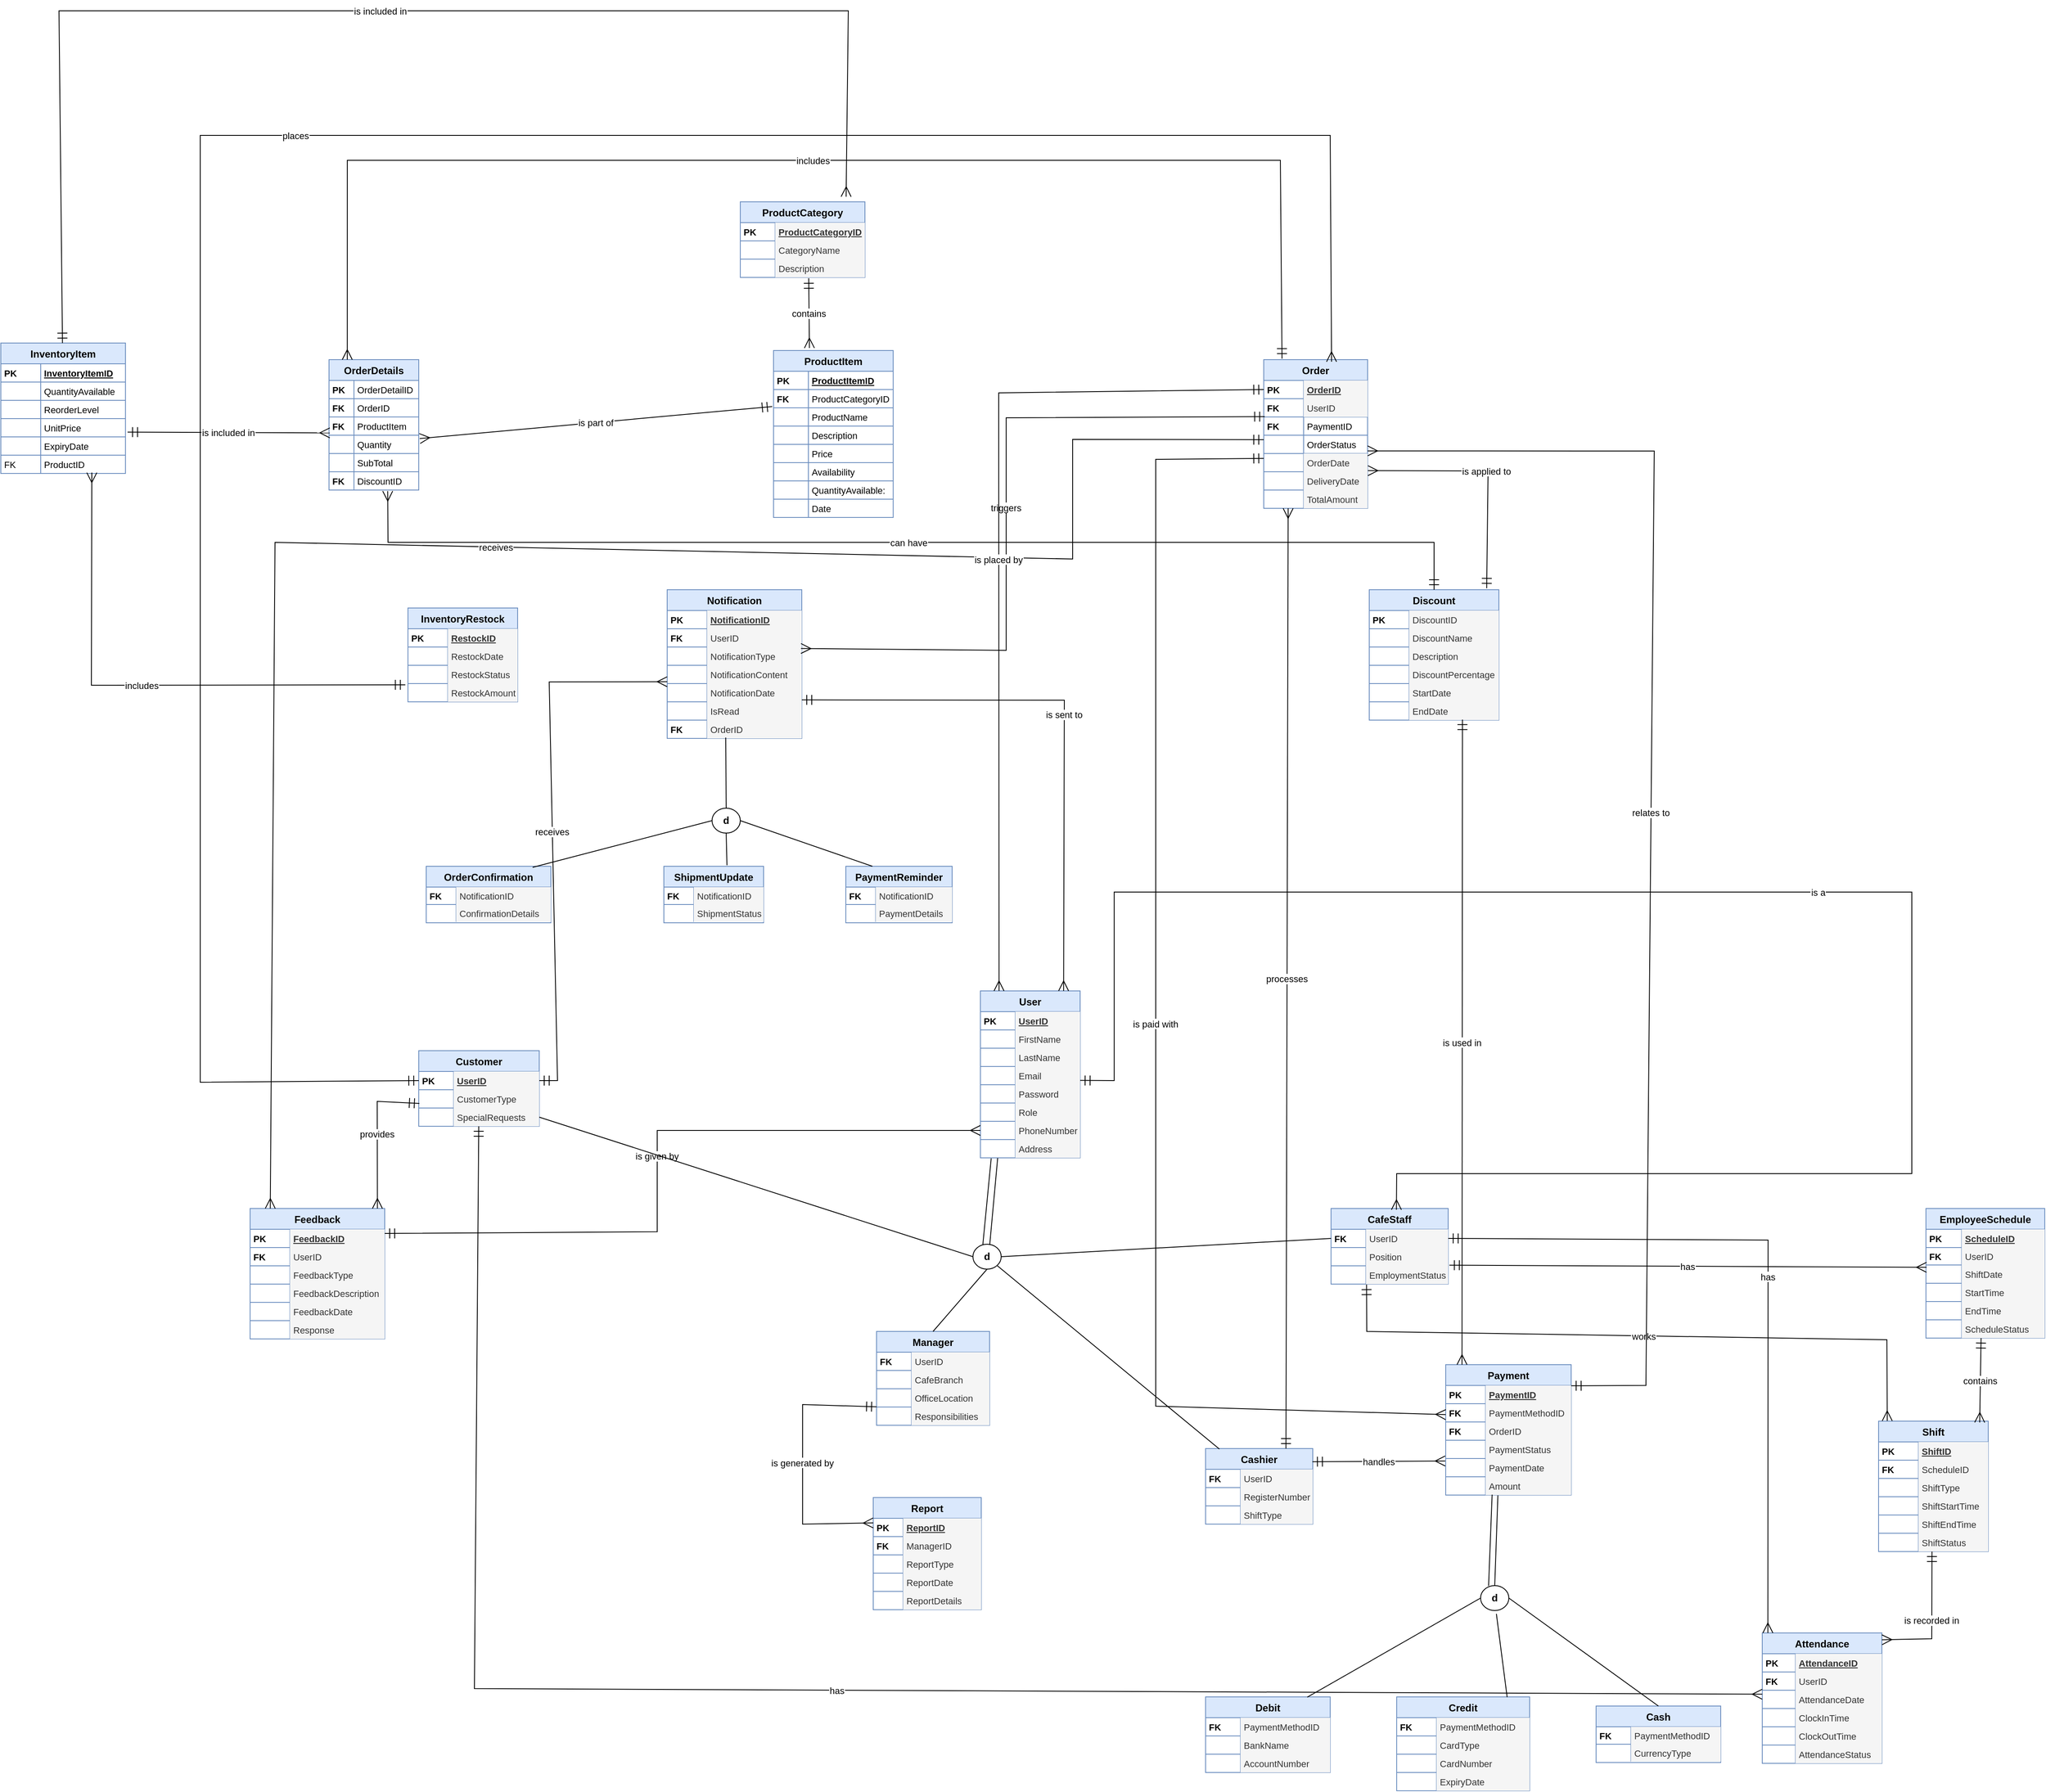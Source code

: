 <mxfile version="24.3.1" type="device">
  <diagram id="R2lEEEUBdFMjLlhIrx00" name="Page-1">
    <mxGraphModel dx="1500" dy="861" grid="1" gridSize="10" guides="1" tooltips="1" connect="1" arrows="1" fold="1" page="1" pageScale="1" pageWidth="850" pageHeight="1100" math="0" shadow="0" extFonts="Permanent Marker^https://fonts.googleapis.com/css?family=Permanent+Marker">
      <root>
        <mxCell id="0" />
        <mxCell id="1" parent="0" />
        <mxCell id="II89ZpB64ln66D03jxN8-34" value="Order" style="shape=table;startSize=25;container=1;collapsible=0;childLayout=tableLayout;fixedRows=1;rowLines=1;fontStyle=1;align=center;resizeLast=1;fillColor=#dae8fc;strokeColor=#6c8ebf;" parent="1" vertex="1">
          <mxGeometry x="1830" y="570" width="125" height="179" as="geometry" />
        </mxCell>
        <mxCell id="II89ZpB64ln66D03jxN8-35" style="shape=tableRow;horizontal=0;startSize=0;swimlaneHead=0;swimlaneBody=0;fillColor=none;collapsible=0;dropTarget=0;points=[[0,0.5],[1,0.5]];portConstraint=eastwest;top=0;left=0;right=0;bottom=0;" parent="II89ZpB64ln66D03jxN8-34" vertex="1">
          <mxGeometry y="25" width="125" height="22" as="geometry" />
        </mxCell>
        <mxCell id="II89ZpB64ln66D03jxN8-36" value="PK" style="shape=partialRectangle;connectable=0;fillColor=none;top=0;left=0;bottom=0;right=0;align=left;spacingLeft=2;overflow=hidden;fontSize=11;fontStyle=1" parent="II89ZpB64ln66D03jxN8-35" vertex="1">
          <mxGeometry width="48" height="22" as="geometry">
            <mxRectangle width="48" height="22" as="alternateBounds" />
          </mxGeometry>
        </mxCell>
        <mxCell id="II89ZpB64ln66D03jxN8-37" value="OrderID" style="shape=partialRectangle;connectable=0;fillColor=#f5f5f5;top=0;left=0;bottom=0;right=0;align=left;spacingLeft=2;overflow=hidden;fontSize=11;fontStyle=5;fontColor=#333333;strokeColor=#666666;" parent="II89ZpB64ln66D03jxN8-35" vertex="1">
          <mxGeometry x="48" width="77" height="22" as="geometry">
            <mxRectangle width="77" height="22" as="alternateBounds" />
          </mxGeometry>
        </mxCell>
        <mxCell id="II89ZpB64ln66D03jxN8-38" style="shape=tableRow;horizontal=0;startSize=0;swimlaneHead=0;swimlaneBody=0;fillColor=none;collapsible=0;dropTarget=0;points=[[0,0.5],[1,0.5]];portConstraint=eastwest;top=0;left=0;right=0;bottom=0;" parent="II89ZpB64ln66D03jxN8-34" vertex="1">
          <mxGeometry y="47" width="125" height="22" as="geometry" />
        </mxCell>
        <mxCell id="II89ZpB64ln66D03jxN8-39" value="FK" style="shape=partialRectangle;connectable=0;fillColor=none;top=0;left=0;bottom=0;right=0;align=left;spacingLeft=2;overflow=hidden;fontSize=11;fontStyle=1" parent="II89ZpB64ln66D03jxN8-38" vertex="1">
          <mxGeometry width="48" height="22" as="geometry">
            <mxRectangle width="48" height="22" as="alternateBounds" />
          </mxGeometry>
        </mxCell>
        <mxCell id="II89ZpB64ln66D03jxN8-40" value="UserID" style="shape=partialRectangle;connectable=0;fillColor=#f5f5f5;top=0;left=0;bottom=0;right=0;align=left;spacingLeft=2;overflow=hidden;fontSize=11;fontColor=#333333;strokeColor=#666666;" parent="II89ZpB64ln66D03jxN8-38" vertex="1">
          <mxGeometry x="48" width="77" height="22" as="geometry">
            <mxRectangle width="77" height="22" as="alternateBounds" />
          </mxGeometry>
        </mxCell>
        <mxCell id="II89ZpB64ln66D03jxN8-41" style="shape=tableRow;horizontal=0;startSize=0;swimlaneHead=0;swimlaneBody=0;fillColor=none;collapsible=0;dropTarget=0;points=[[0,0.5],[1,0.5]];portConstraint=eastwest;top=0;left=0;right=0;bottom=0;" parent="II89ZpB64ln66D03jxN8-34" vertex="1">
          <mxGeometry y="69" width="125" height="22" as="geometry" />
        </mxCell>
        <mxCell id="II89ZpB64ln66D03jxN8-42" value="FK" style="shape=partialRectangle;connectable=0;fillColor=none;top=0;left=0;bottom=0;right=0;align=left;spacingLeft=2;overflow=hidden;fontSize=11;fontStyle=1" parent="II89ZpB64ln66D03jxN8-41" vertex="1">
          <mxGeometry width="48" height="22" as="geometry">
            <mxRectangle width="48" height="22" as="alternateBounds" />
          </mxGeometry>
        </mxCell>
        <mxCell id="II89ZpB64ln66D03jxN8-43" value="PaymentID" style="shape=partialRectangle;connectable=0;fillColor=none;top=0;left=0;bottom=0;right=0;align=left;spacingLeft=2;overflow=hidden;fontSize=11;" parent="II89ZpB64ln66D03jxN8-41" vertex="1">
          <mxGeometry x="48" width="77" height="22" as="geometry">
            <mxRectangle width="77" height="22" as="alternateBounds" />
          </mxGeometry>
        </mxCell>
        <mxCell id="II89ZpB64ln66D03jxN8-44" style="shape=tableRow;horizontal=0;startSize=0;swimlaneHead=0;swimlaneBody=0;fillColor=none;collapsible=0;dropTarget=0;points=[[0,0.5],[1,0.5]];portConstraint=eastwest;top=0;left=0;right=0;bottom=0;" parent="II89ZpB64ln66D03jxN8-34" vertex="1">
          <mxGeometry y="91" width="125" height="22" as="geometry" />
        </mxCell>
        <mxCell id="II89ZpB64ln66D03jxN8-45" value="" style="shape=partialRectangle;connectable=0;fillColor=none;top=0;left=0;bottom=0;right=0;align=left;spacingLeft=2;overflow=hidden;fontSize=11;" parent="II89ZpB64ln66D03jxN8-44" vertex="1">
          <mxGeometry width="48" height="22" as="geometry">
            <mxRectangle width="48" height="22" as="alternateBounds" />
          </mxGeometry>
        </mxCell>
        <mxCell id="II89ZpB64ln66D03jxN8-46" value="OrderStatus" style="shape=partialRectangle;connectable=0;fillColor=none;top=0;left=0;bottom=0;right=0;align=left;spacingLeft=2;overflow=hidden;fontSize=11;" parent="II89ZpB64ln66D03jxN8-44" vertex="1">
          <mxGeometry x="48" width="77" height="22" as="geometry">
            <mxRectangle width="77" height="22" as="alternateBounds" />
          </mxGeometry>
        </mxCell>
        <mxCell id="II89ZpB64ln66D03jxN8-47" style="shape=tableRow;horizontal=0;startSize=0;swimlaneHead=0;swimlaneBody=0;fillColor=none;collapsible=0;dropTarget=0;points=[[0,0.5],[1,0.5]];portConstraint=eastwest;top=0;left=0;right=0;bottom=0;" parent="II89ZpB64ln66D03jxN8-34" vertex="1">
          <mxGeometry y="113" width="125" height="22" as="geometry" />
        </mxCell>
        <mxCell id="II89ZpB64ln66D03jxN8-48" value="" style="shape=partialRectangle;connectable=0;fillColor=none;top=0;left=0;bottom=0;right=0;align=left;spacingLeft=2;overflow=hidden;fontSize=11;" parent="II89ZpB64ln66D03jxN8-47" vertex="1">
          <mxGeometry width="48" height="22" as="geometry">
            <mxRectangle width="48" height="22" as="alternateBounds" />
          </mxGeometry>
        </mxCell>
        <mxCell id="II89ZpB64ln66D03jxN8-49" value="OrderDate" style="shape=partialRectangle;connectable=0;fillColor=#f5f5f5;top=0;left=0;bottom=0;right=0;align=left;spacingLeft=2;overflow=hidden;fontSize=11;fontColor=#333333;strokeColor=#666666;" parent="II89ZpB64ln66D03jxN8-47" vertex="1">
          <mxGeometry x="48" width="77" height="22" as="geometry">
            <mxRectangle width="77" height="22" as="alternateBounds" />
          </mxGeometry>
        </mxCell>
        <mxCell id="II89ZpB64ln66D03jxN8-50" style="shape=tableRow;horizontal=0;startSize=0;swimlaneHead=0;swimlaneBody=0;fillColor=none;collapsible=0;dropTarget=0;points=[[0,0.5],[1,0.5]];portConstraint=eastwest;top=0;left=0;right=0;bottom=0;" parent="II89ZpB64ln66D03jxN8-34" vertex="1">
          <mxGeometry y="135" width="125" height="22" as="geometry" />
        </mxCell>
        <mxCell id="II89ZpB64ln66D03jxN8-51" value="" style="shape=partialRectangle;connectable=0;fillColor=none;top=0;left=0;bottom=0;right=0;align=left;spacingLeft=2;overflow=hidden;fontSize=11;" parent="II89ZpB64ln66D03jxN8-50" vertex="1">
          <mxGeometry width="48" height="22" as="geometry">
            <mxRectangle width="48" height="22" as="alternateBounds" />
          </mxGeometry>
        </mxCell>
        <mxCell id="II89ZpB64ln66D03jxN8-52" value="DeliveryDate" style="shape=partialRectangle;connectable=0;fillColor=#f5f5f5;top=0;left=0;bottom=0;right=0;align=left;spacingLeft=2;overflow=hidden;fontSize=11;fontColor=#333333;strokeColor=#666666;" parent="II89ZpB64ln66D03jxN8-50" vertex="1">
          <mxGeometry x="48" width="77" height="22" as="geometry">
            <mxRectangle width="77" height="22" as="alternateBounds" />
          </mxGeometry>
        </mxCell>
        <mxCell id="II89ZpB64ln66D03jxN8-53" style="shape=tableRow;horizontal=0;startSize=0;swimlaneHead=0;swimlaneBody=0;fillColor=none;collapsible=0;dropTarget=0;points=[[0,0.5],[1,0.5]];portConstraint=eastwest;top=0;left=0;right=0;bottom=0;" parent="II89ZpB64ln66D03jxN8-34" vertex="1">
          <mxGeometry y="157" width="125" height="22" as="geometry" />
        </mxCell>
        <mxCell id="II89ZpB64ln66D03jxN8-54" value="" style="shape=partialRectangle;connectable=0;fillColor=none;top=0;left=0;bottom=0;right=0;align=left;spacingLeft=2;overflow=hidden;fontSize=11;" parent="II89ZpB64ln66D03jxN8-53" vertex="1">
          <mxGeometry width="48" height="22" as="geometry">
            <mxRectangle width="48" height="22" as="alternateBounds" />
          </mxGeometry>
        </mxCell>
        <mxCell id="II89ZpB64ln66D03jxN8-55" value="TotalAmount" style="shape=partialRectangle;connectable=0;fillColor=#f5f5f5;top=0;left=0;bottom=0;right=0;align=left;spacingLeft=2;overflow=hidden;fontSize=11;fontColor=#333333;strokeColor=#666666;" parent="II89ZpB64ln66D03jxN8-53" vertex="1">
          <mxGeometry x="48" width="77" height="22" as="geometry">
            <mxRectangle width="77" height="22" as="alternateBounds" />
          </mxGeometry>
        </mxCell>
        <mxCell id="II89ZpB64ln66D03jxN8-56" value="OrderDetails" style="shape=table;startSize=25;container=1;collapsible=0;childLayout=tableLayout;fixedRows=1;rowLines=1;fontStyle=1;align=center;resizeLast=1;fillColor=#dae8fc;strokeColor=#6c8ebf;" parent="1" vertex="1">
          <mxGeometry x="705" y="570" width="108" height="157" as="geometry" />
        </mxCell>
        <mxCell id="II89ZpB64ln66D03jxN8-57" style="shape=tableRow;horizontal=0;startSize=0;swimlaneHead=0;swimlaneBody=0;fillColor=none;collapsible=0;dropTarget=0;points=[[0,0.5],[1,0.5]];portConstraint=eastwest;top=0;left=0;right=0;bottom=0;" parent="II89ZpB64ln66D03jxN8-56" vertex="1">
          <mxGeometry y="25" width="108" height="22" as="geometry" />
        </mxCell>
        <mxCell id="II89ZpB64ln66D03jxN8-58" value="PK" style="shape=partialRectangle;connectable=0;fillColor=none;top=0;left=0;bottom=0;right=0;align=left;spacingLeft=2;overflow=hidden;fontSize=11;fontStyle=1" parent="II89ZpB64ln66D03jxN8-57" vertex="1">
          <mxGeometry width="30" height="22" as="geometry">
            <mxRectangle width="30" height="22" as="alternateBounds" />
          </mxGeometry>
        </mxCell>
        <mxCell id="II89ZpB64ln66D03jxN8-59" value="OrderDetailID" style="shape=partialRectangle;connectable=0;fillColor=none;top=0;left=0;bottom=0;right=0;align=left;spacingLeft=2;overflow=hidden;fontSize=11;" parent="II89ZpB64ln66D03jxN8-57" vertex="1">
          <mxGeometry x="30" width="78" height="22" as="geometry">
            <mxRectangle width="78" height="22" as="alternateBounds" />
          </mxGeometry>
        </mxCell>
        <mxCell id="II89ZpB64ln66D03jxN8-60" style="shape=tableRow;horizontal=0;startSize=0;swimlaneHead=0;swimlaneBody=0;fillColor=none;collapsible=0;dropTarget=0;points=[[0,0.5],[1,0.5]];portConstraint=eastwest;top=0;left=0;right=0;bottom=0;" parent="II89ZpB64ln66D03jxN8-56" vertex="1">
          <mxGeometry y="47" width="108" height="22" as="geometry" />
        </mxCell>
        <mxCell id="II89ZpB64ln66D03jxN8-61" value="FK" style="shape=partialRectangle;connectable=0;fillColor=none;top=0;left=0;bottom=0;right=0;align=left;spacingLeft=2;overflow=hidden;fontSize=11;fontStyle=1" parent="II89ZpB64ln66D03jxN8-60" vertex="1">
          <mxGeometry width="30" height="22" as="geometry">
            <mxRectangle width="30" height="22" as="alternateBounds" />
          </mxGeometry>
        </mxCell>
        <mxCell id="II89ZpB64ln66D03jxN8-62" value="OrderID" style="shape=partialRectangle;connectable=0;fillColor=none;top=0;left=0;bottom=0;right=0;align=left;spacingLeft=2;overflow=hidden;fontSize=11;" parent="II89ZpB64ln66D03jxN8-60" vertex="1">
          <mxGeometry x="30" width="78" height="22" as="geometry">
            <mxRectangle width="78" height="22" as="alternateBounds" />
          </mxGeometry>
        </mxCell>
        <mxCell id="II89ZpB64ln66D03jxN8-63" style="shape=tableRow;horizontal=0;startSize=0;swimlaneHead=0;swimlaneBody=0;fillColor=none;collapsible=0;dropTarget=0;points=[[0,0.5],[1,0.5]];portConstraint=eastwest;top=0;left=0;right=0;bottom=0;" parent="II89ZpB64ln66D03jxN8-56" vertex="1">
          <mxGeometry y="69" width="108" height="22" as="geometry" />
        </mxCell>
        <mxCell id="II89ZpB64ln66D03jxN8-64" value="FK" style="shape=partialRectangle;connectable=0;fillColor=none;top=0;left=0;bottom=0;right=0;align=left;spacingLeft=2;overflow=hidden;fontSize=11;fontStyle=1" parent="II89ZpB64ln66D03jxN8-63" vertex="1">
          <mxGeometry width="30" height="22" as="geometry">
            <mxRectangle width="30" height="22" as="alternateBounds" />
          </mxGeometry>
        </mxCell>
        <mxCell id="II89ZpB64ln66D03jxN8-65" value="ProductItem" style="shape=partialRectangle;connectable=0;fillColor=none;top=0;left=0;bottom=0;right=0;align=left;spacingLeft=2;overflow=hidden;fontSize=11;" parent="II89ZpB64ln66D03jxN8-63" vertex="1">
          <mxGeometry x="30" width="78" height="22" as="geometry">
            <mxRectangle width="78" height="22" as="alternateBounds" />
          </mxGeometry>
        </mxCell>
        <mxCell id="II89ZpB64ln66D03jxN8-66" style="shape=tableRow;horizontal=0;startSize=0;swimlaneHead=0;swimlaneBody=0;fillColor=none;collapsible=0;dropTarget=0;points=[[0,0.5],[1,0.5]];portConstraint=eastwest;top=0;left=0;right=0;bottom=0;" parent="II89ZpB64ln66D03jxN8-56" vertex="1">
          <mxGeometry y="91" width="108" height="22" as="geometry" />
        </mxCell>
        <mxCell id="II89ZpB64ln66D03jxN8-67" value="" style="shape=partialRectangle;connectable=0;fillColor=none;top=0;left=0;bottom=0;right=0;align=left;spacingLeft=2;overflow=hidden;fontSize=11;" parent="II89ZpB64ln66D03jxN8-66" vertex="1">
          <mxGeometry width="30" height="22" as="geometry">
            <mxRectangle width="30" height="22" as="alternateBounds" />
          </mxGeometry>
        </mxCell>
        <mxCell id="II89ZpB64ln66D03jxN8-68" value="Quantity" style="shape=partialRectangle;connectable=0;fillColor=none;top=0;left=0;bottom=0;right=0;align=left;spacingLeft=2;overflow=hidden;fontSize=11;" parent="II89ZpB64ln66D03jxN8-66" vertex="1">
          <mxGeometry x="30" width="78" height="22" as="geometry">
            <mxRectangle width="78" height="22" as="alternateBounds" />
          </mxGeometry>
        </mxCell>
        <mxCell id="II89ZpB64ln66D03jxN8-69" style="shape=tableRow;horizontal=0;startSize=0;swimlaneHead=0;swimlaneBody=0;fillColor=none;collapsible=0;dropTarget=0;points=[[0,0.5],[1,0.5]];portConstraint=eastwest;top=0;left=0;right=0;bottom=0;" parent="II89ZpB64ln66D03jxN8-56" vertex="1">
          <mxGeometry y="113" width="108" height="22" as="geometry" />
        </mxCell>
        <mxCell id="II89ZpB64ln66D03jxN8-70" value="" style="shape=partialRectangle;connectable=0;fillColor=none;top=0;left=0;bottom=0;right=0;align=left;spacingLeft=2;overflow=hidden;fontSize=11;" parent="II89ZpB64ln66D03jxN8-69" vertex="1">
          <mxGeometry width="30" height="22" as="geometry">
            <mxRectangle width="30" height="22" as="alternateBounds" />
          </mxGeometry>
        </mxCell>
        <mxCell id="II89ZpB64ln66D03jxN8-71" value="SubTotal" style="shape=partialRectangle;connectable=0;fillColor=none;top=0;left=0;bottom=0;right=0;align=left;spacingLeft=2;overflow=hidden;fontSize=11;" parent="II89ZpB64ln66D03jxN8-69" vertex="1">
          <mxGeometry x="30" width="78" height="22" as="geometry">
            <mxRectangle width="78" height="22" as="alternateBounds" />
          </mxGeometry>
        </mxCell>
        <mxCell id="II89ZpB64ln66D03jxN8-72" style="shape=tableRow;horizontal=0;startSize=0;swimlaneHead=0;swimlaneBody=0;fillColor=none;collapsible=0;dropTarget=0;points=[[0,0.5],[1,0.5]];portConstraint=eastwest;top=0;left=0;right=0;bottom=0;" parent="II89ZpB64ln66D03jxN8-56" vertex="1">
          <mxGeometry y="135" width="108" height="22" as="geometry" />
        </mxCell>
        <mxCell id="II89ZpB64ln66D03jxN8-73" value="FK" style="shape=partialRectangle;connectable=0;fillColor=none;top=0;left=0;bottom=0;right=0;align=left;spacingLeft=2;overflow=hidden;fontSize=11;fontStyle=1" parent="II89ZpB64ln66D03jxN8-72" vertex="1">
          <mxGeometry width="30" height="22" as="geometry">
            <mxRectangle width="30" height="22" as="alternateBounds" />
          </mxGeometry>
        </mxCell>
        <mxCell id="II89ZpB64ln66D03jxN8-74" value="DiscountID" style="shape=partialRectangle;connectable=0;fillColor=none;top=0;left=0;bottom=0;right=0;align=left;spacingLeft=2;overflow=hidden;fontSize=11;" parent="II89ZpB64ln66D03jxN8-72" vertex="1">
          <mxGeometry x="30" width="78" height="22" as="geometry">
            <mxRectangle width="78" height="22" as="alternateBounds" />
          </mxGeometry>
        </mxCell>
        <mxCell id="II89ZpB64ln66D03jxN8-75" value="Notification" style="shape=table;startSize=25;container=1;collapsible=0;childLayout=tableLayout;fixedRows=1;rowLines=1;fontStyle=1;align=center;resizeLast=1;fillColor=#dae8fc;strokeColor=#6c8ebf;" parent="1" vertex="1">
          <mxGeometry x="1112" y="847" width="162" height="179" as="geometry" />
        </mxCell>
        <mxCell id="II89ZpB64ln66D03jxN8-76" style="shape=tableRow;horizontal=0;startSize=0;swimlaneHead=0;swimlaneBody=0;fillColor=none;collapsible=0;dropTarget=0;points=[[0,0.5],[1,0.5]];portConstraint=eastwest;top=0;left=0;right=0;bottom=0;" parent="II89ZpB64ln66D03jxN8-75" vertex="1">
          <mxGeometry y="25" width="162" height="22" as="geometry" />
        </mxCell>
        <mxCell id="II89ZpB64ln66D03jxN8-77" value="PK" style="shape=partialRectangle;connectable=0;fillColor=none;top=0;left=0;bottom=0;right=0;align=left;spacingLeft=2;overflow=hidden;fontSize=11;fontStyle=1" parent="II89ZpB64ln66D03jxN8-76" vertex="1">
          <mxGeometry width="48" height="22" as="geometry">
            <mxRectangle width="48" height="22" as="alternateBounds" />
          </mxGeometry>
        </mxCell>
        <mxCell id="II89ZpB64ln66D03jxN8-78" value="NotificationID" style="shape=partialRectangle;connectable=0;fillColor=#f5f5f5;top=0;left=0;bottom=0;right=0;align=left;spacingLeft=2;overflow=hidden;fontSize=11;fontStyle=5;fontColor=#333333;strokeColor=#666666;" parent="II89ZpB64ln66D03jxN8-76" vertex="1">
          <mxGeometry x="48" width="114" height="22" as="geometry">
            <mxRectangle width="114" height="22" as="alternateBounds" />
          </mxGeometry>
        </mxCell>
        <mxCell id="II89ZpB64ln66D03jxN8-79" style="shape=tableRow;horizontal=0;startSize=0;swimlaneHead=0;swimlaneBody=0;fillColor=none;collapsible=0;dropTarget=0;points=[[0,0.5],[1,0.5]];portConstraint=eastwest;top=0;left=0;right=0;bottom=0;" parent="II89ZpB64ln66D03jxN8-75" vertex="1">
          <mxGeometry y="47" width="162" height="22" as="geometry" />
        </mxCell>
        <mxCell id="II89ZpB64ln66D03jxN8-80" value="FK" style="shape=partialRectangle;connectable=0;fillColor=none;top=0;left=0;bottom=0;right=0;align=left;spacingLeft=2;overflow=hidden;fontSize=11;fontStyle=1" parent="II89ZpB64ln66D03jxN8-79" vertex="1">
          <mxGeometry width="48" height="22" as="geometry">
            <mxRectangle width="48" height="22" as="alternateBounds" />
          </mxGeometry>
        </mxCell>
        <mxCell id="II89ZpB64ln66D03jxN8-81" value="UserID" style="shape=partialRectangle;connectable=0;fillColor=#f5f5f5;top=0;left=0;bottom=0;right=0;align=left;spacingLeft=2;overflow=hidden;fontSize=11;fontColor=#333333;strokeColor=#666666;" parent="II89ZpB64ln66D03jxN8-79" vertex="1">
          <mxGeometry x="48" width="114" height="22" as="geometry">
            <mxRectangle width="114" height="22" as="alternateBounds" />
          </mxGeometry>
        </mxCell>
        <mxCell id="II89ZpB64ln66D03jxN8-82" style="shape=tableRow;horizontal=0;startSize=0;swimlaneHead=0;swimlaneBody=0;fillColor=none;collapsible=0;dropTarget=0;points=[[0,0.5],[1,0.5]];portConstraint=eastwest;top=0;left=0;right=0;bottom=0;" parent="II89ZpB64ln66D03jxN8-75" vertex="1">
          <mxGeometry y="69" width="162" height="22" as="geometry" />
        </mxCell>
        <mxCell id="II89ZpB64ln66D03jxN8-83" value="" style="shape=partialRectangle;connectable=0;fillColor=none;top=0;left=0;bottom=0;right=0;align=left;spacingLeft=2;overflow=hidden;fontSize=11;" parent="II89ZpB64ln66D03jxN8-82" vertex="1">
          <mxGeometry width="48" height="22" as="geometry">
            <mxRectangle width="48" height="22" as="alternateBounds" />
          </mxGeometry>
        </mxCell>
        <mxCell id="II89ZpB64ln66D03jxN8-84" value="NotificationType" style="shape=partialRectangle;connectable=0;fillColor=#f5f5f5;top=0;left=0;bottom=0;right=0;align=left;spacingLeft=2;overflow=hidden;fontSize=11;fontColor=#333333;strokeColor=#666666;" parent="II89ZpB64ln66D03jxN8-82" vertex="1">
          <mxGeometry x="48" width="114" height="22" as="geometry">
            <mxRectangle width="114" height="22" as="alternateBounds" />
          </mxGeometry>
        </mxCell>
        <mxCell id="II89ZpB64ln66D03jxN8-85" style="shape=tableRow;horizontal=0;startSize=0;swimlaneHead=0;swimlaneBody=0;fillColor=none;collapsible=0;dropTarget=0;points=[[0,0.5],[1,0.5]];portConstraint=eastwest;top=0;left=0;right=0;bottom=0;" parent="II89ZpB64ln66D03jxN8-75" vertex="1">
          <mxGeometry y="91" width="162" height="22" as="geometry" />
        </mxCell>
        <mxCell id="II89ZpB64ln66D03jxN8-86" value="" style="shape=partialRectangle;connectable=0;fillColor=none;top=0;left=0;bottom=0;right=0;align=left;spacingLeft=2;overflow=hidden;fontSize=11;" parent="II89ZpB64ln66D03jxN8-85" vertex="1">
          <mxGeometry width="48" height="22" as="geometry">
            <mxRectangle width="48" height="22" as="alternateBounds" />
          </mxGeometry>
        </mxCell>
        <mxCell id="II89ZpB64ln66D03jxN8-87" value="NotificationContent" style="shape=partialRectangle;connectable=0;fillColor=#f5f5f5;top=0;left=0;bottom=0;right=0;align=left;spacingLeft=2;overflow=hidden;fontSize=11;fontColor=#333333;strokeColor=#666666;" parent="II89ZpB64ln66D03jxN8-85" vertex="1">
          <mxGeometry x="48" width="114" height="22" as="geometry">
            <mxRectangle width="114" height="22" as="alternateBounds" />
          </mxGeometry>
        </mxCell>
        <mxCell id="II89ZpB64ln66D03jxN8-88" style="shape=tableRow;horizontal=0;startSize=0;swimlaneHead=0;swimlaneBody=0;fillColor=none;collapsible=0;dropTarget=0;points=[[0,0.5],[1,0.5]];portConstraint=eastwest;top=0;left=0;right=0;bottom=0;" parent="II89ZpB64ln66D03jxN8-75" vertex="1">
          <mxGeometry y="113" width="162" height="22" as="geometry" />
        </mxCell>
        <mxCell id="II89ZpB64ln66D03jxN8-89" value="" style="shape=partialRectangle;connectable=0;fillColor=none;top=0;left=0;bottom=0;right=0;align=left;spacingLeft=2;overflow=hidden;fontSize=11;" parent="II89ZpB64ln66D03jxN8-88" vertex="1">
          <mxGeometry width="48" height="22" as="geometry">
            <mxRectangle width="48" height="22" as="alternateBounds" />
          </mxGeometry>
        </mxCell>
        <mxCell id="II89ZpB64ln66D03jxN8-90" value="NotificationDate" style="shape=partialRectangle;connectable=0;fillColor=#f5f5f5;top=0;left=0;bottom=0;right=0;align=left;spacingLeft=2;overflow=hidden;fontSize=11;fontColor=#333333;strokeColor=#666666;" parent="II89ZpB64ln66D03jxN8-88" vertex="1">
          <mxGeometry x="48" width="114" height="22" as="geometry">
            <mxRectangle width="114" height="22" as="alternateBounds" />
          </mxGeometry>
        </mxCell>
        <mxCell id="II89ZpB64ln66D03jxN8-91" style="shape=tableRow;horizontal=0;startSize=0;swimlaneHead=0;swimlaneBody=0;fillColor=none;collapsible=0;dropTarget=0;points=[[0,0.5],[1,0.5]];portConstraint=eastwest;top=0;left=0;right=0;bottom=0;" parent="II89ZpB64ln66D03jxN8-75" vertex="1">
          <mxGeometry y="135" width="162" height="22" as="geometry" />
        </mxCell>
        <mxCell id="II89ZpB64ln66D03jxN8-92" value="" style="shape=partialRectangle;connectable=0;fillColor=none;top=0;left=0;bottom=0;right=0;align=left;spacingLeft=2;overflow=hidden;fontSize=11;" parent="II89ZpB64ln66D03jxN8-91" vertex="1">
          <mxGeometry width="48" height="22" as="geometry">
            <mxRectangle width="48" height="22" as="alternateBounds" />
          </mxGeometry>
        </mxCell>
        <mxCell id="II89ZpB64ln66D03jxN8-93" value="IsRead" style="shape=partialRectangle;connectable=0;fillColor=#f5f5f5;top=0;left=0;bottom=0;right=0;align=left;spacingLeft=2;overflow=hidden;fontSize=11;fontColor=#333333;strokeColor=#666666;" parent="II89ZpB64ln66D03jxN8-91" vertex="1">
          <mxGeometry x="48" width="114" height="22" as="geometry">
            <mxRectangle width="114" height="22" as="alternateBounds" />
          </mxGeometry>
        </mxCell>
        <mxCell id="II89ZpB64ln66D03jxN8-94" style="shape=tableRow;horizontal=0;startSize=0;swimlaneHead=0;swimlaneBody=0;fillColor=none;collapsible=0;dropTarget=0;points=[[0,0.5],[1,0.5]];portConstraint=eastwest;top=0;left=0;right=0;bottom=0;" parent="II89ZpB64ln66D03jxN8-75" vertex="1">
          <mxGeometry y="157" width="162" height="22" as="geometry" />
        </mxCell>
        <mxCell id="II89ZpB64ln66D03jxN8-95" value="FK" style="shape=partialRectangle;connectable=0;fillColor=none;top=0;left=0;bottom=0;right=0;align=left;spacingLeft=2;overflow=hidden;fontSize=11;fontStyle=1" parent="II89ZpB64ln66D03jxN8-94" vertex="1">
          <mxGeometry width="48" height="22" as="geometry">
            <mxRectangle width="48" height="22" as="alternateBounds" />
          </mxGeometry>
        </mxCell>
        <mxCell id="II89ZpB64ln66D03jxN8-96" value="OrderID" style="shape=partialRectangle;connectable=0;fillColor=#f5f5f5;top=0;left=0;bottom=0;right=0;align=left;spacingLeft=2;overflow=hidden;fontSize=11;fontColor=#333333;strokeColor=#666666;" parent="II89ZpB64ln66D03jxN8-94" vertex="1">
          <mxGeometry x="48" width="114" height="22" as="geometry">
            <mxRectangle width="114" height="22" as="alternateBounds" />
          </mxGeometry>
        </mxCell>
        <mxCell id="II89ZpB64ln66D03jxN8-97" value="Discount" style="shape=table;startSize=25;container=1;collapsible=0;childLayout=tableLayout;fixedRows=1;rowLines=1;fontStyle=1;align=center;resizeLast=1;fillColor=#dae8fc;strokeColor=#6c8ebf;" parent="1" vertex="1">
          <mxGeometry x="1957" y="847" width="156" height="157" as="geometry" />
        </mxCell>
        <mxCell id="II89ZpB64ln66D03jxN8-98" style="shape=tableRow;horizontal=0;startSize=0;swimlaneHead=0;swimlaneBody=0;fillColor=none;collapsible=0;dropTarget=0;points=[[0,0.5],[1,0.5]];portConstraint=eastwest;top=0;left=0;right=0;bottom=0;" parent="II89ZpB64ln66D03jxN8-97" vertex="1">
          <mxGeometry y="25" width="156" height="22" as="geometry" />
        </mxCell>
        <mxCell id="II89ZpB64ln66D03jxN8-99" value="PK" style="shape=partialRectangle;connectable=0;fillColor=none;top=0;left=0;bottom=0;right=0;align=left;spacingLeft=2;overflow=hidden;fontSize=11;fontStyle=1" parent="II89ZpB64ln66D03jxN8-98" vertex="1">
          <mxGeometry width="48" height="22" as="geometry">
            <mxRectangle width="48" height="22" as="alternateBounds" />
          </mxGeometry>
        </mxCell>
        <mxCell id="II89ZpB64ln66D03jxN8-100" value="DiscountID" style="shape=partialRectangle;connectable=0;fillColor=#f5f5f5;top=0;left=0;bottom=0;right=0;align=left;spacingLeft=2;overflow=hidden;fontSize=11;fontColor=#333333;strokeColor=#666666;" parent="II89ZpB64ln66D03jxN8-98" vertex="1">
          <mxGeometry x="48" width="108" height="22" as="geometry">
            <mxRectangle width="108" height="22" as="alternateBounds" />
          </mxGeometry>
        </mxCell>
        <mxCell id="II89ZpB64ln66D03jxN8-101" style="shape=tableRow;horizontal=0;startSize=0;swimlaneHead=0;swimlaneBody=0;fillColor=none;collapsible=0;dropTarget=0;points=[[0,0.5],[1,0.5]];portConstraint=eastwest;top=0;left=0;right=0;bottom=0;" parent="II89ZpB64ln66D03jxN8-97" vertex="1">
          <mxGeometry y="47" width="156" height="22" as="geometry" />
        </mxCell>
        <mxCell id="II89ZpB64ln66D03jxN8-102" value="" style="shape=partialRectangle;connectable=0;fillColor=none;top=0;left=0;bottom=0;right=0;align=left;spacingLeft=2;overflow=hidden;fontSize=11;" parent="II89ZpB64ln66D03jxN8-101" vertex="1">
          <mxGeometry width="48" height="22" as="geometry">
            <mxRectangle width="48" height="22" as="alternateBounds" />
          </mxGeometry>
        </mxCell>
        <mxCell id="II89ZpB64ln66D03jxN8-103" value="DiscountName" style="shape=partialRectangle;connectable=0;fillColor=#f5f5f5;top=0;left=0;bottom=0;right=0;align=left;spacingLeft=2;overflow=hidden;fontSize=11;fontColor=#333333;strokeColor=#666666;" parent="II89ZpB64ln66D03jxN8-101" vertex="1">
          <mxGeometry x="48" width="108" height="22" as="geometry">
            <mxRectangle width="108" height="22" as="alternateBounds" />
          </mxGeometry>
        </mxCell>
        <mxCell id="II89ZpB64ln66D03jxN8-104" style="shape=tableRow;horizontal=0;startSize=0;swimlaneHead=0;swimlaneBody=0;fillColor=none;collapsible=0;dropTarget=0;points=[[0,0.5],[1,0.5]];portConstraint=eastwest;top=0;left=0;right=0;bottom=0;" parent="II89ZpB64ln66D03jxN8-97" vertex="1">
          <mxGeometry y="69" width="156" height="22" as="geometry" />
        </mxCell>
        <mxCell id="II89ZpB64ln66D03jxN8-105" value="" style="shape=partialRectangle;connectable=0;fillColor=none;top=0;left=0;bottom=0;right=0;align=left;spacingLeft=2;overflow=hidden;fontSize=11;" parent="II89ZpB64ln66D03jxN8-104" vertex="1">
          <mxGeometry width="48" height="22" as="geometry">
            <mxRectangle width="48" height="22" as="alternateBounds" />
          </mxGeometry>
        </mxCell>
        <mxCell id="II89ZpB64ln66D03jxN8-106" value="Description" style="shape=partialRectangle;connectable=0;fillColor=#f5f5f5;top=0;left=0;bottom=0;right=0;align=left;spacingLeft=2;overflow=hidden;fontSize=11;fontColor=#333333;strokeColor=#666666;" parent="II89ZpB64ln66D03jxN8-104" vertex="1">
          <mxGeometry x="48" width="108" height="22" as="geometry">
            <mxRectangle width="108" height="22" as="alternateBounds" />
          </mxGeometry>
        </mxCell>
        <mxCell id="II89ZpB64ln66D03jxN8-107" style="shape=tableRow;horizontal=0;startSize=0;swimlaneHead=0;swimlaneBody=0;fillColor=none;collapsible=0;dropTarget=0;points=[[0,0.5],[1,0.5]];portConstraint=eastwest;top=0;left=0;right=0;bottom=0;" parent="II89ZpB64ln66D03jxN8-97" vertex="1">
          <mxGeometry y="91" width="156" height="22" as="geometry" />
        </mxCell>
        <mxCell id="II89ZpB64ln66D03jxN8-108" value="" style="shape=partialRectangle;connectable=0;fillColor=none;top=0;left=0;bottom=0;right=0;align=left;spacingLeft=2;overflow=hidden;fontSize=11;" parent="II89ZpB64ln66D03jxN8-107" vertex="1">
          <mxGeometry width="48" height="22" as="geometry">
            <mxRectangle width="48" height="22" as="alternateBounds" />
          </mxGeometry>
        </mxCell>
        <mxCell id="II89ZpB64ln66D03jxN8-109" value="DiscountPercentage" style="shape=partialRectangle;connectable=0;fillColor=#f5f5f5;top=0;left=0;bottom=0;right=0;align=left;spacingLeft=2;overflow=hidden;fontSize=11;fontColor=#333333;strokeColor=#666666;" parent="II89ZpB64ln66D03jxN8-107" vertex="1">
          <mxGeometry x="48" width="108" height="22" as="geometry">
            <mxRectangle width="108" height="22" as="alternateBounds" />
          </mxGeometry>
        </mxCell>
        <mxCell id="II89ZpB64ln66D03jxN8-110" style="shape=tableRow;horizontal=0;startSize=0;swimlaneHead=0;swimlaneBody=0;fillColor=none;collapsible=0;dropTarget=0;points=[[0,0.5],[1,0.5]];portConstraint=eastwest;top=0;left=0;right=0;bottom=0;" parent="II89ZpB64ln66D03jxN8-97" vertex="1">
          <mxGeometry y="113" width="156" height="22" as="geometry" />
        </mxCell>
        <mxCell id="II89ZpB64ln66D03jxN8-111" value="" style="shape=partialRectangle;connectable=0;fillColor=none;top=0;left=0;bottom=0;right=0;align=left;spacingLeft=2;overflow=hidden;fontSize=11;" parent="II89ZpB64ln66D03jxN8-110" vertex="1">
          <mxGeometry width="48" height="22" as="geometry">
            <mxRectangle width="48" height="22" as="alternateBounds" />
          </mxGeometry>
        </mxCell>
        <mxCell id="II89ZpB64ln66D03jxN8-112" value="StartDate" style="shape=partialRectangle;connectable=0;fillColor=#f5f5f5;top=0;left=0;bottom=0;right=0;align=left;spacingLeft=2;overflow=hidden;fontSize=11;fontColor=#333333;strokeColor=#666666;" parent="II89ZpB64ln66D03jxN8-110" vertex="1">
          <mxGeometry x="48" width="108" height="22" as="geometry">
            <mxRectangle width="108" height="22" as="alternateBounds" />
          </mxGeometry>
        </mxCell>
        <mxCell id="II89ZpB64ln66D03jxN8-113" style="shape=tableRow;horizontal=0;startSize=0;swimlaneHead=0;swimlaneBody=0;fillColor=none;collapsible=0;dropTarget=0;points=[[0,0.5],[1,0.5]];portConstraint=eastwest;top=0;left=0;right=0;bottom=0;" parent="II89ZpB64ln66D03jxN8-97" vertex="1">
          <mxGeometry y="135" width="156" height="22" as="geometry" />
        </mxCell>
        <mxCell id="II89ZpB64ln66D03jxN8-114" value="" style="shape=partialRectangle;connectable=0;fillColor=none;top=0;left=0;bottom=0;right=0;align=left;spacingLeft=2;overflow=hidden;fontSize=11;" parent="II89ZpB64ln66D03jxN8-113" vertex="1">
          <mxGeometry width="48" height="22" as="geometry">
            <mxRectangle width="48" height="22" as="alternateBounds" />
          </mxGeometry>
        </mxCell>
        <mxCell id="II89ZpB64ln66D03jxN8-115" value="EndDate" style="shape=partialRectangle;connectable=0;fillColor=#f5f5f5;top=0;left=0;bottom=0;right=0;align=left;spacingLeft=2;overflow=hidden;fontSize=11;fontColor=#333333;strokeColor=#666666;" parent="II89ZpB64ln66D03jxN8-113" vertex="1">
          <mxGeometry x="48" width="108" height="22" as="geometry">
            <mxRectangle width="108" height="22" as="alternateBounds" />
          </mxGeometry>
        </mxCell>
        <mxCell id="II89ZpB64ln66D03jxN8-116" value="Payment" style="shape=table;startSize=25;container=1;collapsible=0;childLayout=tableLayout;fixedRows=1;rowLines=1;fontStyle=1;align=center;resizeLast=1;fillColor=#dae8fc;strokeColor=#6c8ebf;" parent="1" vertex="1">
          <mxGeometry x="2049" y="1780" width="151" height="157" as="geometry" />
        </mxCell>
        <mxCell id="II89ZpB64ln66D03jxN8-117" style="shape=tableRow;horizontal=0;startSize=0;swimlaneHead=0;swimlaneBody=0;fillColor=none;collapsible=0;dropTarget=0;points=[[0,0.5],[1,0.5]];portConstraint=eastwest;top=0;left=0;right=0;bottom=0;" parent="II89ZpB64ln66D03jxN8-116" vertex="1">
          <mxGeometry y="25" width="151" height="22" as="geometry" />
        </mxCell>
        <mxCell id="II89ZpB64ln66D03jxN8-118" value="PK" style="shape=partialRectangle;connectable=0;fillColor=none;top=0;left=0;bottom=0;right=0;align=left;spacingLeft=2;overflow=hidden;fontSize=11;fontStyle=1" parent="II89ZpB64ln66D03jxN8-117" vertex="1">
          <mxGeometry width="48" height="22" as="geometry">
            <mxRectangle width="48" height="22" as="alternateBounds" />
          </mxGeometry>
        </mxCell>
        <mxCell id="II89ZpB64ln66D03jxN8-119" value="PaymentID" style="shape=partialRectangle;connectable=0;fillColor=#f5f5f5;top=0;left=0;bottom=0;right=0;align=left;spacingLeft=2;overflow=hidden;fontSize=11;fontStyle=5;fontColor=#333333;strokeColor=#666666;" parent="II89ZpB64ln66D03jxN8-117" vertex="1">
          <mxGeometry x="48" width="103" height="22" as="geometry">
            <mxRectangle width="103" height="22" as="alternateBounds" />
          </mxGeometry>
        </mxCell>
        <mxCell id="II89ZpB64ln66D03jxN8-120" style="shape=tableRow;horizontal=0;startSize=0;swimlaneHead=0;swimlaneBody=0;fillColor=none;collapsible=0;dropTarget=0;points=[[0,0.5],[1,0.5]];portConstraint=eastwest;top=0;left=0;right=0;bottom=0;" parent="II89ZpB64ln66D03jxN8-116" vertex="1">
          <mxGeometry y="47" width="151" height="22" as="geometry" />
        </mxCell>
        <mxCell id="II89ZpB64ln66D03jxN8-121" value="FK" style="shape=partialRectangle;connectable=0;fillColor=none;top=0;left=0;bottom=0;right=0;align=left;spacingLeft=2;overflow=hidden;fontSize=11;fontStyle=1" parent="II89ZpB64ln66D03jxN8-120" vertex="1">
          <mxGeometry width="48" height="22" as="geometry">
            <mxRectangle width="48" height="22" as="alternateBounds" />
          </mxGeometry>
        </mxCell>
        <mxCell id="II89ZpB64ln66D03jxN8-122" value="PaymentMethodID" style="shape=partialRectangle;connectable=0;fillColor=#f5f5f5;top=0;left=0;bottom=0;right=0;align=left;spacingLeft=2;overflow=hidden;fontSize=11;fontColor=#333333;strokeColor=#666666;" parent="II89ZpB64ln66D03jxN8-120" vertex="1">
          <mxGeometry x="48" width="103" height="22" as="geometry">
            <mxRectangle width="103" height="22" as="alternateBounds" />
          </mxGeometry>
        </mxCell>
        <mxCell id="II89ZpB64ln66D03jxN8-123" style="shape=tableRow;horizontal=0;startSize=0;swimlaneHead=0;swimlaneBody=0;fillColor=none;collapsible=0;dropTarget=0;points=[[0,0.5],[1,0.5]];portConstraint=eastwest;top=0;left=0;right=0;bottom=0;" parent="II89ZpB64ln66D03jxN8-116" vertex="1">
          <mxGeometry y="69" width="151" height="22" as="geometry" />
        </mxCell>
        <mxCell id="II89ZpB64ln66D03jxN8-124" value="FK" style="shape=partialRectangle;connectable=0;fillColor=none;top=0;left=0;bottom=0;right=0;align=left;spacingLeft=2;overflow=hidden;fontSize=11;fontStyle=1" parent="II89ZpB64ln66D03jxN8-123" vertex="1">
          <mxGeometry width="48" height="22" as="geometry">
            <mxRectangle width="48" height="22" as="alternateBounds" />
          </mxGeometry>
        </mxCell>
        <mxCell id="II89ZpB64ln66D03jxN8-125" value="OrderID" style="shape=partialRectangle;connectable=0;fillColor=#f5f5f5;top=0;left=0;bottom=0;right=0;align=left;spacingLeft=2;overflow=hidden;fontSize=11;fontColor=#333333;strokeColor=#666666;" parent="II89ZpB64ln66D03jxN8-123" vertex="1">
          <mxGeometry x="48" width="103" height="22" as="geometry">
            <mxRectangle width="103" height="22" as="alternateBounds" />
          </mxGeometry>
        </mxCell>
        <mxCell id="II89ZpB64ln66D03jxN8-126" style="shape=tableRow;horizontal=0;startSize=0;swimlaneHead=0;swimlaneBody=0;fillColor=none;collapsible=0;dropTarget=0;points=[[0,0.5],[1,0.5]];portConstraint=eastwest;top=0;left=0;right=0;bottom=0;" parent="II89ZpB64ln66D03jxN8-116" vertex="1">
          <mxGeometry y="91" width="151" height="22" as="geometry" />
        </mxCell>
        <mxCell id="II89ZpB64ln66D03jxN8-127" value="" style="shape=partialRectangle;connectable=0;fillColor=none;top=0;left=0;bottom=0;right=0;align=left;spacingLeft=2;overflow=hidden;fontSize=11;" parent="II89ZpB64ln66D03jxN8-126" vertex="1">
          <mxGeometry width="48" height="22" as="geometry">
            <mxRectangle width="48" height="22" as="alternateBounds" />
          </mxGeometry>
        </mxCell>
        <mxCell id="II89ZpB64ln66D03jxN8-128" value="PaymentStatus" style="shape=partialRectangle;connectable=0;fillColor=#f5f5f5;top=0;left=0;bottom=0;right=0;align=left;spacingLeft=2;overflow=hidden;fontSize=11;fontColor=#333333;strokeColor=#666666;" parent="II89ZpB64ln66D03jxN8-126" vertex="1">
          <mxGeometry x="48" width="103" height="22" as="geometry">
            <mxRectangle width="103" height="22" as="alternateBounds" />
          </mxGeometry>
        </mxCell>
        <mxCell id="II89ZpB64ln66D03jxN8-129" style="shape=tableRow;horizontal=0;startSize=0;swimlaneHead=0;swimlaneBody=0;fillColor=none;collapsible=0;dropTarget=0;points=[[0,0.5],[1,0.5]];portConstraint=eastwest;top=0;left=0;right=0;bottom=0;" parent="II89ZpB64ln66D03jxN8-116" vertex="1">
          <mxGeometry y="113" width="151" height="22" as="geometry" />
        </mxCell>
        <mxCell id="II89ZpB64ln66D03jxN8-130" value="" style="shape=partialRectangle;connectable=0;fillColor=none;top=0;left=0;bottom=0;right=0;align=left;spacingLeft=2;overflow=hidden;fontSize=11;" parent="II89ZpB64ln66D03jxN8-129" vertex="1">
          <mxGeometry width="48" height="22" as="geometry">
            <mxRectangle width="48" height="22" as="alternateBounds" />
          </mxGeometry>
        </mxCell>
        <mxCell id="II89ZpB64ln66D03jxN8-131" value="PaymentDate" style="shape=partialRectangle;connectable=0;fillColor=#f5f5f5;top=0;left=0;bottom=0;right=0;align=left;spacingLeft=2;overflow=hidden;fontSize=11;fontColor=#333333;strokeColor=#666666;" parent="II89ZpB64ln66D03jxN8-129" vertex="1">
          <mxGeometry x="48" width="103" height="22" as="geometry">
            <mxRectangle width="103" height="22" as="alternateBounds" />
          </mxGeometry>
        </mxCell>
        <mxCell id="II89ZpB64ln66D03jxN8-132" style="shape=tableRow;horizontal=0;startSize=0;swimlaneHead=0;swimlaneBody=0;fillColor=none;collapsible=0;dropTarget=0;points=[[0,0.5],[1,0.5]];portConstraint=eastwest;top=0;left=0;right=0;bottom=0;" parent="II89ZpB64ln66D03jxN8-116" vertex="1">
          <mxGeometry y="135" width="151" height="22" as="geometry" />
        </mxCell>
        <mxCell id="II89ZpB64ln66D03jxN8-133" value="" style="shape=partialRectangle;connectable=0;fillColor=none;top=0;left=0;bottom=0;right=0;align=left;spacingLeft=2;overflow=hidden;fontSize=11;" parent="II89ZpB64ln66D03jxN8-132" vertex="1">
          <mxGeometry width="48" height="22" as="geometry">
            <mxRectangle width="48" height="22" as="alternateBounds" />
          </mxGeometry>
        </mxCell>
        <mxCell id="II89ZpB64ln66D03jxN8-134" value="Amount" style="shape=partialRectangle;connectable=0;fillColor=#f5f5f5;top=0;left=0;bottom=0;right=0;align=left;spacingLeft=2;overflow=hidden;fontSize=11;fontColor=#333333;strokeColor=#666666;" parent="II89ZpB64ln66D03jxN8-132" vertex="1">
          <mxGeometry x="48" width="103" height="22" as="geometry">
            <mxRectangle width="103" height="22" as="alternateBounds" />
          </mxGeometry>
        </mxCell>
        <mxCell id="II89ZpB64ln66D03jxN8-135" value="Feedback" style="shape=table;startSize=25;container=1;collapsible=0;childLayout=tableLayout;fixedRows=1;rowLines=1;fontStyle=1;align=center;resizeLast=1;fillColor=#dae8fc;strokeColor=#6c8ebf;" parent="1" vertex="1">
          <mxGeometry x="610" y="1592" width="162" height="157" as="geometry" />
        </mxCell>
        <mxCell id="II89ZpB64ln66D03jxN8-136" style="shape=tableRow;horizontal=0;startSize=0;swimlaneHead=0;swimlaneBody=0;fillColor=none;collapsible=0;dropTarget=0;points=[[0,0.5],[1,0.5]];portConstraint=eastwest;top=0;left=0;right=0;bottom=0;" parent="II89ZpB64ln66D03jxN8-135" vertex="1">
          <mxGeometry y="25" width="162" height="22" as="geometry" />
        </mxCell>
        <mxCell id="II89ZpB64ln66D03jxN8-137" value="PK" style="shape=partialRectangle;connectable=0;fillColor=none;top=0;left=0;bottom=0;right=0;align=left;spacingLeft=2;overflow=hidden;fontSize=11;fontStyle=1" parent="II89ZpB64ln66D03jxN8-136" vertex="1">
          <mxGeometry width="48" height="22" as="geometry">
            <mxRectangle width="48" height="22" as="alternateBounds" />
          </mxGeometry>
        </mxCell>
        <mxCell id="II89ZpB64ln66D03jxN8-138" value="FeedbackID" style="shape=partialRectangle;connectable=0;fillColor=#f5f5f5;top=0;left=0;bottom=0;right=0;align=left;spacingLeft=2;overflow=hidden;fontSize=11;fontStyle=5;fontColor=#333333;strokeColor=#666666;" parent="II89ZpB64ln66D03jxN8-136" vertex="1">
          <mxGeometry x="48" width="114" height="22" as="geometry">
            <mxRectangle width="114" height="22" as="alternateBounds" />
          </mxGeometry>
        </mxCell>
        <mxCell id="II89ZpB64ln66D03jxN8-139" style="shape=tableRow;horizontal=0;startSize=0;swimlaneHead=0;swimlaneBody=0;fillColor=none;collapsible=0;dropTarget=0;points=[[0,0.5],[1,0.5]];portConstraint=eastwest;top=0;left=0;right=0;bottom=0;" parent="II89ZpB64ln66D03jxN8-135" vertex="1">
          <mxGeometry y="47" width="162" height="22" as="geometry" />
        </mxCell>
        <mxCell id="II89ZpB64ln66D03jxN8-140" value="FK" style="shape=partialRectangle;connectable=0;fillColor=none;top=0;left=0;bottom=0;right=0;align=left;spacingLeft=2;overflow=hidden;fontSize=11;fontStyle=1" parent="II89ZpB64ln66D03jxN8-139" vertex="1">
          <mxGeometry width="48" height="22" as="geometry">
            <mxRectangle width="48" height="22" as="alternateBounds" />
          </mxGeometry>
        </mxCell>
        <mxCell id="II89ZpB64ln66D03jxN8-141" value="UserID" style="shape=partialRectangle;connectable=0;fillColor=#f5f5f5;top=0;left=0;bottom=0;right=0;align=left;spacingLeft=2;overflow=hidden;fontSize=11;fontColor=#333333;strokeColor=#666666;" parent="II89ZpB64ln66D03jxN8-139" vertex="1">
          <mxGeometry x="48" width="114" height="22" as="geometry">
            <mxRectangle width="114" height="22" as="alternateBounds" />
          </mxGeometry>
        </mxCell>
        <mxCell id="II89ZpB64ln66D03jxN8-142" style="shape=tableRow;horizontal=0;startSize=0;swimlaneHead=0;swimlaneBody=0;fillColor=none;collapsible=0;dropTarget=0;points=[[0,0.5],[1,0.5]];portConstraint=eastwest;top=0;left=0;right=0;bottom=0;" parent="II89ZpB64ln66D03jxN8-135" vertex="1">
          <mxGeometry y="69" width="162" height="22" as="geometry" />
        </mxCell>
        <mxCell id="II89ZpB64ln66D03jxN8-143" value="" style="shape=partialRectangle;connectable=0;fillColor=none;top=0;left=0;bottom=0;right=0;align=left;spacingLeft=2;overflow=hidden;fontSize=11;" parent="II89ZpB64ln66D03jxN8-142" vertex="1">
          <mxGeometry width="48" height="22" as="geometry">
            <mxRectangle width="48" height="22" as="alternateBounds" />
          </mxGeometry>
        </mxCell>
        <mxCell id="II89ZpB64ln66D03jxN8-144" value="FeedbackType" style="shape=partialRectangle;connectable=0;fillColor=#f5f5f5;top=0;left=0;bottom=0;right=0;align=left;spacingLeft=2;overflow=hidden;fontSize=11;fontColor=#333333;strokeColor=#666666;" parent="II89ZpB64ln66D03jxN8-142" vertex="1">
          <mxGeometry x="48" width="114" height="22" as="geometry">
            <mxRectangle width="114" height="22" as="alternateBounds" />
          </mxGeometry>
        </mxCell>
        <mxCell id="II89ZpB64ln66D03jxN8-145" style="shape=tableRow;horizontal=0;startSize=0;swimlaneHead=0;swimlaneBody=0;fillColor=none;collapsible=0;dropTarget=0;points=[[0,0.5],[1,0.5]];portConstraint=eastwest;top=0;left=0;right=0;bottom=0;" parent="II89ZpB64ln66D03jxN8-135" vertex="1">
          <mxGeometry y="91" width="162" height="22" as="geometry" />
        </mxCell>
        <mxCell id="II89ZpB64ln66D03jxN8-146" value="" style="shape=partialRectangle;connectable=0;fillColor=none;top=0;left=0;bottom=0;right=0;align=left;spacingLeft=2;overflow=hidden;fontSize=11;" parent="II89ZpB64ln66D03jxN8-145" vertex="1">
          <mxGeometry width="48" height="22" as="geometry">
            <mxRectangle width="48" height="22" as="alternateBounds" />
          </mxGeometry>
        </mxCell>
        <mxCell id="II89ZpB64ln66D03jxN8-147" value="FeedbackDescription" style="shape=partialRectangle;connectable=0;fillColor=#f5f5f5;top=0;left=0;bottom=0;right=0;align=left;spacingLeft=2;overflow=hidden;fontSize=11;fontColor=#333333;strokeColor=#666666;" parent="II89ZpB64ln66D03jxN8-145" vertex="1">
          <mxGeometry x="48" width="114" height="22" as="geometry">
            <mxRectangle width="114" height="22" as="alternateBounds" />
          </mxGeometry>
        </mxCell>
        <mxCell id="II89ZpB64ln66D03jxN8-148" style="shape=tableRow;horizontal=0;startSize=0;swimlaneHead=0;swimlaneBody=0;fillColor=none;collapsible=0;dropTarget=0;points=[[0,0.5],[1,0.5]];portConstraint=eastwest;top=0;left=0;right=0;bottom=0;" parent="II89ZpB64ln66D03jxN8-135" vertex="1">
          <mxGeometry y="113" width="162" height="22" as="geometry" />
        </mxCell>
        <mxCell id="II89ZpB64ln66D03jxN8-149" value="" style="shape=partialRectangle;connectable=0;fillColor=none;top=0;left=0;bottom=0;right=0;align=left;spacingLeft=2;overflow=hidden;fontSize=11;" parent="II89ZpB64ln66D03jxN8-148" vertex="1">
          <mxGeometry width="48" height="22" as="geometry">
            <mxRectangle width="48" height="22" as="alternateBounds" />
          </mxGeometry>
        </mxCell>
        <mxCell id="II89ZpB64ln66D03jxN8-150" value="FeedbackDate" style="shape=partialRectangle;connectable=0;fillColor=#f5f5f5;top=0;left=0;bottom=0;right=0;align=left;spacingLeft=2;overflow=hidden;fontSize=11;fontColor=#333333;strokeColor=#666666;" parent="II89ZpB64ln66D03jxN8-148" vertex="1">
          <mxGeometry x="48" width="114" height="22" as="geometry">
            <mxRectangle width="114" height="22" as="alternateBounds" />
          </mxGeometry>
        </mxCell>
        <mxCell id="II89ZpB64ln66D03jxN8-151" style="shape=tableRow;horizontal=0;startSize=0;swimlaneHead=0;swimlaneBody=0;fillColor=none;collapsible=0;dropTarget=0;points=[[0,0.5],[1,0.5]];portConstraint=eastwest;top=0;left=0;right=0;bottom=0;" parent="II89ZpB64ln66D03jxN8-135" vertex="1">
          <mxGeometry y="135" width="162" height="22" as="geometry" />
        </mxCell>
        <mxCell id="II89ZpB64ln66D03jxN8-152" value="" style="shape=partialRectangle;connectable=0;fillColor=none;top=0;left=0;bottom=0;right=0;align=left;spacingLeft=2;overflow=hidden;fontSize=11;" parent="II89ZpB64ln66D03jxN8-151" vertex="1">
          <mxGeometry width="48" height="22" as="geometry">
            <mxRectangle width="48" height="22" as="alternateBounds" />
          </mxGeometry>
        </mxCell>
        <mxCell id="II89ZpB64ln66D03jxN8-153" value="Response" style="shape=partialRectangle;connectable=0;fillColor=#f5f5f5;top=0;left=0;bottom=0;right=0;align=left;spacingLeft=2;overflow=hidden;fontSize=11;fontColor=#333333;strokeColor=#666666;" parent="II89ZpB64ln66D03jxN8-151" vertex="1">
          <mxGeometry x="48" width="114" height="22" as="geometry">
            <mxRectangle width="114" height="22" as="alternateBounds" />
          </mxGeometry>
        </mxCell>
        <mxCell id="II89ZpB64ln66D03jxN8-154" value="User" style="shape=table;startSize=25;container=1;collapsible=0;childLayout=tableLayout;fixedRows=1;rowLines=1;fontStyle=1;align=center;resizeLast=1;fillColor=#dae8fc;strokeColor=#6c8ebf;" parent="1" vertex="1">
          <mxGeometry x="1489" y="1330" width="120" height="201" as="geometry" />
        </mxCell>
        <mxCell id="II89ZpB64ln66D03jxN8-155" style="shape=tableRow;horizontal=0;startSize=0;swimlaneHead=0;swimlaneBody=0;fillColor=none;collapsible=0;dropTarget=0;points=[[0,0.5],[1,0.5]];portConstraint=eastwest;top=0;left=0;right=0;bottom=0;" parent="II89ZpB64ln66D03jxN8-154" vertex="1">
          <mxGeometry y="25" width="120" height="22" as="geometry" />
        </mxCell>
        <mxCell id="II89ZpB64ln66D03jxN8-156" value="PK" style="shape=partialRectangle;connectable=0;fillColor=none;top=0;left=0;bottom=0;right=0;align=left;spacingLeft=2;overflow=hidden;fontSize=11;fontStyle=1" parent="II89ZpB64ln66D03jxN8-155" vertex="1">
          <mxGeometry width="42" height="22" as="geometry">
            <mxRectangle width="42" height="22" as="alternateBounds" />
          </mxGeometry>
        </mxCell>
        <mxCell id="II89ZpB64ln66D03jxN8-157" value="UserID" style="shape=partialRectangle;connectable=0;fillColor=#f5f5f5;top=0;left=0;bottom=0;right=0;align=left;spacingLeft=2;overflow=hidden;fontSize=11;fontStyle=5;fontColor=#333333;strokeColor=#666666;" parent="II89ZpB64ln66D03jxN8-155" vertex="1">
          <mxGeometry x="42" width="78" height="22" as="geometry">
            <mxRectangle width="78" height="22" as="alternateBounds" />
          </mxGeometry>
        </mxCell>
        <mxCell id="II89ZpB64ln66D03jxN8-158" style="shape=tableRow;horizontal=0;startSize=0;swimlaneHead=0;swimlaneBody=0;fillColor=none;collapsible=0;dropTarget=0;points=[[0,0.5],[1,0.5]];portConstraint=eastwest;top=0;left=0;right=0;bottom=0;" parent="II89ZpB64ln66D03jxN8-154" vertex="1">
          <mxGeometry y="47" width="120" height="22" as="geometry" />
        </mxCell>
        <mxCell id="II89ZpB64ln66D03jxN8-159" value="" style="shape=partialRectangle;connectable=0;fillColor=none;top=0;left=0;bottom=0;right=0;align=left;spacingLeft=2;overflow=hidden;fontSize=11;" parent="II89ZpB64ln66D03jxN8-158" vertex="1">
          <mxGeometry width="42" height="22" as="geometry">
            <mxRectangle width="42" height="22" as="alternateBounds" />
          </mxGeometry>
        </mxCell>
        <mxCell id="II89ZpB64ln66D03jxN8-160" value="FirstName" style="shape=partialRectangle;connectable=0;fillColor=#f5f5f5;top=0;left=0;bottom=0;right=0;align=left;spacingLeft=2;overflow=hidden;fontSize=11;fontColor=#333333;strokeColor=#666666;" parent="II89ZpB64ln66D03jxN8-158" vertex="1">
          <mxGeometry x="42" width="78" height="22" as="geometry">
            <mxRectangle width="78" height="22" as="alternateBounds" />
          </mxGeometry>
        </mxCell>
        <mxCell id="II89ZpB64ln66D03jxN8-161" style="shape=tableRow;horizontal=0;startSize=0;swimlaneHead=0;swimlaneBody=0;fillColor=none;collapsible=0;dropTarget=0;points=[[0,0.5],[1,0.5]];portConstraint=eastwest;top=0;left=0;right=0;bottom=0;" parent="II89ZpB64ln66D03jxN8-154" vertex="1">
          <mxGeometry y="69" width="120" height="22" as="geometry" />
        </mxCell>
        <mxCell id="II89ZpB64ln66D03jxN8-162" value="" style="shape=partialRectangle;connectable=0;fillColor=none;top=0;left=0;bottom=0;right=0;align=left;spacingLeft=2;overflow=hidden;fontSize=11;" parent="II89ZpB64ln66D03jxN8-161" vertex="1">
          <mxGeometry width="42" height="22" as="geometry">
            <mxRectangle width="42" height="22" as="alternateBounds" />
          </mxGeometry>
        </mxCell>
        <mxCell id="II89ZpB64ln66D03jxN8-163" value="LastName" style="shape=partialRectangle;connectable=0;fillColor=#f5f5f5;top=0;left=0;bottom=0;right=0;align=left;spacingLeft=2;overflow=hidden;fontSize=11;fontColor=#333333;strokeColor=#666666;" parent="II89ZpB64ln66D03jxN8-161" vertex="1">
          <mxGeometry x="42" width="78" height="22" as="geometry">
            <mxRectangle width="78" height="22" as="alternateBounds" />
          </mxGeometry>
        </mxCell>
        <mxCell id="II89ZpB64ln66D03jxN8-164" style="shape=tableRow;horizontal=0;startSize=0;swimlaneHead=0;swimlaneBody=0;fillColor=none;collapsible=0;dropTarget=0;points=[[0,0.5],[1,0.5]];portConstraint=eastwest;top=0;left=0;right=0;bottom=0;" parent="II89ZpB64ln66D03jxN8-154" vertex="1">
          <mxGeometry y="91" width="120" height="22" as="geometry" />
        </mxCell>
        <mxCell id="II89ZpB64ln66D03jxN8-165" value="" style="shape=partialRectangle;connectable=0;fillColor=none;top=0;left=0;bottom=0;right=0;align=left;spacingLeft=2;overflow=hidden;fontSize=11;" parent="II89ZpB64ln66D03jxN8-164" vertex="1">
          <mxGeometry width="42" height="22" as="geometry">
            <mxRectangle width="42" height="22" as="alternateBounds" />
          </mxGeometry>
        </mxCell>
        <mxCell id="II89ZpB64ln66D03jxN8-166" value="Email" style="shape=partialRectangle;connectable=0;fillColor=#f5f5f5;top=0;left=0;bottom=0;right=0;align=left;spacingLeft=2;overflow=hidden;fontSize=11;fontColor=#333333;strokeColor=#666666;" parent="II89ZpB64ln66D03jxN8-164" vertex="1">
          <mxGeometry x="42" width="78" height="22" as="geometry">
            <mxRectangle width="78" height="22" as="alternateBounds" />
          </mxGeometry>
        </mxCell>
        <mxCell id="II89ZpB64ln66D03jxN8-167" style="shape=tableRow;horizontal=0;startSize=0;swimlaneHead=0;swimlaneBody=0;fillColor=none;collapsible=0;dropTarget=0;points=[[0,0.5],[1,0.5]];portConstraint=eastwest;top=0;left=0;right=0;bottom=0;" parent="II89ZpB64ln66D03jxN8-154" vertex="1">
          <mxGeometry y="113" width="120" height="22" as="geometry" />
        </mxCell>
        <mxCell id="II89ZpB64ln66D03jxN8-168" value="" style="shape=partialRectangle;connectable=0;fillColor=none;top=0;left=0;bottom=0;right=0;align=left;spacingLeft=2;overflow=hidden;fontSize=11;" parent="II89ZpB64ln66D03jxN8-167" vertex="1">
          <mxGeometry width="42" height="22" as="geometry">
            <mxRectangle width="42" height="22" as="alternateBounds" />
          </mxGeometry>
        </mxCell>
        <mxCell id="II89ZpB64ln66D03jxN8-169" value="Password" style="shape=partialRectangle;connectable=0;fillColor=#f5f5f5;top=0;left=0;bottom=0;right=0;align=left;spacingLeft=2;overflow=hidden;fontSize=11;fontColor=#333333;strokeColor=#666666;" parent="II89ZpB64ln66D03jxN8-167" vertex="1">
          <mxGeometry x="42" width="78" height="22" as="geometry">
            <mxRectangle width="78" height="22" as="alternateBounds" />
          </mxGeometry>
        </mxCell>
        <mxCell id="II89ZpB64ln66D03jxN8-170" style="shape=tableRow;horizontal=0;startSize=0;swimlaneHead=0;swimlaneBody=0;fillColor=none;collapsible=0;dropTarget=0;points=[[0,0.5],[1,0.5]];portConstraint=eastwest;top=0;left=0;right=0;bottom=0;" parent="II89ZpB64ln66D03jxN8-154" vertex="1">
          <mxGeometry y="135" width="120" height="22" as="geometry" />
        </mxCell>
        <mxCell id="II89ZpB64ln66D03jxN8-171" value="" style="shape=partialRectangle;connectable=0;fillColor=none;top=0;left=0;bottom=0;right=0;align=left;spacingLeft=2;overflow=hidden;fontSize=11;" parent="II89ZpB64ln66D03jxN8-170" vertex="1">
          <mxGeometry width="42" height="22" as="geometry">
            <mxRectangle width="42" height="22" as="alternateBounds" />
          </mxGeometry>
        </mxCell>
        <mxCell id="II89ZpB64ln66D03jxN8-172" value="Role" style="shape=partialRectangle;connectable=0;fillColor=#f5f5f5;top=0;left=0;bottom=0;right=0;align=left;spacingLeft=2;overflow=hidden;fontSize=11;fontColor=#333333;strokeColor=#666666;" parent="II89ZpB64ln66D03jxN8-170" vertex="1">
          <mxGeometry x="42" width="78" height="22" as="geometry">
            <mxRectangle width="78" height="22" as="alternateBounds" />
          </mxGeometry>
        </mxCell>
        <mxCell id="II89ZpB64ln66D03jxN8-173" style="shape=tableRow;horizontal=0;startSize=0;swimlaneHead=0;swimlaneBody=0;fillColor=none;collapsible=0;dropTarget=0;points=[[0,0.5],[1,0.5]];portConstraint=eastwest;top=0;left=0;right=0;bottom=0;" parent="II89ZpB64ln66D03jxN8-154" vertex="1">
          <mxGeometry y="157" width="120" height="22" as="geometry" />
        </mxCell>
        <mxCell id="II89ZpB64ln66D03jxN8-174" value="" style="shape=partialRectangle;connectable=0;fillColor=none;top=0;left=0;bottom=0;right=0;align=left;spacingLeft=2;overflow=hidden;fontSize=11;" parent="II89ZpB64ln66D03jxN8-173" vertex="1">
          <mxGeometry width="42" height="22" as="geometry">
            <mxRectangle width="42" height="22" as="alternateBounds" />
          </mxGeometry>
        </mxCell>
        <mxCell id="II89ZpB64ln66D03jxN8-175" value="PhoneNumber" style="shape=partialRectangle;connectable=0;fillColor=#f5f5f5;top=0;left=0;bottom=0;right=0;align=left;spacingLeft=2;overflow=hidden;fontSize=11;fontColor=#333333;strokeColor=#666666;" parent="II89ZpB64ln66D03jxN8-173" vertex="1">
          <mxGeometry x="42" width="78" height="22" as="geometry">
            <mxRectangle width="78" height="22" as="alternateBounds" />
          </mxGeometry>
        </mxCell>
        <mxCell id="II89ZpB64ln66D03jxN8-176" style="shape=tableRow;horizontal=0;startSize=0;swimlaneHead=0;swimlaneBody=0;fillColor=none;collapsible=0;dropTarget=0;points=[[0,0.5],[1,0.5]];portConstraint=eastwest;top=0;left=0;right=0;bottom=0;" parent="II89ZpB64ln66D03jxN8-154" vertex="1">
          <mxGeometry y="179" width="120" height="22" as="geometry" />
        </mxCell>
        <mxCell id="II89ZpB64ln66D03jxN8-177" value="" style="shape=partialRectangle;connectable=0;fillColor=none;top=0;left=0;bottom=0;right=0;align=left;spacingLeft=2;overflow=hidden;fontSize=11;" parent="II89ZpB64ln66D03jxN8-176" vertex="1">
          <mxGeometry width="42" height="22" as="geometry">
            <mxRectangle width="42" height="22" as="alternateBounds" />
          </mxGeometry>
        </mxCell>
        <mxCell id="II89ZpB64ln66D03jxN8-178" value="Address" style="shape=partialRectangle;connectable=0;fillColor=#f5f5f5;top=0;left=0;bottom=0;right=0;align=left;spacingLeft=2;overflow=hidden;fontSize=11;fontColor=#333333;strokeColor=#666666;" parent="II89ZpB64ln66D03jxN8-176" vertex="1">
          <mxGeometry x="42" width="78" height="22" as="geometry">
            <mxRectangle width="78" height="22" as="alternateBounds" />
          </mxGeometry>
        </mxCell>
        <mxCell id="II89ZpB64ln66D03jxN8-179" value="ProductCategory" style="shape=table;startSize=25;container=1;collapsible=0;childLayout=tableLayout;fixedRows=1;rowLines=1;fontStyle=1;align=center;resizeLast=1;fillColor=#dae8fc;strokeColor=#6c8ebf;" parent="1" vertex="1">
          <mxGeometry x="1200" y="380" width="150" height="91" as="geometry" />
        </mxCell>
        <mxCell id="II89ZpB64ln66D03jxN8-180" style="shape=tableRow;horizontal=0;startSize=0;swimlaneHead=0;swimlaneBody=0;fillColor=none;collapsible=0;dropTarget=0;points=[[0,0.5],[1,0.5]];portConstraint=eastwest;top=0;left=0;right=0;bottom=0;" parent="II89ZpB64ln66D03jxN8-179" vertex="1">
          <mxGeometry y="25" width="150" height="22" as="geometry" />
        </mxCell>
        <mxCell id="II89ZpB64ln66D03jxN8-181" value="PK" style="shape=partialRectangle;connectable=0;fillColor=none;top=0;left=0;bottom=0;right=0;align=left;spacingLeft=2;overflow=hidden;fontSize=11;fontStyle=1" parent="II89ZpB64ln66D03jxN8-180" vertex="1">
          <mxGeometry width="42" height="22" as="geometry">
            <mxRectangle width="42" height="22" as="alternateBounds" />
          </mxGeometry>
        </mxCell>
        <mxCell id="II89ZpB64ln66D03jxN8-182" value="ProductCategoryID" style="shape=partialRectangle;connectable=0;fillColor=#f5f5f5;top=0;left=0;bottom=0;right=0;align=left;spacingLeft=2;overflow=hidden;fontSize=11;fontStyle=5;fontColor=#333333;strokeColor=#666666;" parent="II89ZpB64ln66D03jxN8-180" vertex="1">
          <mxGeometry x="42" width="108" height="22" as="geometry">
            <mxRectangle width="108" height="22" as="alternateBounds" />
          </mxGeometry>
        </mxCell>
        <mxCell id="II89ZpB64ln66D03jxN8-183" style="shape=tableRow;horizontal=0;startSize=0;swimlaneHead=0;swimlaneBody=0;fillColor=none;collapsible=0;dropTarget=0;points=[[0,0.5],[1,0.5]];portConstraint=eastwest;top=0;left=0;right=0;bottom=0;" parent="II89ZpB64ln66D03jxN8-179" vertex="1">
          <mxGeometry y="47" width="150" height="22" as="geometry" />
        </mxCell>
        <mxCell id="II89ZpB64ln66D03jxN8-184" value="" style="shape=partialRectangle;connectable=0;fillColor=none;top=0;left=0;bottom=0;right=0;align=left;spacingLeft=2;overflow=hidden;fontSize=11;" parent="II89ZpB64ln66D03jxN8-183" vertex="1">
          <mxGeometry width="42" height="22" as="geometry">
            <mxRectangle width="42" height="22" as="alternateBounds" />
          </mxGeometry>
        </mxCell>
        <mxCell id="II89ZpB64ln66D03jxN8-185" value="CategoryName" style="shape=partialRectangle;connectable=0;fillColor=#f5f5f5;top=0;left=0;bottom=0;right=0;align=left;spacingLeft=2;overflow=hidden;fontSize=11;fontColor=#333333;strokeColor=#666666;" parent="II89ZpB64ln66D03jxN8-183" vertex="1">
          <mxGeometry x="42" width="108" height="22" as="geometry">
            <mxRectangle width="108" height="22" as="alternateBounds" />
          </mxGeometry>
        </mxCell>
        <mxCell id="II89ZpB64ln66D03jxN8-186" style="shape=tableRow;horizontal=0;startSize=0;swimlaneHead=0;swimlaneBody=0;fillColor=none;collapsible=0;dropTarget=0;points=[[0,0.5],[1,0.5]];portConstraint=eastwest;top=0;left=0;right=0;bottom=0;" parent="II89ZpB64ln66D03jxN8-179" vertex="1">
          <mxGeometry y="69" width="150" height="22" as="geometry" />
        </mxCell>
        <mxCell id="II89ZpB64ln66D03jxN8-187" value="" style="shape=partialRectangle;connectable=0;fillColor=none;top=0;left=0;bottom=0;right=0;align=left;spacingLeft=2;overflow=hidden;fontSize=11;" parent="II89ZpB64ln66D03jxN8-186" vertex="1">
          <mxGeometry width="42" height="22" as="geometry">
            <mxRectangle width="42" height="22" as="alternateBounds" />
          </mxGeometry>
        </mxCell>
        <mxCell id="II89ZpB64ln66D03jxN8-188" value="Description" style="shape=partialRectangle;connectable=0;fillColor=#f5f5f5;top=0;left=0;bottom=0;right=0;align=left;spacingLeft=2;overflow=hidden;fontSize=11;fontColor=#333333;strokeColor=#666666;" parent="II89ZpB64ln66D03jxN8-186" vertex="1">
          <mxGeometry x="42" width="108" height="22" as="geometry">
            <mxRectangle width="108" height="22" as="alternateBounds" />
          </mxGeometry>
        </mxCell>
        <mxCell id="II89ZpB64ln66D03jxN8-208" value="InventoryItem" style="shape=table;startSize=25;container=1;collapsible=0;childLayout=tableLayout;fixedRows=1;rowLines=1;fontStyle=1;align=center;resizeLast=1;fillColor=#dae8fc;strokeColor=#6c8ebf;" parent="1" vertex="1">
          <mxGeometry x="310" y="550" width="150" height="157" as="geometry" />
        </mxCell>
        <mxCell id="II89ZpB64ln66D03jxN8-209" style="shape=tableRow;horizontal=0;startSize=0;swimlaneHead=0;swimlaneBody=0;fillColor=none;collapsible=0;dropTarget=0;points=[[0,0.5],[1,0.5]];portConstraint=eastwest;top=0;left=0;right=0;bottom=0;" parent="II89ZpB64ln66D03jxN8-208" vertex="1">
          <mxGeometry y="25" width="150" height="22" as="geometry" />
        </mxCell>
        <mxCell id="II89ZpB64ln66D03jxN8-210" value="PK" style="shape=partialRectangle;connectable=0;fillColor=none;top=0;left=0;bottom=0;right=0;align=left;spacingLeft=2;overflow=hidden;fontSize=11;fontStyle=1" parent="II89ZpB64ln66D03jxN8-209" vertex="1">
          <mxGeometry width="48" height="22" as="geometry">
            <mxRectangle width="48" height="22" as="alternateBounds" />
          </mxGeometry>
        </mxCell>
        <mxCell id="II89ZpB64ln66D03jxN8-211" value="InventoryItemID" style="shape=partialRectangle;connectable=0;fillColor=none;top=0;left=0;bottom=0;right=0;align=left;spacingLeft=2;overflow=hidden;fontSize=11;fontStyle=5" parent="II89ZpB64ln66D03jxN8-209" vertex="1">
          <mxGeometry x="48" width="102" height="22" as="geometry">
            <mxRectangle width="102" height="22" as="alternateBounds" />
          </mxGeometry>
        </mxCell>
        <mxCell id="II89ZpB64ln66D03jxN8-215" style="shape=tableRow;horizontal=0;startSize=0;swimlaneHead=0;swimlaneBody=0;fillColor=none;collapsible=0;dropTarget=0;points=[[0,0.5],[1,0.5]];portConstraint=eastwest;top=0;left=0;right=0;bottom=0;" parent="II89ZpB64ln66D03jxN8-208" vertex="1">
          <mxGeometry y="47" width="150" height="22" as="geometry" />
        </mxCell>
        <mxCell id="II89ZpB64ln66D03jxN8-216" value="" style="shape=partialRectangle;connectable=0;fillColor=none;top=0;left=0;bottom=0;right=0;align=left;spacingLeft=2;overflow=hidden;fontSize=11;" parent="II89ZpB64ln66D03jxN8-215" vertex="1">
          <mxGeometry width="48" height="22" as="geometry">
            <mxRectangle width="48" height="22" as="alternateBounds" />
          </mxGeometry>
        </mxCell>
        <mxCell id="II89ZpB64ln66D03jxN8-217" value="QuantityAvailable" style="shape=partialRectangle;connectable=0;fillColor=none;top=0;left=0;bottom=0;right=0;align=left;spacingLeft=2;overflow=hidden;fontSize=11;" parent="II89ZpB64ln66D03jxN8-215" vertex="1">
          <mxGeometry x="48" width="102" height="22" as="geometry">
            <mxRectangle width="102" height="22" as="alternateBounds" />
          </mxGeometry>
        </mxCell>
        <mxCell id="II89ZpB64ln66D03jxN8-218" style="shape=tableRow;horizontal=0;startSize=0;swimlaneHead=0;swimlaneBody=0;fillColor=none;collapsible=0;dropTarget=0;points=[[0,0.5],[1,0.5]];portConstraint=eastwest;top=0;left=0;right=0;bottom=0;" parent="II89ZpB64ln66D03jxN8-208" vertex="1">
          <mxGeometry y="69" width="150" height="22" as="geometry" />
        </mxCell>
        <mxCell id="II89ZpB64ln66D03jxN8-219" value="" style="shape=partialRectangle;connectable=0;fillColor=none;top=0;left=0;bottom=0;right=0;align=left;spacingLeft=2;overflow=hidden;fontSize=11;" parent="II89ZpB64ln66D03jxN8-218" vertex="1">
          <mxGeometry width="48" height="22" as="geometry">
            <mxRectangle width="48" height="22" as="alternateBounds" />
          </mxGeometry>
        </mxCell>
        <mxCell id="II89ZpB64ln66D03jxN8-220" value="ReorderLevel" style="shape=partialRectangle;connectable=0;fillColor=none;top=0;left=0;bottom=0;right=0;align=left;spacingLeft=2;overflow=hidden;fontSize=11;" parent="II89ZpB64ln66D03jxN8-218" vertex="1">
          <mxGeometry x="48" width="102" height="22" as="geometry">
            <mxRectangle width="102" height="22" as="alternateBounds" />
          </mxGeometry>
        </mxCell>
        <mxCell id="II89ZpB64ln66D03jxN8-221" style="shape=tableRow;horizontal=0;startSize=0;swimlaneHead=0;swimlaneBody=0;fillColor=none;collapsible=0;dropTarget=0;points=[[0,0.5],[1,0.5]];portConstraint=eastwest;top=0;left=0;right=0;bottom=0;" parent="II89ZpB64ln66D03jxN8-208" vertex="1">
          <mxGeometry y="91" width="150" height="22" as="geometry" />
        </mxCell>
        <mxCell id="II89ZpB64ln66D03jxN8-222" value="" style="shape=partialRectangle;connectable=0;fillColor=none;top=0;left=0;bottom=0;right=0;align=left;spacingLeft=2;overflow=hidden;fontSize=11;" parent="II89ZpB64ln66D03jxN8-221" vertex="1">
          <mxGeometry width="48" height="22" as="geometry">
            <mxRectangle width="48" height="22" as="alternateBounds" />
          </mxGeometry>
        </mxCell>
        <mxCell id="II89ZpB64ln66D03jxN8-223" value="UnitPrice" style="shape=partialRectangle;connectable=0;fillColor=none;top=0;left=0;bottom=0;right=0;align=left;spacingLeft=2;overflow=hidden;fontSize=11;" parent="II89ZpB64ln66D03jxN8-221" vertex="1">
          <mxGeometry x="48" width="102" height="22" as="geometry">
            <mxRectangle width="102" height="22" as="alternateBounds" />
          </mxGeometry>
        </mxCell>
        <mxCell id="II89ZpB64ln66D03jxN8-224" style="shape=tableRow;horizontal=0;startSize=0;swimlaneHead=0;swimlaneBody=0;fillColor=none;collapsible=0;dropTarget=0;points=[[0,0.5],[1,0.5]];portConstraint=eastwest;top=0;left=0;right=0;bottom=0;" parent="II89ZpB64ln66D03jxN8-208" vertex="1">
          <mxGeometry y="113" width="150" height="22" as="geometry" />
        </mxCell>
        <mxCell id="II89ZpB64ln66D03jxN8-225" value="" style="shape=partialRectangle;connectable=0;fillColor=none;top=0;left=0;bottom=0;right=0;align=left;spacingLeft=2;overflow=hidden;fontSize=11;" parent="II89ZpB64ln66D03jxN8-224" vertex="1">
          <mxGeometry width="48" height="22" as="geometry">
            <mxRectangle width="48" height="22" as="alternateBounds" />
          </mxGeometry>
        </mxCell>
        <mxCell id="II89ZpB64ln66D03jxN8-226" value="ExpiryDate" style="shape=partialRectangle;connectable=0;fillColor=none;top=0;left=0;bottom=0;right=0;align=left;spacingLeft=2;overflow=hidden;fontSize=11;" parent="II89ZpB64ln66D03jxN8-224" vertex="1">
          <mxGeometry x="48" width="102" height="22" as="geometry">
            <mxRectangle width="102" height="22" as="alternateBounds" />
          </mxGeometry>
        </mxCell>
        <mxCell id="3FMIBUW514Lr_5vxj_tx-1" style="shape=tableRow;horizontal=0;startSize=0;swimlaneHead=0;swimlaneBody=0;fillColor=none;collapsible=0;dropTarget=0;points=[[0,0.5],[1,0.5]];portConstraint=eastwest;top=0;left=0;right=0;bottom=0;" parent="II89ZpB64ln66D03jxN8-208" vertex="1">
          <mxGeometry y="135" width="150" height="22" as="geometry" />
        </mxCell>
        <mxCell id="3FMIBUW514Lr_5vxj_tx-2" value="FK" style="shape=partialRectangle;connectable=0;fillColor=none;top=0;left=0;bottom=0;right=0;align=left;spacingLeft=2;overflow=hidden;fontSize=11;" parent="3FMIBUW514Lr_5vxj_tx-1" vertex="1">
          <mxGeometry width="48" height="22" as="geometry">
            <mxRectangle width="48" height="22" as="alternateBounds" />
          </mxGeometry>
        </mxCell>
        <mxCell id="3FMIBUW514Lr_5vxj_tx-3" value="ProductID" style="shape=partialRectangle;connectable=0;fillColor=none;top=0;left=0;bottom=0;right=0;align=left;spacingLeft=2;overflow=hidden;fontSize=11;" parent="3FMIBUW514Lr_5vxj_tx-1" vertex="1">
          <mxGeometry x="48" width="102" height="22" as="geometry">
            <mxRectangle width="102" height="22" as="alternateBounds" />
          </mxGeometry>
        </mxCell>
        <mxCell id="II89ZpB64ln66D03jxN8-227" value="InventoryRestock" style="shape=table;startSize=25;container=1;collapsible=0;childLayout=tableLayout;fixedRows=1;rowLines=1;fontStyle=1;align=center;resizeLast=1;fillColor=#dae8fc;strokeColor=#6c8ebf;" parent="1" vertex="1">
          <mxGeometry x="800" y="869" width="132" height="113" as="geometry" />
        </mxCell>
        <mxCell id="II89ZpB64ln66D03jxN8-228" style="shape=tableRow;horizontal=0;startSize=0;swimlaneHead=0;swimlaneBody=0;fillColor=none;collapsible=0;dropTarget=0;points=[[0,0.5],[1,0.5]];portConstraint=eastwest;top=0;left=0;right=0;bottom=0;" parent="II89ZpB64ln66D03jxN8-227" vertex="1">
          <mxGeometry y="25" width="132" height="22" as="geometry" />
        </mxCell>
        <mxCell id="II89ZpB64ln66D03jxN8-229" value="PK" style="shape=partialRectangle;connectable=0;fillColor=none;top=0;left=0;bottom=0;right=0;align=left;spacingLeft=2;overflow=hidden;fontSize=11;fontStyle=1" parent="II89ZpB64ln66D03jxN8-228" vertex="1">
          <mxGeometry width="48" height="22" as="geometry">
            <mxRectangle width="48" height="22" as="alternateBounds" />
          </mxGeometry>
        </mxCell>
        <mxCell id="II89ZpB64ln66D03jxN8-230" value="RestockID" style="shape=partialRectangle;connectable=0;fillColor=#f5f5f5;top=0;left=0;bottom=0;right=0;align=left;spacingLeft=2;overflow=hidden;fontSize=11;fontStyle=5;strokeColor=#666666;fontColor=#333333;" parent="II89ZpB64ln66D03jxN8-228" vertex="1">
          <mxGeometry x="48" width="84" height="22" as="geometry">
            <mxRectangle width="84" height="22" as="alternateBounds" />
          </mxGeometry>
        </mxCell>
        <mxCell id="II89ZpB64ln66D03jxN8-231" style="shape=tableRow;horizontal=0;startSize=0;swimlaneHead=0;swimlaneBody=0;fillColor=none;collapsible=0;dropTarget=0;points=[[0,0.5],[1,0.5]];portConstraint=eastwest;top=0;left=0;right=0;bottom=0;" parent="II89ZpB64ln66D03jxN8-227" vertex="1">
          <mxGeometry y="47" width="132" height="22" as="geometry" />
        </mxCell>
        <mxCell id="II89ZpB64ln66D03jxN8-232" value="" style="shape=partialRectangle;connectable=0;fillColor=none;top=0;left=0;bottom=0;right=0;align=left;spacingLeft=2;overflow=hidden;fontSize=11;" parent="II89ZpB64ln66D03jxN8-231" vertex="1">
          <mxGeometry width="48" height="22" as="geometry">
            <mxRectangle width="48" height="22" as="alternateBounds" />
          </mxGeometry>
        </mxCell>
        <mxCell id="II89ZpB64ln66D03jxN8-233" value="RestockDate" style="shape=partialRectangle;connectable=0;fillColor=#f5f5f5;top=0;left=0;bottom=0;right=0;align=left;spacingLeft=2;overflow=hidden;fontSize=11;strokeColor=#666666;fontColor=#333333;" parent="II89ZpB64ln66D03jxN8-231" vertex="1">
          <mxGeometry x="48" width="84" height="22" as="geometry">
            <mxRectangle width="84" height="22" as="alternateBounds" />
          </mxGeometry>
        </mxCell>
        <mxCell id="II89ZpB64ln66D03jxN8-234" style="shape=tableRow;horizontal=0;startSize=0;swimlaneHead=0;swimlaneBody=0;fillColor=none;collapsible=0;dropTarget=0;points=[[0,0.5],[1,0.5]];portConstraint=eastwest;top=0;left=0;right=0;bottom=0;" parent="II89ZpB64ln66D03jxN8-227" vertex="1">
          <mxGeometry y="69" width="132" height="22" as="geometry" />
        </mxCell>
        <mxCell id="II89ZpB64ln66D03jxN8-235" value="" style="shape=partialRectangle;connectable=0;fillColor=none;top=0;left=0;bottom=0;right=0;align=left;spacingLeft=2;overflow=hidden;fontSize=11;" parent="II89ZpB64ln66D03jxN8-234" vertex="1">
          <mxGeometry width="48" height="22" as="geometry">
            <mxRectangle width="48" height="22" as="alternateBounds" />
          </mxGeometry>
        </mxCell>
        <mxCell id="II89ZpB64ln66D03jxN8-236" value="RestockStatus" style="shape=partialRectangle;connectable=0;fillColor=#f5f5f5;top=0;left=0;bottom=0;right=0;align=left;spacingLeft=2;overflow=hidden;fontSize=11;strokeColor=#666666;fontColor=#333333;" parent="II89ZpB64ln66D03jxN8-234" vertex="1">
          <mxGeometry x="48" width="84" height="22" as="geometry">
            <mxRectangle width="84" height="22" as="alternateBounds" />
          </mxGeometry>
        </mxCell>
        <mxCell id="II89ZpB64ln66D03jxN8-237" style="shape=tableRow;horizontal=0;startSize=0;swimlaneHead=0;swimlaneBody=0;fillColor=none;collapsible=0;dropTarget=0;points=[[0,0.5],[1,0.5]];portConstraint=eastwest;top=0;left=0;right=0;bottom=0;" parent="II89ZpB64ln66D03jxN8-227" vertex="1">
          <mxGeometry y="91" width="132" height="22" as="geometry" />
        </mxCell>
        <mxCell id="II89ZpB64ln66D03jxN8-238" value="" style="shape=partialRectangle;connectable=0;fillColor=none;top=0;left=0;bottom=0;right=0;align=left;spacingLeft=2;overflow=hidden;fontSize=11;" parent="II89ZpB64ln66D03jxN8-237" vertex="1">
          <mxGeometry width="48" height="22" as="geometry">
            <mxRectangle width="48" height="22" as="alternateBounds" />
          </mxGeometry>
        </mxCell>
        <mxCell id="II89ZpB64ln66D03jxN8-239" value="RestockAmount" style="shape=partialRectangle;connectable=0;fillColor=#f5f5f5;top=0;left=0;bottom=0;right=0;align=left;spacingLeft=2;overflow=hidden;fontSize=11;strokeColor=#666666;fontColor=#333333;" parent="II89ZpB64ln66D03jxN8-237" vertex="1">
          <mxGeometry x="48" width="84" height="22" as="geometry">
            <mxRectangle width="84" height="22" as="alternateBounds" />
          </mxGeometry>
        </mxCell>
        <mxCell id="II89ZpB64ln66D03jxN8-240" value="Customer" style="shape=table;startSize=25;container=1;collapsible=0;childLayout=tableLayout;fixedRows=1;rowLines=1;fontStyle=1;align=center;resizeLast=1;fillColor=#dae8fc;strokeColor=#6c8ebf;" parent="1" vertex="1">
          <mxGeometry x="813" y="1402" width="145" height="91" as="geometry" />
        </mxCell>
        <mxCell id="II89ZpB64ln66D03jxN8-241" style="shape=tableRow;horizontal=0;startSize=0;swimlaneHead=0;swimlaneBody=0;fillColor=none;collapsible=0;dropTarget=0;points=[[0,0.5],[1,0.5]];portConstraint=eastwest;top=0;left=0;right=0;bottom=0;" parent="II89ZpB64ln66D03jxN8-240" vertex="1">
          <mxGeometry y="25" width="145" height="22" as="geometry" />
        </mxCell>
        <mxCell id="II89ZpB64ln66D03jxN8-242" value="PK" style="shape=partialRectangle;connectable=0;fillColor=none;top=0;left=0;bottom=0;right=0;align=left;spacingLeft=2;overflow=hidden;fontSize=11;fontStyle=1" parent="II89ZpB64ln66D03jxN8-241" vertex="1">
          <mxGeometry width="42" height="22" as="geometry">
            <mxRectangle width="42" height="22" as="alternateBounds" />
          </mxGeometry>
        </mxCell>
        <mxCell id="II89ZpB64ln66D03jxN8-243" value="UserID" style="shape=partialRectangle;connectable=0;fillColor=#f5f5f5;top=0;left=0;bottom=0;right=0;align=left;spacingLeft=2;overflow=hidden;fontSize=11;fontStyle=5;fontColor=#333333;strokeColor=#666666;" parent="II89ZpB64ln66D03jxN8-241" vertex="1">
          <mxGeometry x="42" width="103" height="22" as="geometry">
            <mxRectangle width="103" height="22" as="alternateBounds" />
          </mxGeometry>
        </mxCell>
        <mxCell id="II89ZpB64ln66D03jxN8-244" style="shape=tableRow;horizontal=0;startSize=0;swimlaneHead=0;swimlaneBody=0;fillColor=none;collapsible=0;dropTarget=0;points=[[0,0.5],[1,0.5]];portConstraint=eastwest;top=0;left=0;right=0;bottom=0;" parent="II89ZpB64ln66D03jxN8-240" vertex="1">
          <mxGeometry y="47" width="145" height="22" as="geometry" />
        </mxCell>
        <mxCell id="II89ZpB64ln66D03jxN8-245" value="" style="shape=partialRectangle;connectable=0;fillColor=none;top=0;left=0;bottom=0;right=0;align=left;spacingLeft=2;overflow=hidden;fontSize=11;" parent="II89ZpB64ln66D03jxN8-244" vertex="1">
          <mxGeometry width="42" height="22" as="geometry">
            <mxRectangle width="42" height="22" as="alternateBounds" />
          </mxGeometry>
        </mxCell>
        <mxCell id="II89ZpB64ln66D03jxN8-246" value="CustomerType" style="shape=partialRectangle;connectable=0;fillColor=#f5f5f5;top=0;left=0;bottom=0;right=0;align=left;spacingLeft=2;overflow=hidden;fontSize=11;fontColor=#333333;strokeColor=#666666;" parent="II89ZpB64ln66D03jxN8-244" vertex="1">
          <mxGeometry x="42" width="103" height="22" as="geometry">
            <mxRectangle width="103" height="22" as="alternateBounds" />
          </mxGeometry>
        </mxCell>
        <mxCell id="II89ZpB64ln66D03jxN8-247" style="shape=tableRow;horizontal=0;startSize=0;swimlaneHead=0;swimlaneBody=0;fillColor=none;collapsible=0;dropTarget=0;points=[[0,0.5],[1,0.5]];portConstraint=eastwest;top=0;left=0;right=0;bottom=0;" parent="II89ZpB64ln66D03jxN8-240" vertex="1">
          <mxGeometry y="69" width="145" height="22" as="geometry" />
        </mxCell>
        <mxCell id="II89ZpB64ln66D03jxN8-248" value="" style="shape=partialRectangle;connectable=0;fillColor=none;top=0;left=0;bottom=0;right=0;align=left;spacingLeft=2;overflow=hidden;fontSize=11;" parent="II89ZpB64ln66D03jxN8-247" vertex="1">
          <mxGeometry width="42" height="22" as="geometry">
            <mxRectangle width="42" height="22" as="alternateBounds" />
          </mxGeometry>
        </mxCell>
        <mxCell id="II89ZpB64ln66D03jxN8-249" value="SpecialRequests" style="shape=partialRectangle;connectable=0;fillColor=#f5f5f5;top=0;left=0;bottom=0;right=0;align=left;spacingLeft=2;overflow=hidden;fontSize=11;fontColor=#333333;strokeColor=#666666;" parent="II89ZpB64ln66D03jxN8-247" vertex="1">
          <mxGeometry x="42" width="103" height="22" as="geometry">
            <mxRectangle width="103" height="22" as="alternateBounds" />
          </mxGeometry>
        </mxCell>
        <mxCell id="II89ZpB64ln66D03jxN8-250" value="Attendance" style="shape=table;startSize=25;container=1;collapsible=0;childLayout=tableLayout;fixedRows=1;rowLines=1;fontStyle=1;align=center;resizeLast=1;fillColor=#dae8fc;strokeColor=#6c8ebf;" parent="1" vertex="1">
          <mxGeometry x="2430" y="2103" width="144" height="157" as="geometry" />
        </mxCell>
        <mxCell id="II89ZpB64ln66D03jxN8-251" style="shape=tableRow;horizontal=0;startSize=0;swimlaneHead=0;swimlaneBody=0;fillColor=none;collapsible=0;dropTarget=0;points=[[0,0.5],[1,0.5]];portConstraint=eastwest;top=0;left=0;right=0;bottom=0;" parent="II89ZpB64ln66D03jxN8-250" vertex="1">
          <mxGeometry y="25" width="144" height="22" as="geometry" />
        </mxCell>
        <mxCell id="II89ZpB64ln66D03jxN8-252" value="PK" style="shape=partialRectangle;connectable=0;fillColor=none;top=0;left=0;bottom=0;right=0;align=left;spacingLeft=2;overflow=hidden;fontSize=11;fontStyle=1" parent="II89ZpB64ln66D03jxN8-251" vertex="1">
          <mxGeometry width="40" height="22" as="geometry">
            <mxRectangle width="40" height="22" as="alternateBounds" />
          </mxGeometry>
        </mxCell>
        <mxCell id="II89ZpB64ln66D03jxN8-253" value="AttendanceID" style="shape=partialRectangle;connectable=0;fillColor=#f5f5f5;top=0;left=0;bottom=0;right=0;align=left;spacingLeft=2;overflow=hidden;fontSize=11;fontStyle=5;fontColor=#333333;strokeColor=#666666;" parent="II89ZpB64ln66D03jxN8-251" vertex="1">
          <mxGeometry x="40" width="104" height="22" as="geometry">
            <mxRectangle width="104" height="22" as="alternateBounds" />
          </mxGeometry>
        </mxCell>
        <mxCell id="II89ZpB64ln66D03jxN8-254" style="shape=tableRow;horizontal=0;startSize=0;swimlaneHead=0;swimlaneBody=0;fillColor=none;collapsible=0;dropTarget=0;points=[[0,0.5],[1,0.5]];portConstraint=eastwest;top=0;left=0;right=0;bottom=0;" parent="II89ZpB64ln66D03jxN8-250" vertex="1">
          <mxGeometry y="47" width="144" height="22" as="geometry" />
        </mxCell>
        <mxCell id="II89ZpB64ln66D03jxN8-255" value="FK" style="shape=partialRectangle;connectable=0;fillColor=none;top=0;left=0;bottom=0;right=0;align=left;spacingLeft=2;overflow=hidden;fontSize=11;fontStyle=1" parent="II89ZpB64ln66D03jxN8-254" vertex="1">
          <mxGeometry width="40" height="22" as="geometry">
            <mxRectangle width="40" height="22" as="alternateBounds" />
          </mxGeometry>
        </mxCell>
        <mxCell id="II89ZpB64ln66D03jxN8-256" value="UserID" style="shape=partialRectangle;connectable=0;fillColor=#f5f5f5;top=0;left=0;bottom=0;right=0;align=left;spacingLeft=2;overflow=hidden;fontSize=11;fontColor=#333333;strokeColor=#666666;" parent="II89ZpB64ln66D03jxN8-254" vertex="1">
          <mxGeometry x="40" width="104" height="22" as="geometry">
            <mxRectangle width="104" height="22" as="alternateBounds" />
          </mxGeometry>
        </mxCell>
        <mxCell id="II89ZpB64ln66D03jxN8-257" style="shape=tableRow;horizontal=0;startSize=0;swimlaneHead=0;swimlaneBody=0;fillColor=none;collapsible=0;dropTarget=0;points=[[0,0.5],[1,0.5]];portConstraint=eastwest;top=0;left=0;right=0;bottom=0;" parent="II89ZpB64ln66D03jxN8-250" vertex="1">
          <mxGeometry y="69" width="144" height="22" as="geometry" />
        </mxCell>
        <mxCell id="II89ZpB64ln66D03jxN8-258" value="" style="shape=partialRectangle;connectable=0;fillColor=none;top=0;left=0;bottom=0;right=0;align=left;spacingLeft=2;overflow=hidden;fontSize=11;" parent="II89ZpB64ln66D03jxN8-257" vertex="1">
          <mxGeometry width="40" height="22" as="geometry">
            <mxRectangle width="40" height="22" as="alternateBounds" />
          </mxGeometry>
        </mxCell>
        <mxCell id="II89ZpB64ln66D03jxN8-259" value="AttendanceDate" style="shape=partialRectangle;connectable=0;fillColor=#f5f5f5;top=0;left=0;bottom=0;right=0;align=left;spacingLeft=2;overflow=hidden;fontSize=11;fontColor=#333333;strokeColor=#666666;" parent="II89ZpB64ln66D03jxN8-257" vertex="1">
          <mxGeometry x="40" width="104" height="22" as="geometry">
            <mxRectangle width="104" height="22" as="alternateBounds" />
          </mxGeometry>
        </mxCell>
        <mxCell id="II89ZpB64ln66D03jxN8-260" style="shape=tableRow;horizontal=0;startSize=0;swimlaneHead=0;swimlaneBody=0;fillColor=none;collapsible=0;dropTarget=0;points=[[0,0.5],[1,0.5]];portConstraint=eastwest;top=0;left=0;right=0;bottom=0;" parent="II89ZpB64ln66D03jxN8-250" vertex="1">
          <mxGeometry y="91" width="144" height="22" as="geometry" />
        </mxCell>
        <mxCell id="II89ZpB64ln66D03jxN8-261" value="" style="shape=partialRectangle;connectable=0;fillColor=none;top=0;left=0;bottom=0;right=0;align=left;spacingLeft=2;overflow=hidden;fontSize=11;" parent="II89ZpB64ln66D03jxN8-260" vertex="1">
          <mxGeometry width="40" height="22" as="geometry">
            <mxRectangle width="40" height="22" as="alternateBounds" />
          </mxGeometry>
        </mxCell>
        <mxCell id="II89ZpB64ln66D03jxN8-262" value="ClockInTime" style="shape=partialRectangle;connectable=0;fillColor=#f5f5f5;top=0;left=0;bottom=0;right=0;align=left;spacingLeft=2;overflow=hidden;fontSize=11;fontColor=#333333;strokeColor=#666666;" parent="II89ZpB64ln66D03jxN8-260" vertex="1">
          <mxGeometry x="40" width="104" height="22" as="geometry">
            <mxRectangle width="104" height="22" as="alternateBounds" />
          </mxGeometry>
        </mxCell>
        <mxCell id="II89ZpB64ln66D03jxN8-263" style="shape=tableRow;horizontal=0;startSize=0;swimlaneHead=0;swimlaneBody=0;fillColor=none;collapsible=0;dropTarget=0;points=[[0,0.5],[1,0.5]];portConstraint=eastwest;top=0;left=0;right=0;bottom=0;" parent="II89ZpB64ln66D03jxN8-250" vertex="1">
          <mxGeometry y="113" width="144" height="22" as="geometry" />
        </mxCell>
        <mxCell id="II89ZpB64ln66D03jxN8-264" value="" style="shape=partialRectangle;connectable=0;fillColor=none;top=0;left=0;bottom=0;right=0;align=left;spacingLeft=2;overflow=hidden;fontSize=11;" parent="II89ZpB64ln66D03jxN8-263" vertex="1">
          <mxGeometry width="40" height="22" as="geometry">
            <mxRectangle width="40" height="22" as="alternateBounds" />
          </mxGeometry>
        </mxCell>
        <mxCell id="II89ZpB64ln66D03jxN8-265" value="ClockOutTime" style="shape=partialRectangle;connectable=0;fillColor=#f5f5f5;top=0;left=0;bottom=0;right=0;align=left;spacingLeft=2;overflow=hidden;fontSize=11;fontColor=#333333;strokeColor=#666666;" parent="II89ZpB64ln66D03jxN8-263" vertex="1">
          <mxGeometry x="40" width="104" height="22" as="geometry">
            <mxRectangle width="104" height="22" as="alternateBounds" />
          </mxGeometry>
        </mxCell>
        <mxCell id="II89ZpB64ln66D03jxN8-266" style="shape=tableRow;horizontal=0;startSize=0;swimlaneHead=0;swimlaneBody=0;fillColor=none;collapsible=0;dropTarget=0;points=[[0,0.5],[1,0.5]];portConstraint=eastwest;top=0;left=0;right=0;bottom=0;" parent="II89ZpB64ln66D03jxN8-250" vertex="1">
          <mxGeometry y="135" width="144" height="22" as="geometry" />
        </mxCell>
        <mxCell id="II89ZpB64ln66D03jxN8-267" value="" style="shape=partialRectangle;connectable=0;fillColor=none;top=0;left=0;bottom=0;right=0;align=left;spacingLeft=2;overflow=hidden;fontSize=11;" parent="II89ZpB64ln66D03jxN8-266" vertex="1">
          <mxGeometry width="40" height="22" as="geometry">
            <mxRectangle width="40" height="22" as="alternateBounds" />
          </mxGeometry>
        </mxCell>
        <mxCell id="II89ZpB64ln66D03jxN8-268" value="AttendanceStatus" style="shape=partialRectangle;connectable=0;fillColor=#f5f5f5;top=0;left=0;bottom=0;right=0;align=left;spacingLeft=2;overflow=hidden;fontSize=11;fontColor=#333333;strokeColor=#666666;" parent="II89ZpB64ln66D03jxN8-266" vertex="1">
          <mxGeometry x="40" width="104" height="22" as="geometry">
            <mxRectangle width="104" height="22" as="alternateBounds" />
          </mxGeometry>
        </mxCell>
        <mxCell id="II89ZpB64ln66D03jxN8-269" value="Manager" style="shape=table;startSize=25;container=1;collapsible=0;childLayout=tableLayout;fixedRows=1;rowLines=1;fontStyle=1;align=center;resizeLast=1;fillColor=#dae8fc;strokeColor=#6c8ebf;" parent="1" vertex="1">
          <mxGeometry x="1364" y="1740" width="136" height="113" as="geometry" />
        </mxCell>
        <mxCell id="II89ZpB64ln66D03jxN8-270" style="shape=tableRow;horizontal=0;startSize=0;swimlaneHead=0;swimlaneBody=0;fillColor=none;collapsible=0;dropTarget=0;points=[[0,0.5],[1,0.5]];portConstraint=eastwest;top=0;left=0;right=0;bottom=0;" parent="II89ZpB64ln66D03jxN8-269" vertex="1">
          <mxGeometry y="25" width="136" height="22" as="geometry" />
        </mxCell>
        <mxCell id="II89ZpB64ln66D03jxN8-271" value="FK" style="shape=partialRectangle;connectable=0;fillColor=none;top=0;left=0;bottom=0;right=0;align=left;spacingLeft=2;overflow=hidden;fontSize=11;fontStyle=1" parent="II89ZpB64ln66D03jxN8-270" vertex="1">
          <mxGeometry width="42" height="22" as="geometry">
            <mxRectangle width="42" height="22" as="alternateBounds" />
          </mxGeometry>
        </mxCell>
        <mxCell id="II89ZpB64ln66D03jxN8-272" value="UserID" style="shape=partialRectangle;connectable=0;fillColor=#f5f5f5;top=0;left=0;bottom=0;right=0;align=left;spacingLeft=2;overflow=hidden;fontSize=11;fontColor=#333333;strokeColor=#666666;" parent="II89ZpB64ln66D03jxN8-270" vertex="1">
          <mxGeometry x="42" width="94" height="22" as="geometry">
            <mxRectangle width="94" height="22" as="alternateBounds" />
          </mxGeometry>
        </mxCell>
        <mxCell id="II89ZpB64ln66D03jxN8-273" style="shape=tableRow;horizontal=0;startSize=0;swimlaneHead=0;swimlaneBody=0;fillColor=none;collapsible=0;dropTarget=0;points=[[0,0.5],[1,0.5]];portConstraint=eastwest;top=0;left=0;right=0;bottom=0;" parent="II89ZpB64ln66D03jxN8-269" vertex="1">
          <mxGeometry y="47" width="136" height="22" as="geometry" />
        </mxCell>
        <mxCell id="II89ZpB64ln66D03jxN8-274" value="" style="shape=partialRectangle;connectable=0;fillColor=none;top=0;left=0;bottom=0;right=0;align=left;spacingLeft=2;overflow=hidden;fontSize=11;" parent="II89ZpB64ln66D03jxN8-273" vertex="1">
          <mxGeometry width="42" height="22" as="geometry">
            <mxRectangle width="42" height="22" as="alternateBounds" />
          </mxGeometry>
        </mxCell>
        <mxCell id="II89ZpB64ln66D03jxN8-275" value="CafeBranch" style="shape=partialRectangle;connectable=0;fillColor=#f5f5f5;top=0;left=0;bottom=0;right=0;align=left;spacingLeft=2;overflow=hidden;fontSize=11;fontColor=#333333;strokeColor=#666666;" parent="II89ZpB64ln66D03jxN8-273" vertex="1">
          <mxGeometry x="42" width="94" height="22" as="geometry">
            <mxRectangle width="94" height="22" as="alternateBounds" />
          </mxGeometry>
        </mxCell>
        <mxCell id="II89ZpB64ln66D03jxN8-276" style="shape=tableRow;horizontal=0;startSize=0;swimlaneHead=0;swimlaneBody=0;fillColor=none;collapsible=0;dropTarget=0;points=[[0,0.5],[1,0.5]];portConstraint=eastwest;top=0;left=0;right=0;bottom=0;" parent="II89ZpB64ln66D03jxN8-269" vertex="1">
          <mxGeometry y="69" width="136" height="22" as="geometry" />
        </mxCell>
        <mxCell id="II89ZpB64ln66D03jxN8-277" value="" style="shape=partialRectangle;connectable=0;fillColor=none;top=0;left=0;bottom=0;right=0;align=left;spacingLeft=2;overflow=hidden;fontSize=11;" parent="II89ZpB64ln66D03jxN8-276" vertex="1">
          <mxGeometry width="42" height="22" as="geometry">
            <mxRectangle width="42" height="22" as="alternateBounds" />
          </mxGeometry>
        </mxCell>
        <mxCell id="II89ZpB64ln66D03jxN8-278" value="OfficeLocation" style="shape=partialRectangle;connectable=0;fillColor=#f5f5f5;top=0;left=0;bottom=0;right=0;align=left;spacingLeft=2;overflow=hidden;fontSize=11;fontColor=#333333;strokeColor=#666666;" parent="II89ZpB64ln66D03jxN8-276" vertex="1">
          <mxGeometry x="42" width="94" height="22" as="geometry">
            <mxRectangle width="94" height="22" as="alternateBounds" />
          </mxGeometry>
        </mxCell>
        <mxCell id="II89ZpB64ln66D03jxN8-279" style="shape=tableRow;horizontal=0;startSize=0;swimlaneHead=0;swimlaneBody=0;fillColor=none;collapsible=0;dropTarget=0;points=[[0,0.5],[1,0.5]];portConstraint=eastwest;top=0;left=0;right=0;bottom=0;" parent="II89ZpB64ln66D03jxN8-269" vertex="1">
          <mxGeometry y="91" width="136" height="22" as="geometry" />
        </mxCell>
        <mxCell id="II89ZpB64ln66D03jxN8-280" value="" style="shape=partialRectangle;connectable=0;fillColor=none;top=0;left=0;bottom=0;right=0;align=left;spacingLeft=2;overflow=hidden;fontSize=11;" parent="II89ZpB64ln66D03jxN8-279" vertex="1">
          <mxGeometry width="42" height="22" as="geometry">
            <mxRectangle width="42" height="22" as="alternateBounds" />
          </mxGeometry>
        </mxCell>
        <mxCell id="II89ZpB64ln66D03jxN8-281" value="Responsibilities" style="shape=partialRectangle;connectable=0;fillColor=#f5f5f5;top=0;left=0;bottom=0;right=0;align=left;spacingLeft=2;overflow=hidden;fontSize=11;fontColor=#333333;strokeColor=#666666;" parent="II89ZpB64ln66D03jxN8-279" vertex="1">
          <mxGeometry x="42" width="94" height="22" as="geometry">
            <mxRectangle width="94" height="22" as="alternateBounds" />
          </mxGeometry>
        </mxCell>
        <mxCell id="II89ZpB64ln66D03jxN8-282" value="Report" style="shape=table;startSize=25;container=1;collapsible=0;childLayout=tableLayout;fixedRows=1;rowLines=1;fontStyle=1;align=center;resizeLast=1;fillColor=#dae8fc;strokeColor=#6c8ebf;" parent="1" vertex="1">
          <mxGeometry x="1360" y="1940" width="130" height="135" as="geometry" />
        </mxCell>
        <mxCell id="II89ZpB64ln66D03jxN8-283" style="shape=tableRow;horizontal=0;startSize=0;swimlaneHead=0;swimlaneBody=0;fillColor=none;collapsible=0;dropTarget=0;points=[[0,0.5],[1,0.5]];portConstraint=eastwest;top=0;left=0;right=0;bottom=0;" parent="II89ZpB64ln66D03jxN8-282" vertex="1">
          <mxGeometry y="25" width="130" height="22" as="geometry" />
        </mxCell>
        <mxCell id="II89ZpB64ln66D03jxN8-284" value="PK" style="shape=partialRectangle;connectable=0;fillColor=none;top=0;left=0;bottom=0;right=0;align=left;spacingLeft=2;overflow=hidden;fontSize=11;fontStyle=1" parent="II89ZpB64ln66D03jxN8-283" vertex="1">
          <mxGeometry width="36" height="22" as="geometry">
            <mxRectangle width="36" height="22" as="alternateBounds" />
          </mxGeometry>
        </mxCell>
        <mxCell id="II89ZpB64ln66D03jxN8-285" value="ReportID" style="shape=partialRectangle;connectable=0;fillColor=#f5f5f5;top=0;left=0;bottom=0;right=0;align=left;spacingLeft=2;overflow=hidden;fontSize=11;fontStyle=5;fontColor=#333333;strokeColor=#666666;" parent="II89ZpB64ln66D03jxN8-283" vertex="1">
          <mxGeometry x="36" width="94" height="22" as="geometry">
            <mxRectangle width="94" height="22" as="alternateBounds" />
          </mxGeometry>
        </mxCell>
        <mxCell id="II89ZpB64ln66D03jxN8-286" style="shape=tableRow;horizontal=0;startSize=0;swimlaneHead=0;swimlaneBody=0;fillColor=none;collapsible=0;dropTarget=0;points=[[0,0.5],[1,0.5]];portConstraint=eastwest;top=0;left=0;right=0;bottom=0;" parent="II89ZpB64ln66D03jxN8-282" vertex="1">
          <mxGeometry y="47" width="130" height="22" as="geometry" />
        </mxCell>
        <mxCell id="II89ZpB64ln66D03jxN8-287" value="FK" style="shape=partialRectangle;connectable=0;fillColor=none;top=0;left=0;bottom=0;right=0;align=left;spacingLeft=2;overflow=hidden;fontSize=11;fontStyle=1" parent="II89ZpB64ln66D03jxN8-286" vertex="1">
          <mxGeometry width="36" height="22" as="geometry">
            <mxRectangle width="36" height="22" as="alternateBounds" />
          </mxGeometry>
        </mxCell>
        <mxCell id="II89ZpB64ln66D03jxN8-288" value="ManagerID" style="shape=partialRectangle;connectable=0;fillColor=#f5f5f5;top=0;left=0;bottom=0;right=0;align=left;spacingLeft=2;overflow=hidden;fontSize=11;fontColor=#333333;strokeColor=#666666;" parent="II89ZpB64ln66D03jxN8-286" vertex="1">
          <mxGeometry x="36" width="94" height="22" as="geometry">
            <mxRectangle width="94" height="22" as="alternateBounds" />
          </mxGeometry>
        </mxCell>
        <mxCell id="II89ZpB64ln66D03jxN8-289" style="shape=tableRow;horizontal=0;startSize=0;swimlaneHead=0;swimlaneBody=0;fillColor=none;collapsible=0;dropTarget=0;points=[[0,0.5],[1,0.5]];portConstraint=eastwest;top=0;left=0;right=0;bottom=0;" parent="II89ZpB64ln66D03jxN8-282" vertex="1">
          <mxGeometry y="69" width="130" height="22" as="geometry" />
        </mxCell>
        <mxCell id="II89ZpB64ln66D03jxN8-290" value="" style="shape=partialRectangle;connectable=0;fillColor=none;top=0;left=0;bottom=0;right=0;align=left;spacingLeft=2;overflow=hidden;fontSize=11;" parent="II89ZpB64ln66D03jxN8-289" vertex="1">
          <mxGeometry width="36" height="22" as="geometry">
            <mxRectangle width="36" height="22" as="alternateBounds" />
          </mxGeometry>
        </mxCell>
        <mxCell id="II89ZpB64ln66D03jxN8-291" value="ReportType" style="shape=partialRectangle;connectable=0;fillColor=#f5f5f5;top=0;left=0;bottom=0;right=0;align=left;spacingLeft=2;overflow=hidden;fontSize=11;fontColor=#333333;strokeColor=#666666;" parent="II89ZpB64ln66D03jxN8-289" vertex="1">
          <mxGeometry x="36" width="94" height="22" as="geometry">
            <mxRectangle width="94" height="22" as="alternateBounds" />
          </mxGeometry>
        </mxCell>
        <mxCell id="II89ZpB64ln66D03jxN8-292" style="shape=tableRow;horizontal=0;startSize=0;swimlaneHead=0;swimlaneBody=0;fillColor=none;collapsible=0;dropTarget=0;points=[[0,0.5],[1,0.5]];portConstraint=eastwest;top=0;left=0;right=0;bottom=0;" parent="II89ZpB64ln66D03jxN8-282" vertex="1">
          <mxGeometry y="91" width="130" height="22" as="geometry" />
        </mxCell>
        <mxCell id="II89ZpB64ln66D03jxN8-293" value="" style="shape=partialRectangle;connectable=0;fillColor=none;top=0;left=0;bottom=0;right=0;align=left;spacingLeft=2;overflow=hidden;fontSize=11;" parent="II89ZpB64ln66D03jxN8-292" vertex="1">
          <mxGeometry width="36" height="22" as="geometry">
            <mxRectangle width="36" height="22" as="alternateBounds" />
          </mxGeometry>
        </mxCell>
        <mxCell id="II89ZpB64ln66D03jxN8-294" value="ReportDate" style="shape=partialRectangle;connectable=0;fillColor=#f5f5f5;top=0;left=0;bottom=0;right=0;align=left;spacingLeft=2;overflow=hidden;fontSize=11;fontColor=#333333;strokeColor=#666666;" parent="II89ZpB64ln66D03jxN8-292" vertex="1">
          <mxGeometry x="36" width="94" height="22" as="geometry">
            <mxRectangle width="94" height="22" as="alternateBounds" />
          </mxGeometry>
        </mxCell>
        <mxCell id="II89ZpB64ln66D03jxN8-295" style="shape=tableRow;horizontal=0;startSize=0;swimlaneHead=0;swimlaneBody=0;fillColor=none;collapsible=0;dropTarget=0;points=[[0,0.5],[1,0.5]];portConstraint=eastwest;top=0;left=0;right=0;bottom=0;" parent="II89ZpB64ln66D03jxN8-282" vertex="1">
          <mxGeometry y="113" width="130" height="22" as="geometry" />
        </mxCell>
        <mxCell id="II89ZpB64ln66D03jxN8-296" value="" style="shape=partialRectangle;connectable=0;fillColor=none;top=0;left=0;bottom=0;right=0;align=left;spacingLeft=2;overflow=hidden;fontSize=11;" parent="II89ZpB64ln66D03jxN8-295" vertex="1">
          <mxGeometry width="36" height="22" as="geometry">
            <mxRectangle width="36" height="22" as="alternateBounds" />
          </mxGeometry>
        </mxCell>
        <mxCell id="II89ZpB64ln66D03jxN8-297" value="ReportDetails" style="shape=partialRectangle;connectable=0;fillColor=#f5f5f5;top=0;left=0;bottom=0;right=0;align=left;spacingLeft=2;overflow=hidden;fontSize=11;fontColor=#333333;strokeColor=#666666;" parent="II89ZpB64ln66D03jxN8-295" vertex="1">
          <mxGeometry x="36" width="94" height="22" as="geometry">
            <mxRectangle width="94" height="22" as="alternateBounds" />
          </mxGeometry>
        </mxCell>
        <mxCell id="II89ZpB64ln66D03jxN8-298" value="CafeStaff" style="shape=table;startSize=25;container=1;collapsible=0;childLayout=tableLayout;fixedRows=1;rowLines=1;fontStyle=1;align=center;resizeLast=1;fillColor=#dae8fc;strokeColor=#6c8ebf;" parent="1" vertex="1">
          <mxGeometry x="1911" y="1592" width="141" height="91" as="geometry" />
        </mxCell>
        <mxCell id="II89ZpB64ln66D03jxN8-299" style="shape=tableRow;horizontal=0;startSize=0;swimlaneHead=0;swimlaneBody=0;fillColor=none;collapsible=0;dropTarget=0;points=[[0,0.5],[1,0.5]];portConstraint=eastwest;top=0;left=0;right=0;bottom=0;" parent="II89ZpB64ln66D03jxN8-298" vertex="1">
          <mxGeometry y="25" width="141" height="22" as="geometry" />
        </mxCell>
        <mxCell id="II89ZpB64ln66D03jxN8-300" value="FK" style="shape=partialRectangle;connectable=0;fillColor=none;top=0;left=0;bottom=0;right=0;align=left;spacingLeft=2;overflow=hidden;fontSize=11;fontStyle=1" parent="II89ZpB64ln66D03jxN8-299" vertex="1">
          <mxGeometry width="42" height="22" as="geometry">
            <mxRectangle width="42" height="22" as="alternateBounds" />
          </mxGeometry>
        </mxCell>
        <mxCell id="II89ZpB64ln66D03jxN8-301" value="UserID" style="shape=partialRectangle;connectable=0;fillColor=#f5f5f5;top=0;left=0;bottom=0;right=0;align=left;spacingLeft=2;overflow=hidden;fontSize=11;fontColor=#333333;strokeColor=#666666;" parent="II89ZpB64ln66D03jxN8-299" vertex="1">
          <mxGeometry x="42" width="99" height="22" as="geometry">
            <mxRectangle width="99" height="22" as="alternateBounds" />
          </mxGeometry>
        </mxCell>
        <mxCell id="II89ZpB64ln66D03jxN8-302" style="shape=tableRow;horizontal=0;startSize=0;swimlaneHead=0;swimlaneBody=0;fillColor=none;collapsible=0;dropTarget=0;points=[[0,0.5],[1,0.5]];portConstraint=eastwest;top=0;left=0;right=0;bottom=0;" parent="II89ZpB64ln66D03jxN8-298" vertex="1">
          <mxGeometry y="47" width="141" height="22" as="geometry" />
        </mxCell>
        <mxCell id="II89ZpB64ln66D03jxN8-303" value="" style="shape=partialRectangle;connectable=0;fillColor=none;top=0;left=0;bottom=0;right=0;align=left;spacingLeft=2;overflow=hidden;fontSize=11;" parent="II89ZpB64ln66D03jxN8-302" vertex="1">
          <mxGeometry width="42" height="22" as="geometry">
            <mxRectangle width="42" height="22" as="alternateBounds" />
          </mxGeometry>
        </mxCell>
        <mxCell id="II89ZpB64ln66D03jxN8-304" value="Position" style="shape=partialRectangle;connectable=0;fillColor=#f5f5f5;top=0;left=0;bottom=0;right=0;align=left;spacingLeft=2;overflow=hidden;fontSize=11;fontColor=#333333;strokeColor=#666666;" parent="II89ZpB64ln66D03jxN8-302" vertex="1">
          <mxGeometry x="42" width="99" height="22" as="geometry">
            <mxRectangle width="99" height="22" as="alternateBounds" />
          </mxGeometry>
        </mxCell>
        <mxCell id="II89ZpB64ln66D03jxN8-305" style="shape=tableRow;horizontal=0;startSize=0;swimlaneHead=0;swimlaneBody=0;fillColor=none;collapsible=0;dropTarget=0;points=[[0,0.5],[1,0.5]];portConstraint=eastwest;top=0;left=0;right=0;bottom=0;" parent="II89ZpB64ln66D03jxN8-298" vertex="1">
          <mxGeometry y="69" width="141" height="22" as="geometry" />
        </mxCell>
        <mxCell id="II89ZpB64ln66D03jxN8-306" value="" style="shape=partialRectangle;connectable=0;fillColor=none;top=0;left=0;bottom=0;right=0;align=left;spacingLeft=2;overflow=hidden;fontSize=11;" parent="II89ZpB64ln66D03jxN8-305" vertex="1">
          <mxGeometry width="42" height="22" as="geometry">
            <mxRectangle width="42" height="22" as="alternateBounds" />
          </mxGeometry>
        </mxCell>
        <mxCell id="II89ZpB64ln66D03jxN8-307" value="EmploymentStatus" style="shape=partialRectangle;connectable=0;fillColor=#f5f5f5;top=0;left=0;bottom=0;right=0;align=left;spacingLeft=2;overflow=hidden;fontSize=11;fontColor=#333333;strokeColor=#666666;" parent="II89ZpB64ln66D03jxN8-305" vertex="1">
          <mxGeometry x="42" width="99" height="22" as="geometry">
            <mxRectangle width="99" height="22" as="alternateBounds" />
          </mxGeometry>
        </mxCell>
        <mxCell id="II89ZpB64ln66D03jxN8-308" value="EmployeeSchedule" style="shape=table;startSize=25;container=1;collapsible=0;childLayout=tableLayout;fixedRows=1;rowLines=1;fontStyle=1;align=center;resizeLast=1;fillColor=#dae8fc;strokeColor=#6c8ebf;" parent="1" vertex="1">
          <mxGeometry x="2627" y="1592" width="143" height="156" as="geometry" />
        </mxCell>
        <mxCell id="II89ZpB64ln66D03jxN8-309" style="shape=tableRow;horizontal=0;startSize=0;swimlaneHead=0;swimlaneBody=0;fillColor=none;collapsible=0;dropTarget=0;points=[[0,0.5],[1,0.5]];portConstraint=eastwest;top=0;left=0;right=0;bottom=0;" parent="II89ZpB64ln66D03jxN8-308" vertex="1">
          <mxGeometry y="25" width="143" height="22" as="geometry" />
        </mxCell>
        <mxCell id="II89ZpB64ln66D03jxN8-310" value="PK" style="shape=partialRectangle;connectable=0;fillColor=none;top=0;left=0;bottom=0;right=0;align=left;spacingLeft=2;overflow=hidden;fontSize=11;fontStyle=1" parent="II89ZpB64ln66D03jxN8-309" vertex="1">
          <mxGeometry width="43" height="22" as="geometry">
            <mxRectangle width="43" height="22" as="alternateBounds" />
          </mxGeometry>
        </mxCell>
        <mxCell id="II89ZpB64ln66D03jxN8-311" value="ScheduleID" style="shape=partialRectangle;connectable=0;fillColor=#f5f5f5;top=0;left=0;bottom=0;right=0;align=left;spacingLeft=2;overflow=hidden;fontSize=11;fontStyle=5;fontColor=#333333;strokeColor=#666666;" parent="II89ZpB64ln66D03jxN8-309" vertex="1">
          <mxGeometry x="43" width="100" height="22" as="geometry">
            <mxRectangle width="100" height="22" as="alternateBounds" />
          </mxGeometry>
        </mxCell>
        <mxCell id="II89ZpB64ln66D03jxN8-312" style="shape=tableRow;horizontal=0;startSize=0;swimlaneHead=0;swimlaneBody=0;fillColor=none;collapsible=0;dropTarget=0;points=[[0,0.5],[1,0.5]];portConstraint=eastwest;top=0;left=0;right=0;bottom=0;" parent="II89ZpB64ln66D03jxN8-308" vertex="1">
          <mxGeometry y="47" width="143" height="21" as="geometry" />
        </mxCell>
        <mxCell id="II89ZpB64ln66D03jxN8-313" value="FK" style="shape=partialRectangle;connectable=0;fillColor=none;top=0;left=0;bottom=0;right=0;align=left;spacingLeft=2;overflow=hidden;fontSize=11;fontStyle=1" parent="II89ZpB64ln66D03jxN8-312" vertex="1">
          <mxGeometry width="43" height="21" as="geometry">
            <mxRectangle width="43" height="21" as="alternateBounds" />
          </mxGeometry>
        </mxCell>
        <mxCell id="II89ZpB64ln66D03jxN8-314" value="UserID" style="shape=partialRectangle;connectable=0;fillColor=#f5f5f5;top=0;left=0;bottom=0;right=0;align=left;spacingLeft=2;overflow=hidden;fontSize=11;fontColor=#333333;strokeColor=#666666;" parent="II89ZpB64ln66D03jxN8-312" vertex="1">
          <mxGeometry x="43" width="100" height="21" as="geometry">
            <mxRectangle width="100" height="21" as="alternateBounds" />
          </mxGeometry>
        </mxCell>
        <mxCell id="II89ZpB64ln66D03jxN8-315" style="shape=tableRow;horizontal=0;startSize=0;swimlaneHead=0;swimlaneBody=0;fillColor=none;collapsible=0;dropTarget=0;points=[[0,0.5],[1,0.5]];portConstraint=eastwest;top=0;left=0;right=0;bottom=0;" parent="II89ZpB64ln66D03jxN8-308" vertex="1">
          <mxGeometry y="68" width="143" height="22" as="geometry" />
        </mxCell>
        <mxCell id="II89ZpB64ln66D03jxN8-316" value="" style="shape=partialRectangle;connectable=0;fillColor=none;top=0;left=0;bottom=0;right=0;align=left;spacingLeft=2;overflow=hidden;fontSize=11;" parent="II89ZpB64ln66D03jxN8-315" vertex="1">
          <mxGeometry width="43" height="22" as="geometry">
            <mxRectangle width="43" height="22" as="alternateBounds" />
          </mxGeometry>
        </mxCell>
        <mxCell id="II89ZpB64ln66D03jxN8-317" value="ShiftDate" style="shape=partialRectangle;connectable=0;fillColor=#f5f5f5;top=0;left=0;bottom=0;right=0;align=left;spacingLeft=2;overflow=hidden;fontSize=11;fontColor=#333333;strokeColor=#666666;" parent="II89ZpB64ln66D03jxN8-315" vertex="1">
          <mxGeometry x="43" width="100" height="22" as="geometry">
            <mxRectangle width="100" height="22" as="alternateBounds" />
          </mxGeometry>
        </mxCell>
        <mxCell id="II89ZpB64ln66D03jxN8-318" style="shape=tableRow;horizontal=0;startSize=0;swimlaneHead=0;swimlaneBody=0;fillColor=none;collapsible=0;dropTarget=0;points=[[0,0.5],[1,0.5]];portConstraint=eastwest;top=0;left=0;right=0;bottom=0;" parent="II89ZpB64ln66D03jxN8-308" vertex="1">
          <mxGeometry y="90" width="143" height="22" as="geometry" />
        </mxCell>
        <mxCell id="II89ZpB64ln66D03jxN8-319" value="" style="shape=partialRectangle;connectable=0;fillColor=none;top=0;left=0;bottom=0;right=0;align=left;spacingLeft=2;overflow=hidden;fontSize=11;" parent="II89ZpB64ln66D03jxN8-318" vertex="1">
          <mxGeometry width="43" height="22" as="geometry">
            <mxRectangle width="43" height="22" as="alternateBounds" />
          </mxGeometry>
        </mxCell>
        <mxCell id="II89ZpB64ln66D03jxN8-320" value="StartTime" style="shape=partialRectangle;connectable=0;fillColor=#f5f5f5;top=0;left=0;bottom=0;right=0;align=left;spacingLeft=2;overflow=hidden;fontSize=11;fontColor=#333333;strokeColor=#666666;" parent="II89ZpB64ln66D03jxN8-318" vertex="1">
          <mxGeometry x="43" width="100" height="22" as="geometry">
            <mxRectangle width="100" height="22" as="alternateBounds" />
          </mxGeometry>
        </mxCell>
        <mxCell id="II89ZpB64ln66D03jxN8-321" style="shape=tableRow;horizontal=0;startSize=0;swimlaneHead=0;swimlaneBody=0;fillColor=none;collapsible=0;dropTarget=0;points=[[0,0.5],[1,0.5]];portConstraint=eastwest;top=0;left=0;right=0;bottom=0;" parent="II89ZpB64ln66D03jxN8-308" vertex="1">
          <mxGeometry y="112" width="143" height="22" as="geometry" />
        </mxCell>
        <mxCell id="II89ZpB64ln66D03jxN8-322" value="" style="shape=partialRectangle;connectable=0;fillColor=none;top=0;left=0;bottom=0;right=0;align=left;spacingLeft=2;overflow=hidden;fontSize=11;" parent="II89ZpB64ln66D03jxN8-321" vertex="1">
          <mxGeometry width="43" height="22" as="geometry">
            <mxRectangle width="43" height="22" as="alternateBounds" />
          </mxGeometry>
        </mxCell>
        <mxCell id="II89ZpB64ln66D03jxN8-323" value="EndTime" style="shape=partialRectangle;connectable=0;fillColor=#f5f5f5;top=0;left=0;bottom=0;right=0;align=left;spacingLeft=2;overflow=hidden;fontSize=11;fontColor=#333333;strokeColor=#666666;" parent="II89ZpB64ln66D03jxN8-321" vertex="1">
          <mxGeometry x="43" width="100" height="22" as="geometry">
            <mxRectangle width="100" height="22" as="alternateBounds" />
          </mxGeometry>
        </mxCell>
        <mxCell id="II89ZpB64ln66D03jxN8-324" style="shape=tableRow;horizontal=0;startSize=0;swimlaneHead=0;swimlaneBody=0;fillColor=none;collapsible=0;dropTarget=0;points=[[0,0.5],[1,0.5]];portConstraint=eastwest;top=0;left=0;right=0;bottom=0;" parent="II89ZpB64ln66D03jxN8-308" vertex="1">
          <mxGeometry y="134" width="143" height="22" as="geometry" />
        </mxCell>
        <mxCell id="II89ZpB64ln66D03jxN8-325" value="" style="shape=partialRectangle;connectable=0;fillColor=none;top=0;left=0;bottom=0;right=0;align=left;spacingLeft=2;overflow=hidden;fontSize=11;" parent="II89ZpB64ln66D03jxN8-324" vertex="1">
          <mxGeometry width="43" height="22" as="geometry">
            <mxRectangle width="43" height="22" as="alternateBounds" />
          </mxGeometry>
        </mxCell>
        <mxCell id="II89ZpB64ln66D03jxN8-326" value="ScheduleStatus" style="shape=partialRectangle;connectable=0;fillColor=#f5f5f5;top=0;left=0;bottom=0;right=0;align=left;spacingLeft=2;overflow=hidden;fontSize=11;fontColor=#333333;strokeColor=#666666;" parent="II89ZpB64ln66D03jxN8-324" vertex="1">
          <mxGeometry x="43" width="100" height="22" as="geometry">
            <mxRectangle width="100" height="22" as="alternateBounds" />
          </mxGeometry>
        </mxCell>
        <mxCell id="II89ZpB64ln66D03jxN8-327" value="Shift" style="shape=table;startSize=25;container=1;collapsible=0;childLayout=tableLayout;fixedRows=1;rowLines=1;fontStyle=1;align=center;resizeLast=1;fillColor=#dae8fc;strokeColor=#6c8ebf;" parent="1" vertex="1">
          <mxGeometry x="2570" y="1848" width="132" height="157" as="geometry" />
        </mxCell>
        <mxCell id="II89ZpB64ln66D03jxN8-328" style="shape=tableRow;horizontal=0;startSize=0;swimlaneHead=0;swimlaneBody=0;fillColor=none;collapsible=0;dropTarget=0;points=[[0,0.5],[1,0.5]];portConstraint=eastwest;top=0;left=0;right=0;bottom=0;" parent="II89ZpB64ln66D03jxN8-327" vertex="1">
          <mxGeometry y="25" width="132" height="22" as="geometry" />
        </mxCell>
        <mxCell id="II89ZpB64ln66D03jxN8-329" value="PK" style="shape=partialRectangle;connectable=0;fillColor=none;top=0;left=0;bottom=0;right=0;align=left;spacingLeft=2;overflow=hidden;fontSize=11;fontStyle=1" parent="II89ZpB64ln66D03jxN8-328" vertex="1">
          <mxGeometry width="48" height="22" as="geometry">
            <mxRectangle width="48" height="22" as="alternateBounds" />
          </mxGeometry>
        </mxCell>
        <mxCell id="II89ZpB64ln66D03jxN8-330" value="ShiftID" style="shape=partialRectangle;connectable=0;fillColor=#f5f5f5;top=0;left=0;bottom=0;right=0;align=left;spacingLeft=2;overflow=hidden;fontSize=11;fontStyle=5;fontColor=#333333;strokeColor=#666666;" parent="II89ZpB64ln66D03jxN8-328" vertex="1">
          <mxGeometry x="48" width="84" height="22" as="geometry">
            <mxRectangle width="84" height="22" as="alternateBounds" />
          </mxGeometry>
        </mxCell>
        <mxCell id="II89ZpB64ln66D03jxN8-331" style="shape=tableRow;horizontal=0;startSize=0;swimlaneHead=0;swimlaneBody=0;fillColor=none;collapsible=0;dropTarget=0;points=[[0,0.5],[1,0.5]];portConstraint=eastwest;top=0;left=0;right=0;bottom=0;" parent="II89ZpB64ln66D03jxN8-327" vertex="1">
          <mxGeometry y="47" width="132" height="22" as="geometry" />
        </mxCell>
        <mxCell id="II89ZpB64ln66D03jxN8-332" value="FK" style="shape=partialRectangle;connectable=0;fillColor=none;top=0;left=0;bottom=0;right=0;align=left;spacingLeft=2;overflow=hidden;fontSize=11;fontStyle=1" parent="II89ZpB64ln66D03jxN8-331" vertex="1">
          <mxGeometry width="48" height="22" as="geometry">
            <mxRectangle width="48" height="22" as="alternateBounds" />
          </mxGeometry>
        </mxCell>
        <mxCell id="II89ZpB64ln66D03jxN8-333" value="ScheduleID" style="shape=partialRectangle;connectable=0;fillColor=#f5f5f5;top=0;left=0;bottom=0;right=0;align=left;spacingLeft=2;overflow=hidden;fontSize=11;fontColor=#333333;strokeColor=#666666;" parent="II89ZpB64ln66D03jxN8-331" vertex="1">
          <mxGeometry x="48" width="84" height="22" as="geometry">
            <mxRectangle width="84" height="22" as="alternateBounds" />
          </mxGeometry>
        </mxCell>
        <mxCell id="II89ZpB64ln66D03jxN8-334" style="shape=tableRow;horizontal=0;startSize=0;swimlaneHead=0;swimlaneBody=0;fillColor=none;collapsible=0;dropTarget=0;points=[[0,0.5],[1,0.5]];portConstraint=eastwest;top=0;left=0;right=0;bottom=0;" parent="II89ZpB64ln66D03jxN8-327" vertex="1">
          <mxGeometry y="69" width="132" height="22" as="geometry" />
        </mxCell>
        <mxCell id="II89ZpB64ln66D03jxN8-335" value="" style="shape=partialRectangle;connectable=0;fillColor=none;top=0;left=0;bottom=0;right=0;align=left;spacingLeft=2;overflow=hidden;fontSize=11;" parent="II89ZpB64ln66D03jxN8-334" vertex="1">
          <mxGeometry width="48" height="22" as="geometry">
            <mxRectangle width="48" height="22" as="alternateBounds" />
          </mxGeometry>
        </mxCell>
        <mxCell id="II89ZpB64ln66D03jxN8-336" value="ShiftType" style="shape=partialRectangle;connectable=0;fillColor=#f5f5f5;top=0;left=0;bottom=0;right=0;align=left;spacingLeft=2;overflow=hidden;fontSize=11;fontColor=#333333;strokeColor=#666666;" parent="II89ZpB64ln66D03jxN8-334" vertex="1">
          <mxGeometry x="48" width="84" height="22" as="geometry">
            <mxRectangle width="84" height="22" as="alternateBounds" />
          </mxGeometry>
        </mxCell>
        <mxCell id="II89ZpB64ln66D03jxN8-337" style="shape=tableRow;horizontal=0;startSize=0;swimlaneHead=0;swimlaneBody=0;fillColor=none;collapsible=0;dropTarget=0;points=[[0,0.5],[1,0.5]];portConstraint=eastwest;top=0;left=0;right=0;bottom=0;" parent="II89ZpB64ln66D03jxN8-327" vertex="1">
          <mxGeometry y="91" width="132" height="22" as="geometry" />
        </mxCell>
        <mxCell id="II89ZpB64ln66D03jxN8-338" value="" style="shape=partialRectangle;connectable=0;fillColor=none;top=0;left=0;bottom=0;right=0;align=left;spacingLeft=2;overflow=hidden;fontSize=11;" parent="II89ZpB64ln66D03jxN8-337" vertex="1">
          <mxGeometry width="48" height="22" as="geometry">
            <mxRectangle width="48" height="22" as="alternateBounds" />
          </mxGeometry>
        </mxCell>
        <mxCell id="II89ZpB64ln66D03jxN8-339" value="ShiftStartTime" style="shape=partialRectangle;connectable=0;fillColor=#f5f5f5;top=0;left=0;bottom=0;right=0;align=left;spacingLeft=2;overflow=hidden;fontSize=11;fontColor=#333333;strokeColor=#666666;" parent="II89ZpB64ln66D03jxN8-337" vertex="1">
          <mxGeometry x="48" width="84" height="22" as="geometry">
            <mxRectangle width="84" height="22" as="alternateBounds" />
          </mxGeometry>
        </mxCell>
        <mxCell id="II89ZpB64ln66D03jxN8-340" style="shape=tableRow;horizontal=0;startSize=0;swimlaneHead=0;swimlaneBody=0;fillColor=none;collapsible=0;dropTarget=0;points=[[0,0.5],[1,0.5]];portConstraint=eastwest;top=0;left=0;right=0;bottom=0;" parent="II89ZpB64ln66D03jxN8-327" vertex="1">
          <mxGeometry y="113" width="132" height="22" as="geometry" />
        </mxCell>
        <mxCell id="II89ZpB64ln66D03jxN8-341" value="" style="shape=partialRectangle;connectable=0;fillColor=none;top=0;left=0;bottom=0;right=0;align=left;spacingLeft=2;overflow=hidden;fontSize=11;" parent="II89ZpB64ln66D03jxN8-340" vertex="1">
          <mxGeometry width="48" height="22" as="geometry">
            <mxRectangle width="48" height="22" as="alternateBounds" />
          </mxGeometry>
        </mxCell>
        <mxCell id="II89ZpB64ln66D03jxN8-342" value="ShiftEndTime" style="shape=partialRectangle;connectable=0;fillColor=#f5f5f5;top=0;left=0;bottom=0;right=0;align=left;spacingLeft=2;overflow=hidden;fontSize=11;fontColor=#333333;strokeColor=#666666;" parent="II89ZpB64ln66D03jxN8-340" vertex="1">
          <mxGeometry x="48" width="84" height="22" as="geometry">
            <mxRectangle width="84" height="22" as="alternateBounds" />
          </mxGeometry>
        </mxCell>
        <mxCell id="II89ZpB64ln66D03jxN8-343" style="shape=tableRow;horizontal=0;startSize=0;swimlaneHead=0;swimlaneBody=0;fillColor=none;collapsible=0;dropTarget=0;points=[[0,0.5],[1,0.5]];portConstraint=eastwest;top=0;left=0;right=0;bottom=0;" parent="II89ZpB64ln66D03jxN8-327" vertex="1">
          <mxGeometry y="135" width="132" height="22" as="geometry" />
        </mxCell>
        <mxCell id="II89ZpB64ln66D03jxN8-344" value="" style="shape=partialRectangle;connectable=0;fillColor=none;top=0;left=0;bottom=0;right=0;align=left;spacingLeft=2;overflow=hidden;fontSize=11;" parent="II89ZpB64ln66D03jxN8-343" vertex="1">
          <mxGeometry width="48" height="22" as="geometry">
            <mxRectangle width="48" height="22" as="alternateBounds" />
          </mxGeometry>
        </mxCell>
        <mxCell id="II89ZpB64ln66D03jxN8-345" value="ShiftStatus" style="shape=partialRectangle;connectable=0;fillColor=#f5f5f5;top=0;left=0;bottom=0;right=0;align=left;spacingLeft=2;overflow=hidden;fontSize=11;fontColor=#333333;strokeColor=#666666;" parent="II89ZpB64ln66D03jxN8-343" vertex="1">
          <mxGeometry x="48" width="84" height="22" as="geometry">
            <mxRectangle width="84" height="22" as="alternateBounds" />
          </mxGeometry>
        </mxCell>
        <mxCell id="II89ZpB64ln66D03jxN8-346" value="Cashier" style="shape=table;startSize=25;container=1;collapsible=0;childLayout=tableLayout;fixedRows=1;rowLines=1;fontStyle=1;align=center;resizeLast=1;fillColor=#dae8fc;strokeColor=#6c8ebf;" parent="1" vertex="1">
          <mxGeometry x="1760" y="1881" width="129" height="91" as="geometry" />
        </mxCell>
        <mxCell id="II89ZpB64ln66D03jxN8-347" style="shape=tableRow;horizontal=0;startSize=0;swimlaneHead=0;swimlaneBody=0;fillColor=none;collapsible=0;dropTarget=0;points=[[0,0.5],[1,0.5]];portConstraint=eastwest;top=0;left=0;right=0;bottom=0;" parent="II89ZpB64ln66D03jxN8-346" vertex="1">
          <mxGeometry y="25" width="129" height="22" as="geometry" />
        </mxCell>
        <mxCell id="II89ZpB64ln66D03jxN8-348" value="FK" style="shape=partialRectangle;connectable=0;fillColor=none;top=0;left=0;bottom=0;right=0;align=left;spacingLeft=2;overflow=hidden;fontSize=11;fontStyle=1" parent="II89ZpB64ln66D03jxN8-347" vertex="1">
          <mxGeometry width="42" height="22" as="geometry">
            <mxRectangle width="42" height="22" as="alternateBounds" />
          </mxGeometry>
        </mxCell>
        <mxCell id="II89ZpB64ln66D03jxN8-349" value="UserID" style="shape=partialRectangle;connectable=0;fillColor=#f5f5f5;top=0;left=0;bottom=0;right=0;align=left;spacingLeft=2;overflow=hidden;fontSize=11;fontColor=#333333;strokeColor=#666666;" parent="II89ZpB64ln66D03jxN8-347" vertex="1">
          <mxGeometry x="42" width="87" height="22" as="geometry">
            <mxRectangle width="87" height="22" as="alternateBounds" />
          </mxGeometry>
        </mxCell>
        <mxCell id="II89ZpB64ln66D03jxN8-350" style="shape=tableRow;horizontal=0;startSize=0;swimlaneHead=0;swimlaneBody=0;fillColor=none;collapsible=0;dropTarget=0;points=[[0,0.5],[1,0.5]];portConstraint=eastwest;top=0;left=0;right=0;bottom=0;" parent="II89ZpB64ln66D03jxN8-346" vertex="1">
          <mxGeometry y="47" width="129" height="22" as="geometry" />
        </mxCell>
        <mxCell id="II89ZpB64ln66D03jxN8-351" value="" style="shape=partialRectangle;connectable=0;fillColor=none;top=0;left=0;bottom=0;right=0;align=left;spacingLeft=2;overflow=hidden;fontSize=11;" parent="II89ZpB64ln66D03jxN8-350" vertex="1">
          <mxGeometry width="42" height="22" as="geometry">
            <mxRectangle width="42" height="22" as="alternateBounds" />
          </mxGeometry>
        </mxCell>
        <mxCell id="II89ZpB64ln66D03jxN8-352" value="RegisterNumber" style="shape=partialRectangle;connectable=0;fillColor=#f5f5f5;top=0;left=0;bottom=0;right=0;align=left;spacingLeft=2;overflow=hidden;fontSize=11;fontColor=#333333;strokeColor=#666666;" parent="II89ZpB64ln66D03jxN8-350" vertex="1">
          <mxGeometry x="42" width="87" height="22" as="geometry">
            <mxRectangle width="87" height="22" as="alternateBounds" />
          </mxGeometry>
        </mxCell>
        <mxCell id="II89ZpB64ln66D03jxN8-353" style="shape=tableRow;horizontal=0;startSize=0;swimlaneHead=0;swimlaneBody=0;fillColor=none;collapsible=0;dropTarget=0;points=[[0,0.5],[1,0.5]];portConstraint=eastwest;top=0;left=0;right=0;bottom=0;" parent="II89ZpB64ln66D03jxN8-346" vertex="1">
          <mxGeometry y="69" width="129" height="22" as="geometry" />
        </mxCell>
        <mxCell id="II89ZpB64ln66D03jxN8-354" value="" style="shape=partialRectangle;connectable=0;fillColor=none;top=0;left=0;bottom=0;right=0;align=left;spacingLeft=2;overflow=hidden;fontSize=11;" parent="II89ZpB64ln66D03jxN8-353" vertex="1">
          <mxGeometry width="42" height="22" as="geometry">
            <mxRectangle width="42" height="22" as="alternateBounds" />
          </mxGeometry>
        </mxCell>
        <mxCell id="II89ZpB64ln66D03jxN8-355" value="ShiftType" style="shape=partialRectangle;connectable=0;fillColor=#f5f5f5;top=0;left=0;bottom=0;right=0;align=left;spacingLeft=2;overflow=hidden;fontSize=11;fontColor=#333333;strokeColor=#666666;" parent="II89ZpB64ln66D03jxN8-353" vertex="1">
          <mxGeometry x="42" width="87" height="22" as="geometry">
            <mxRectangle width="87" height="22" as="alternateBounds" />
          </mxGeometry>
        </mxCell>
        <mxCell id="II89ZpB64ln66D03jxN8-366" value="includes" style="curved=0;startArrow=ERmandOne;startSize=10;;endArrow=ERmany;endSize=10;;exitX=0.176;exitY=-0.007;entryX=0.204;entryY=0.001;rounded=0;exitDx=0;exitDy=0;exitPerimeter=0;" parent="1" source="II89ZpB64ln66D03jxN8-34" target="II89ZpB64ln66D03jxN8-56" edge="1">
          <mxGeometry relative="1" as="geometry">
            <Array as="points">
              <mxPoint x="1850" y="330" />
              <mxPoint x="727" y="330" />
            </Array>
          </mxGeometry>
        </mxCell>
        <mxCell id="II89ZpB64ln66D03jxN8-367" value="triggers" style="curved=0;startArrow=ERmandOne;startSize=10;;endArrow=ERmany;endSize=10;;exitX=0.009;exitY=-0.017;entryX=0.994;entryY=0.08;rounded=0;exitDx=0;exitDy=0;exitPerimeter=0;entryDx=0;entryDy=0;entryPerimeter=0;" parent="1" source="II89ZpB64ln66D03jxN8-41" target="II89ZpB64ln66D03jxN8-82" edge="1">
          <mxGeometry relative="1" as="geometry">
            <Array as="points">
              <mxPoint x="1520" y="640" />
              <mxPoint x="1520" y="920" />
            </Array>
          </mxGeometry>
        </mxCell>
        <mxCell id="II89ZpB64ln66D03jxN8-368" value="is paid with" style="curved=0;startArrow=ERmandOne;startSize=10;;endArrow=ERmany;endSize=10;;exitX=0.003;exitY=0.663;entryX=0.0;entryY=0.383;rounded=0;" parent="1" source="II89ZpB64ln66D03jxN8-34" target="II89ZpB64ln66D03jxN8-116" edge="1">
          <mxGeometry relative="1" as="geometry">
            <Array as="points">
              <mxPoint x="1700" y="690" />
              <mxPoint x="1700" y="1830" />
            </Array>
          </mxGeometry>
        </mxCell>
        <mxCell id="II89ZpB64ln66D03jxN8-369" value="receives" style="curved=0;startArrow=ERmandOne;startSize=10;;endArrow=ERmany;endSize=10;;exitX=0.003;exitY=0.538;entryX=0.15;entryY=9.781e-8;rounded=0;" parent="1" source="II89ZpB64ln66D03jxN8-34" target="II89ZpB64ln66D03jxN8-135" edge="1">
          <mxGeometry relative="1" as="geometry">
            <Array as="points">
              <mxPoint x="1600" y="666" />
              <mxPoint x="1600" y="810" />
              <mxPoint x="640" y="790" />
            </Array>
          </mxGeometry>
        </mxCell>
        <mxCell id="II89ZpB64ln66D03jxN8-370" value="is placed by" style="curved=0;startArrow=ERmandOne;startSize=10;;endArrow=ERmany;endSize=10;;exitX=0;exitY=0.5;entryX=0.186;entryY=-0.001;rounded=0;exitDx=0;exitDy=0;" parent="1" source="II89ZpB64ln66D03jxN8-35" target="II89ZpB64ln66D03jxN8-154" edge="1">
          <mxGeometry relative="1" as="geometry">
            <Array as="points">
              <mxPoint x="1511" y="610" />
            </Array>
          </mxGeometry>
        </mxCell>
        <mxCell id="II89ZpB64ln66D03jxN8-371" value="contains" style="curved=1;startArrow=ERmandOne;startSize=10;;endArrow=ERmany;endSize=10;;exitX=0.549;exitY=1.048;entryX=0.3;entryY=-0.015;rounded=0;entryDx=0;entryDy=0;entryPerimeter=0;exitDx=0;exitDy=0;exitPerimeter=0;" parent="1" source="II89ZpB64ln66D03jxN8-186" target="3FMIBUW514Lr_5vxj_tx-5" edge="1">
          <mxGeometry relative="1" as="geometry">
            <Array as="points" />
            <mxPoint x="1280.876" y="608.817" as="targetPoint" />
          </mxGeometry>
        </mxCell>
        <mxCell id="II89ZpB64ln66D03jxN8-372" value="is part of" style="curved=0;startArrow=ERmandOne;startSize=10;;endArrow=ERmany;endSize=10;;exitX=-0.011;exitY=-0.071;entryX=1.011;entryY=0.182;rounded=0;entryDx=0;entryDy=0;entryPerimeter=0;exitDx=0;exitDy=0;exitPerimeter=0;" parent="1" source="3FMIBUW514Lr_5vxj_tx-12" target="II89ZpB64ln66D03jxN8-66" edge="1">
          <mxGeometry relative="1" as="geometry">
            <Array as="points" />
            <mxPoint x="1225.07" y="666.592" as="sourcePoint" />
          </mxGeometry>
        </mxCell>
        <mxCell id="II89ZpB64ln66D03jxN8-373" value="can have" style="curved=0;startArrow=ERmandOne;startSize=10;;endArrow=ERmany;endSize=10;;rounded=0;exitX=0.5;exitY=0;exitDx=0;exitDy=0;entryX=0.654;entryY=1.055;entryDx=0;entryDy=0;entryPerimeter=0;" parent="1" source="II89ZpB64ln66D03jxN8-97" target="II89ZpB64ln66D03jxN8-72" edge="1">
          <mxGeometry relative="1" as="geometry">
            <Array as="points">
              <mxPoint x="2035" y="790" />
              <mxPoint x="776" y="790" />
            </Array>
            <mxPoint x="1700" y="870" as="sourcePoint" />
          </mxGeometry>
        </mxCell>
        <mxCell id="II89ZpB64ln66D03jxN8-374" value="is included in" style="curved=0;startArrow=ERmandOne;startSize=10;;endArrow=ERmany;endSize=10;;exitX=1.017;exitY=0.739;entryX=0.009;entryY=-0.13;rounded=0;exitDx=0;exitDy=0;entryDx=0;entryDy=0;entryPerimeter=0;exitPerimeter=0;" parent="1" source="II89ZpB64ln66D03jxN8-221" target="II89ZpB64ln66D03jxN8-66" edge="1">
          <mxGeometry relative="1" as="geometry">
            <Array as="points" />
          </mxGeometry>
        </mxCell>
        <mxCell id="II89ZpB64ln66D03jxN8-375" value="places" style="curved=0;startArrow=ERmandOne;startSize=10;;endArrow=ERmany;endSize=10;;exitX=0;exitY=0.5;entryX=0.653;entryY=0.014;rounded=0;entryDx=0;entryDy=0;entryPerimeter=0;exitDx=0;exitDy=0;" parent="1" source="II89ZpB64ln66D03jxN8-241" target="II89ZpB64ln66D03jxN8-34" edge="1">
          <mxGeometry relative="1" as="geometry">
            <Array as="points">
              <mxPoint x="550" y="1440" />
              <mxPoint x="550" y="300" />
              <mxPoint x="1910" y="300" />
            </Array>
          </mxGeometry>
        </mxCell>
        <mxCell id="II89ZpB64ln66D03jxN8-376" value="provides" style="curved=0;startArrow=ERmandOne;startSize=10;;endArrow=ERmany;endSize=10;;entryX=0.946;entryY=9.781e-8;rounded=0;exitX=0.005;exitY=0.751;exitDx=0;exitDy=0;exitPerimeter=0;" parent="1" source="II89ZpB64ln66D03jxN8-244" target="II89ZpB64ln66D03jxN8-135" edge="1">
          <mxGeometry relative="1" as="geometry">
            <Array as="points">
              <mxPoint x="763" y="1463" />
            </Array>
            <mxPoint x="810" y="1470" as="sourcePoint" />
          </mxGeometry>
        </mxCell>
        <mxCell id="II89ZpB64ln66D03jxN8-377" value="receives" style="curved=0;startArrow=ERmandOne;startSize=10;;endArrow=ERmany;endSize=10;;exitX=1;exitY=0.5;entryX=-0.001;entryY=0.619;rounded=0;exitDx=0;exitDy=0;" parent="1" source="II89ZpB64ln66D03jxN8-241" target="II89ZpB64ln66D03jxN8-75" edge="1">
          <mxGeometry relative="1" as="geometry">
            <Array as="points">
              <mxPoint x="980" y="1438" />
              <mxPoint x="970" y="958" />
            </Array>
          </mxGeometry>
        </mxCell>
        <mxCell id="II89ZpB64ln66D03jxN8-378" value="has" style="curved=0;startArrow=ERmandOne;startSize=10;;endArrow=ERmany;endSize=10;;exitX=0.498;exitY=1.0;entryX=-0.002;entryY=0.47;rounded=0;" parent="1" source="II89ZpB64ln66D03jxN8-240" target="II89ZpB64ln66D03jxN8-250" edge="1">
          <mxGeometry relative="1" as="geometry">
            <Array as="points">
              <mxPoint x="880" y="2170" />
            </Array>
          </mxGeometry>
        </mxCell>
        <mxCell id="II89ZpB64ln66D03jxN8-379" value="is generated by" style="curved=0;startArrow=ERmandOne;startSize=10;;endArrow=ERmany;endSize=10;;exitX=0.0;exitY=0.803;entryX=-0.004;entryY=0.224;rounded=0;" parent="1" source="II89ZpB64ln66D03jxN8-269" target="II89ZpB64ln66D03jxN8-282" edge="1">
          <mxGeometry relative="1" as="geometry">
            <Array as="points">
              <mxPoint x="1275" y="1828" />
              <mxPoint x="1275" y="1972" />
            </Array>
          </mxGeometry>
        </mxCell>
        <mxCell id="II89ZpB64ln66D03jxN8-381" value="has" style="curved=0;startArrow=ERmandOne;startSize=10;;endArrow=ERmany;endSize=10;;exitX=1.01;exitY=-0.035;entryX=0.005;entryY=0.126;rounded=0;entryDx=0;entryDy=0;entryPerimeter=0;exitDx=0;exitDy=0;exitPerimeter=0;" parent="1" source="II89ZpB64ln66D03jxN8-305" target="II89ZpB64ln66D03jxN8-315" edge="1">
          <mxGeometry relative="1" as="geometry">
            <Array as="points" />
          </mxGeometry>
        </mxCell>
        <mxCell id="II89ZpB64ln66D03jxN8-382" value="works" style="curved=0;startArrow=ERmandOne;startSize=10;;endArrow=ERmany;endSize=10;;exitX=0.303;exitY=1.03;entryX=0.079;entryY=-0.002;rounded=0;entryDx=0;entryDy=0;entryPerimeter=0;exitDx=0;exitDy=0;exitPerimeter=0;" parent="1" source="II89ZpB64ln66D03jxN8-305" target="II89ZpB64ln66D03jxN8-327" edge="1">
          <mxGeometry relative="1" as="geometry">
            <Array as="points">
              <mxPoint x="1954" y="1740" />
              <mxPoint x="2580" y="1750" />
            </Array>
          </mxGeometry>
        </mxCell>
        <mxCell id="II89ZpB64ln66D03jxN8-383" value="has" style="curved=0;startArrow=ERmandOne;startSize=10;;endArrow=ERmany;endSize=10;;exitX=1;exitY=0.5;entryX=0.048;entryY=0.001;rounded=0;exitDx=0;exitDy=0;" parent="1" source="II89ZpB64ln66D03jxN8-299" target="II89ZpB64ln66D03jxN8-250" edge="1">
          <mxGeometry relative="1" as="geometry">
            <Array as="points">
              <mxPoint x="2437" y="1630" />
            </Array>
          </mxGeometry>
        </mxCell>
        <mxCell id="II89ZpB64ln66D03jxN8-384" value="handles" style="curved=0;startArrow=ERmandOne;startSize=10;;endArrow=ERmany;endSize=10;;exitX=0.997;exitY=0.174;entryX=-0.004;entryY=0.136;rounded=0;entryDx=0;entryDy=0;exitDx=0;exitDy=0;exitPerimeter=0;entryPerimeter=0;" parent="1" source="II89ZpB64ln66D03jxN8-346" target="II89ZpB64ln66D03jxN8-129" edge="1">
          <mxGeometry relative="1" as="geometry">
            <Array as="points" />
          </mxGeometry>
        </mxCell>
        <mxCell id="II89ZpB64ln66D03jxN8-385" value="processes" style="curved=0;startArrow=ERmandOne;startSize=10;;endArrow=ERmany;endSize=10;;entryX=0.237;entryY=0.996;rounded=0;exitX=0.75;exitY=0;exitDx=0;exitDy=0;" parent="1" source="II89ZpB64ln66D03jxN8-346" target="II89ZpB64ln66D03jxN8-34" edge="1">
          <mxGeometry relative="1" as="geometry">
            <Array as="points" />
          </mxGeometry>
        </mxCell>
        <mxCell id="II89ZpB64ln66D03jxN8-387" value="relates to" style="curved=0;startArrow=ERmandOne;startSize=10;;endArrow=ERmany;endSize=10;;exitX=0.998;exitY=0.163;entryX=1.002;entryY=0.614;rounded=0;" parent="1" source="II89ZpB64ln66D03jxN8-116" target="II89ZpB64ln66D03jxN8-34" edge="1">
          <mxGeometry relative="1" as="geometry">
            <Array as="points">
              <mxPoint x="2290" y="1805" />
              <mxPoint x="2300" y="680" />
            </Array>
          </mxGeometry>
        </mxCell>
        <mxCell id="II89ZpB64ln66D03jxN8-388" value="is given by" style="curved=0;startArrow=ERmandOne;startSize=10;;endArrow=ERmany;endSize=10;;exitX=0.968;exitY=0.211;entryX=0;entryY=0.5;rounded=0;entryDx=0;entryDy=0;" parent="1" source="II89ZpB64ln66D03jxN8-135" target="II89ZpB64ln66D03jxN8-173" edge="1">
          <mxGeometry relative="1" as="geometry">
            <Array as="points">
              <mxPoint x="1100" y="1620" />
              <mxPoint x="1100" y="1498" />
            </Array>
          </mxGeometry>
        </mxCell>
        <mxCell id="II89ZpB64ln66D03jxN8-389" value="includes" style="curved=0;startArrow=ERmandOne;startSize=10;;endArrow=ERmany;endSize=10;;exitX=-0.024;exitY=0.069;rounded=0;exitDx=0;exitDy=0;exitPerimeter=0;entryX=0.73;entryY=0.957;entryDx=0;entryDy=0;entryPerimeter=0;" parent="1" source="II89ZpB64ln66D03jxN8-237" target="3FMIBUW514Lr_5vxj_tx-1" edge="1">
          <mxGeometry relative="1" as="geometry">
            <Array as="points">
              <mxPoint x="419" y="962" />
            </Array>
            <mxPoint x="420" y="710" as="targetPoint" />
          </mxGeometry>
        </mxCell>
        <mxCell id="II89ZpB64ln66D03jxN8-390" value="contains" style="curved=0;startArrow=ERmandOne;startSize=10;;endArrow=ERmany;endSize=10;;exitX=0.464;exitY=1.001;entryX=0.922;entryY=0.01;rounded=0;entryDx=0;entryDy=0;entryPerimeter=0;exitDx=0;exitDy=0;exitPerimeter=0;" parent="1" source="II89ZpB64ln66D03jxN8-324" target="II89ZpB64ln66D03jxN8-327" edge="1">
          <mxGeometry relative="1" as="geometry">
            <Array as="points" />
          </mxGeometry>
        </mxCell>
        <mxCell id="II89ZpB64ln66D03jxN8-391" value="is recorded in" style="curved=0;startArrow=ERmandOne;startSize=10;;endArrow=ERmany;endSize=10;;exitX=0.487;exitY=0.995;entryX=0.995;entryY=0.057;rounded=0;" parent="1" source="II89ZpB64ln66D03jxN8-327" target="II89ZpB64ln66D03jxN8-250" edge="1">
          <mxGeometry relative="1" as="geometry">
            <Array as="points">
              <mxPoint x="2634" y="2110" />
            </Array>
          </mxGeometry>
        </mxCell>
        <mxCell id="II89ZpB64ln66D03jxN8-392" value="is applied to" style="curved=0;startArrow=ERmandOne;startSize=10;;endArrow=ERmany;endSize=10;;exitX=0.906;exitY=-0.011;entryX=1.003;entryY=-0.062;rounded=0;entryDx=0;entryDy=0;entryPerimeter=0;exitDx=0;exitDy=0;exitPerimeter=0;" parent="1" source="II89ZpB64ln66D03jxN8-97" target="II89ZpB64ln66D03jxN8-50" edge="1">
          <mxGeometry relative="1" as="geometry">
            <Array as="points">
              <mxPoint x="2100" y="704" />
            </Array>
          </mxGeometry>
        </mxCell>
        <mxCell id="II89ZpB64ln66D03jxN8-393" value="is used in" style="curved=0;startArrow=ERmandOne;startSize=10;;endArrow=ERmany;endSize=10;;exitX=0.719;exitY=0.973;entryX=0.13;entryY=9.781e-8;rounded=0;exitDx=0;exitDy=0;exitPerimeter=0;" parent="1" source="II89ZpB64ln66D03jxN8-113" target="II89ZpB64ln66D03jxN8-116" edge="1">
          <mxGeometry relative="1" as="geometry">
            <Array as="points" />
          </mxGeometry>
        </mxCell>
        <mxCell id="II89ZpB64ln66D03jxN8-394" value="is sent to" style="curved=0;startArrow=ERmandOne;startSize=10;;endArrow=ERmany;endSize=10;;exitX=0.942;exitY=0.713;entryX=0.835;entryY=-0.001;rounded=0;" parent="1" source="II89ZpB64ln66D03jxN8-75" target="II89ZpB64ln66D03jxN8-154" edge="1">
          <mxGeometry relative="1" as="geometry">
            <Array as="points">
              <mxPoint x="1590" y="980" />
            </Array>
          </mxGeometry>
        </mxCell>
        <mxCell id="II89ZpB64ln66D03jxN8-396" value="is a" style="curved=0;startArrow=ERmandOne;startSize=10;;endArrow=ERmany;endSize=10;;exitX=0.995;exitY=0.536;entryX=0.558;entryY=0.017;rounded=0;entryDx=0;entryDy=0;entryPerimeter=0;" parent="1" source="II89ZpB64ln66D03jxN8-154" target="II89ZpB64ln66D03jxN8-298" edge="1">
          <mxGeometry relative="1" as="geometry">
            <Array as="points">
              <mxPoint x="1650" y="1438" />
              <mxPoint x="1650" y="1211" />
              <mxPoint x="2610" y="1211" />
              <mxPoint x="2610" y="1550" />
              <mxPoint x="1990" y="1550" />
            </Array>
          </mxGeometry>
        </mxCell>
        <mxCell id="II89ZpB64ln66D03jxN8-420" value="OrderConfirmation" style="shape=table;startSize=25;container=1;collapsible=0;childLayout=tableLayout;fixedRows=1;rowLines=1;fontStyle=1;align=center;resizeLast=1;fillColor=#dae8fc;strokeColor=#6c8ebf;" parent="1" vertex="1">
          <mxGeometry x="822" y="1180" width="150" height="68" as="geometry" />
        </mxCell>
        <mxCell id="II89ZpB64ln66D03jxN8-421" style="shape=tableRow;horizontal=0;startSize=0;swimlaneHead=0;swimlaneBody=0;fillColor=none;collapsible=0;dropTarget=0;points=[[0,0.5],[1,0.5]];portConstraint=eastwest;top=0;left=0;right=0;bottom=0;" parent="II89ZpB64ln66D03jxN8-420" vertex="1">
          <mxGeometry y="25" width="150" height="21" as="geometry" />
        </mxCell>
        <mxCell id="II89ZpB64ln66D03jxN8-422" value="FK" style="shape=partialRectangle;connectable=0;fillColor=none;top=0;left=0;bottom=0;right=0;align=left;spacingLeft=2;overflow=hidden;fontSize=11;fontStyle=1" parent="II89ZpB64ln66D03jxN8-421" vertex="1">
          <mxGeometry width="36" height="21" as="geometry">
            <mxRectangle width="36" height="21" as="alternateBounds" />
          </mxGeometry>
        </mxCell>
        <mxCell id="II89ZpB64ln66D03jxN8-423" value="NotificationID" style="shape=partialRectangle;connectable=0;fillColor=#f5f5f5;top=0;left=0;bottom=0;right=0;align=left;spacingLeft=2;overflow=hidden;fontSize=11;fontColor=#333333;strokeColor=#666666;" parent="II89ZpB64ln66D03jxN8-421" vertex="1">
          <mxGeometry x="36" width="114" height="21" as="geometry">
            <mxRectangle width="114" height="21" as="alternateBounds" />
          </mxGeometry>
        </mxCell>
        <mxCell id="II89ZpB64ln66D03jxN8-424" style="shape=tableRow;horizontal=0;startSize=0;swimlaneHead=0;swimlaneBody=0;fillColor=none;collapsible=0;dropTarget=0;points=[[0,0.5],[1,0.5]];portConstraint=eastwest;top=0;left=0;right=0;bottom=0;" parent="II89ZpB64ln66D03jxN8-420" vertex="1">
          <mxGeometry y="46" width="150" height="21" as="geometry" />
        </mxCell>
        <mxCell id="II89ZpB64ln66D03jxN8-425" value="" style="shape=partialRectangle;connectable=0;fillColor=none;top=0;left=0;bottom=0;right=0;align=left;spacingLeft=2;overflow=hidden;fontSize=11;" parent="II89ZpB64ln66D03jxN8-424" vertex="1">
          <mxGeometry width="36" height="21" as="geometry">
            <mxRectangle width="36" height="21" as="alternateBounds" />
          </mxGeometry>
        </mxCell>
        <mxCell id="II89ZpB64ln66D03jxN8-426" value="ConfirmationDetails" style="shape=partialRectangle;connectable=0;fillColor=#f5f5f5;top=0;left=0;bottom=0;right=0;align=left;spacingLeft=2;overflow=hidden;fontSize=11;fontColor=#333333;strokeColor=#666666;" parent="II89ZpB64ln66D03jxN8-424" vertex="1">
          <mxGeometry x="36" width="114" height="21" as="geometry">
            <mxRectangle width="114" height="21" as="alternateBounds" />
          </mxGeometry>
        </mxCell>
        <mxCell id="II89ZpB64ln66D03jxN8-427" value="ShipmentUpdate" style="shape=table;startSize=25;container=1;collapsible=0;childLayout=tableLayout;fixedRows=1;rowLines=1;fontStyle=1;align=center;resizeLast=1;fillColor=#dae8fc;strokeColor=#6c8ebf;" parent="1" vertex="1">
          <mxGeometry x="1108" y="1180" width="120" height="68" as="geometry" />
        </mxCell>
        <mxCell id="II89ZpB64ln66D03jxN8-428" style="shape=tableRow;horizontal=0;startSize=0;swimlaneHead=0;swimlaneBody=0;fillColor=none;collapsible=0;dropTarget=0;points=[[0,0.5],[1,0.5]];portConstraint=eastwest;top=0;left=0;right=0;bottom=0;" parent="II89ZpB64ln66D03jxN8-427" vertex="1">
          <mxGeometry y="25" width="120" height="21" as="geometry" />
        </mxCell>
        <mxCell id="II89ZpB64ln66D03jxN8-429" value="FK" style="shape=partialRectangle;connectable=0;fillColor=none;top=0;left=0;bottom=0;right=0;align=left;spacingLeft=2;overflow=hidden;fontSize=11;fontStyle=1" parent="II89ZpB64ln66D03jxN8-428" vertex="1">
          <mxGeometry width="36" height="21" as="geometry">
            <mxRectangle width="36" height="21" as="alternateBounds" />
          </mxGeometry>
        </mxCell>
        <mxCell id="II89ZpB64ln66D03jxN8-430" value="NotificationID" style="shape=partialRectangle;connectable=0;fillColor=#f5f5f5;top=0;left=0;bottom=0;right=0;align=left;spacingLeft=2;overflow=hidden;fontSize=11;fontColor=#333333;strokeColor=#666666;" parent="II89ZpB64ln66D03jxN8-428" vertex="1">
          <mxGeometry x="36" width="84" height="21" as="geometry">
            <mxRectangle width="84" height="21" as="alternateBounds" />
          </mxGeometry>
        </mxCell>
        <mxCell id="II89ZpB64ln66D03jxN8-431" style="shape=tableRow;horizontal=0;startSize=0;swimlaneHead=0;swimlaneBody=0;fillColor=none;collapsible=0;dropTarget=0;points=[[0,0.5],[1,0.5]];portConstraint=eastwest;top=0;left=0;right=0;bottom=0;" parent="II89ZpB64ln66D03jxN8-427" vertex="1">
          <mxGeometry y="46" width="120" height="21" as="geometry" />
        </mxCell>
        <mxCell id="II89ZpB64ln66D03jxN8-432" value="" style="shape=partialRectangle;connectable=0;fillColor=none;top=0;left=0;bottom=0;right=0;align=left;spacingLeft=2;overflow=hidden;fontSize=11;" parent="II89ZpB64ln66D03jxN8-431" vertex="1">
          <mxGeometry width="36" height="21" as="geometry">
            <mxRectangle width="36" height="21" as="alternateBounds" />
          </mxGeometry>
        </mxCell>
        <mxCell id="II89ZpB64ln66D03jxN8-433" value="ShipmentStatus" style="shape=partialRectangle;connectable=0;fillColor=#f5f5f5;top=0;left=0;bottom=0;right=0;align=left;spacingLeft=2;overflow=hidden;fontSize=11;fontColor=#333333;strokeColor=#666666;" parent="II89ZpB64ln66D03jxN8-431" vertex="1">
          <mxGeometry x="36" width="84" height="21" as="geometry">
            <mxRectangle width="84" height="21" as="alternateBounds" />
          </mxGeometry>
        </mxCell>
        <mxCell id="II89ZpB64ln66D03jxN8-434" value="PaymentReminder" style="shape=table;startSize=25;container=1;collapsible=0;childLayout=tableLayout;fixedRows=1;rowLines=1;fontStyle=1;align=center;resizeLast=1;fillColor=#dae8fc;strokeColor=#6c8ebf;" parent="1" vertex="1">
          <mxGeometry x="1327" y="1180" width="128" height="68" as="geometry" />
        </mxCell>
        <mxCell id="II89ZpB64ln66D03jxN8-435" style="shape=tableRow;horizontal=0;startSize=0;swimlaneHead=0;swimlaneBody=0;fillColor=none;collapsible=0;dropTarget=0;points=[[0,0.5],[1,0.5]];portConstraint=eastwest;top=0;left=0;right=0;bottom=0;" parent="II89ZpB64ln66D03jxN8-434" vertex="1">
          <mxGeometry y="25" width="128" height="21" as="geometry" />
        </mxCell>
        <mxCell id="II89ZpB64ln66D03jxN8-436" value="FK" style="shape=partialRectangle;connectable=0;fillColor=none;top=0;left=0;bottom=0;right=0;align=left;spacingLeft=2;overflow=hidden;fontSize=11;fontStyle=1" parent="II89ZpB64ln66D03jxN8-435" vertex="1">
          <mxGeometry width="36" height="21" as="geometry">
            <mxRectangle width="36" height="21" as="alternateBounds" />
          </mxGeometry>
        </mxCell>
        <mxCell id="II89ZpB64ln66D03jxN8-437" value="NotificationID" style="shape=partialRectangle;connectable=0;fillColor=#f5f5f5;top=0;left=0;bottom=0;right=0;align=left;spacingLeft=2;overflow=hidden;fontSize=11;fontColor=#333333;strokeColor=#666666;" parent="II89ZpB64ln66D03jxN8-435" vertex="1">
          <mxGeometry x="36" width="92" height="21" as="geometry">
            <mxRectangle width="92" height="21" as="alternateBounds" />
          </mxGeometry>
        </mxCell>
        <mxCell id="II89ZpB64ln66D03jxN8-438" style="shape=tableRow;horizontal=0;startSize=0;swimlaneHead=0;swimlaneBody=0;fillColor=none;collapsible=0;dropTarget=0;points=[[0,0.5],[1,0.5]];portConstraint=eastwest;top=0;left=0;right=0;bottom=0;" parent="II89ZpB64ln66D03jxN8-434" vertex="1">
          <mxGeometry y="46" width="128" height="21" as="geometry" />
        </mxCell>
        <mxCell id="II89ZpB64ln66D03jxN8-439" value="" style="shape=partialRectangle;connectable=0;fillColor=none;top=0;left=0;bottom=0;right=0;align=left;spacingLeft=2;overflow=hidden;fontSize=11;" parent="II89ZpB64ln66D03jxN8-438" vertex="1">
          <mxGeometry width="36" height="21" as="geometry">
            <mxRectangle width="36" height="21" as="alternateBounds" />
          </mxGeometry>
        </mxCell>
        <mxCell id="II89ZpB64ln66D03jxN8-440" value="PaymentDetails" style="shape=partialRectangle;connectable=0;fillColor=#f5f5f5;top=0;left=0;bottom=0;right=0;align=left;spacingLeft=2;overflow=hidden;fontSize=11;fontColor=#333333;strokeColor=#666666;" parent="II89ZpB64ln66D03jxN8-438" vertex="1">
          <mxGeometry x="36" width="92" height="21" as="geometry">
            <mxRectangle width="92" height="21" as="alternateBounds" />
          </mxGeometry>
        </mxCell>
        <mxCell id="II89ZpB64ln66D03jxN8-441" value="&lt;b&gt;d&lt;/b&gt;" style="ellipse;whiteSpace=wrap;html=1;" parent="1" vertex="1">
          <mxGeometry x="1166" y="1110" width="34" height="30" as="geometry" />
        </mxCell>
        <mxCell id="II89ZpB64ln66D03jxN8-442" value="" style="endArrow=none;html=1;rounded=0;entryX=0;entryY=0.5;entryDx=0;entryDy=0;exitX=0.854;exitY=0.018;exitDx=0;exitDy=0;exitPerimeter=0;" parent="1" source="II89ZpB64ln66D03jxN8-420" target="II89ZpB64ln66D03jxN8-441" edge="1">
          <mxGeometry width="50" height="50" relative="1" as="geometry">
            <mxPoint x="1230" y="1140" as="sourcePoint" />
            <mxPoint x="1280" y="1090" as="targetPoint" />
          </mxGeometry>
        </mxCell>
        <mxCell id="II89ZpB64ln66D03jxN8-443" value="" style="endArrow=none;html=1;rounded=0;entryX=0.5;entryY=1;entryDx=0;entryDy=0;exitX=0.633;exitY=-0.018;exitDx=0;exitDy=0;exitPerimeter=0;" parent="1" source="II89ZpB64ln66D03jxN8-427" target="II89ZpB64ln66D03jxN8-441" edge="1">
          <mxGeometry width="50" height="50" relative="1" as="geometry">
            <mxPoint x="1008" y="1191" as="sourcePoint" />
            <mxPoint x="1176" y="1135" as="targetPoint" />
          </mxGeometry>
        </mxCell>
        <mxCell id="II89ZpB64ln66D03jxN8-444" value="" style="endArrow=none;html=1;rounded=0;entryX=1;entryY=0.5;entryDx=0;entryDy=0;exitX=0.25;exitY=0;exitDx=0;exitDy=0;" parent="1" source="II89ZpB64ln66D03jxN8-434" target="II89ZpB64ln66D03jxN8-441" edge="1">
          <mxGeometry width="50" height="50" relative="1" as="geometry">
            <mxPoint x="1018" y="1201" as="sourcePoint" />
            <mxPoint x="1186" y="1145" as="targetPoint" />
          </mxGeometry>
        </mxCell>
        <mxCell id="II89ZpB64ln66D03jxN8-445" value="" style="endArrow=none;html=1;rounded=0;entryX=0.435;entryY=0.955;entryDx=0;entryDy=0;entryPerimeter=0;exitX=0.5;exitY=0;exitDx=0;exitDy=0;" parent="1" source="II89ZpB64ln66D03jxN8-441" target="II89ZpB64ln66D03jxN8-94" edge="1">
          <mxGeometry width="50" height="50" relative="1" as="geometry">
            <mxPoint x="1230" y="1130" as="sourcePoint" />
            <mxPoint x="1280" y="1080" as="targetPoint" />
          </mxGeometry>
        </mxCell>
        <mxCell id="II89ZpB64ln66D03jxN8-447" value="&lt;b&gt;d&lt;/b&gt;" style="ellipse;whiteSpace=wrap;html=1;" parent="1" vertex="1">
          <mxGeometry x="1480" y="1635" width="34" height="30" as="geometry" />
        </mxCell>
        <mxCell id="II89ZpB64ln66D03jxN8-449" value="" style="endArrow=none;html=1;rounded=0;entryX=0.5;entryY=1;entryDx=0;entryDy=0;exitX=0.5;exitY=0;exitDx=0;exitDy=0;" parent="1" source="II89ZpB64ln66D03jxN8-269" target="II89ZpB64ln66D03jxN8-447" edge="1">
          <mxGeometry width="50" height="50" relative="1" as="geometry">
            <mxPoint x="1270" y="1600" as="sourcePoint" />
            <mxPoint x="1320" y="1550" as="targetPoint" />
          </mxGeometry>
        </mxCell>
        <mxCell id="II89ZpB64ln66D03jxN8-450" value="" style="endArrow=none;html=1;rounded=0;entryX=1;entryY=0.5;entryDx=0;entryDy=0;exitX=0;exitY=0.5;exitDx=0;exitDy=0;" parent="1" source="II89ZpB64ln66D03jxN8-447" target="II89ZpB64ln66D03jxN8-247" edge="1">
          <mxGeometry width="50" height="50" relative="1" as="geometry">
            <mxPoint x="1437" y="1750" as="sourcePoint" />
            <mxPoint x="1507" y="1675" as="targetPoint" />
          </mxGeometry>
        </mxCell>
        <mxCell id="II89ZpB64ln66D03jxN8-451" value="" style="endArrow=none;html=1;rounded=0;entryX=1;entryY=1;entryDx=0;entryDy=0;exitX=0.129;exitY=0.007;exitDx=0;exitDy=0;exitPerimeter=0;" parent="1" source="II89ZpB64ln66D03jxN8-346" target="II89ZpB64ln66D03jxN8-447" edge="1">
          <mxGeometry width="50" height="50" relative="1" as="geometry">
            <mxPoint x="1447" y="1760" as="sourcePoint" />
            <mxPoint x="1517" y="1685" as="targetPoint" />
          </mxGeometry>
        </mxCell>
        <mxCell id="II89ZpB64ln66D03jxN8-452" value="" style="endArrow=none;html=1;rounded=0;entryX=1;entryY=0.5;entryDx=0;entryDy=0;exitX=0;exitY=0.5;exitDx=0;exitDy=0;" parent="1" source="II89ZpB64ln66D03jxN8-299" target="II89ZpB64ln66D03jxN8-447" edge="1">
          <mxGeometry width="50" height="50" relative="1" as="geometry">
            <mxPoint x="1457" y="1770" as="sourcePoint" />
            <mxPoint x="1527" y="1695" as="targetPoint" />
          </mxGeometry>
        </mxCell>
        <mxCell id="II89ZpB64ln66D03jxN8-453" value="" style="endArrow=none;html=1;rounded=0;entryX=0.108;entryY=1.033;entryDx=0;entryDy=0;entryPerimeter=0;exitX=0.351;exitY=0.01;exitDx=0;exitDy=0;exitPerimeter=0;" parent="1" source="II89ZpB64ln66D03jxN8-447" target="II89ZpB64ln66D03jxN8-176" edge="1">
          <mxGeometry width="50" height="50" relative="1" as="geometry">
            <mxPoint x="1490" y="1630" as="sourcePoint" />
            <mxPoint x="1537" y="1705" as="targetPoint" />
          </mxGeometry>
        </mxCell>
        <mxCell id="II89ZpB64ln66D03jxN8-454" value="" style="endArrow=none;html=1;rounded=0;entryX=0.173;entryY=1.014;entryDx=0;entryDy=0;entryPerimeter=0;exitX=0.594;exitY=0.026;exitDx=0;exitDy=0;exitPerimeter=0;" parent="1" source="II89ZpB64ln66D03jxN8-447" target="II89ZpB64ln66D03jxN8-176" edge="1">
          <mxGeometry width="50" height="50" relative="1" as="geometry">
            <mxPoint x="1500" y="1640" as="sourcePoint" />
            <mxPoint x="1547" y="1715" as="targetPoint" />
          </mxGeometry>
        </mxCell>
        <mxCell id="II89ZpB64ln66D03jxN8-644" value="Debit" style="shape=table;startSize=25;container=1;collapsible=0;childLayout=tableLayout;fixedRows=1;rowLines=1;fontStyle=1;align=center;resizeLast=1;fillColor=#dae8fc;strokeColor=#6c8ebf;" parent="1" vertex="1">
          <mxGeometry x="1760" y="2180" width="150" height="91" as="geometry" />
        </mxCell>
        <mxCell id="II89ZpB64ln66D03jxN8-645" style="shape=tableRow;horizontal=0;startSize=0;swimlaneHead=0;swimlaneBody=0;fillColor=none;collapsible=0;dropTarget=0;points=[[0,0.5],[1,0.5]];portConstraint=eastwest;top=0;left=0;right=0;bottom=0;" parent="II89ZpB64ln66D03jxN8-644" vertex="1">
          <mxGeometry y="25" width="150" height="22" as="geometry" />
        </mxCell>
        <mxCell id="II89ZpB64ln66D03jxN8-646" value="FK" style="shape=partialRectangle;connectable=0;fillColor=none;top=0;left=0;bottom=0;right=0;align=left;spacingLeft=2;overflow=hidden;fontSize=11;fontStyle=1" parent="II89ZpB64ln66D03jxN8-645" vertex="1">
          <mxGeometry width="42" height="22" as="geometry">
            <mxRectangle width="42" height="22" as="alternateBounds" />
          </mxGeometry>
        </mxCell>
        <mxCell id="II89ZpB64ln66D03jxN8-647" value="PaymentMethodID" style="shape=partialRectangle;connectable=0;fillColor=#f5f5f5;top=0;left=0;bottom=0;right=0;align=left;spacingLeft=2;overflow=hidden;fontSize=11;fontColor=#333333;strokeColor=#666666;" parent="II89ZpB64ln66D03jxN8-645" vertex="1">
          <mxGeometry x="42" width="108" height="22" as="geometry">
            <mxRectangle width="108" height="22" as="alternateBounds" />
          </mxGeometry>
        </mxCell>
        <mxCell id="II89ZpB64ln66D03jxN8-648" style="shape=tableRow;horizontal=0;startSize=0;swimlaneHead=0;swimlaneBody=0;fillColor=none;collapsible=0;dropTarget=0;points=[[0,0.5],[1,0.5]];portConstraint=eastwest;top=0;left=0;right=0;bottom=0;" parent="II89ZpB64ln66D03jxN8-644" vertex="1">
          <mxGeometry y="47" width="150" height="22" as="geometry" />
        </mxCell>
        <mxCell id="II89ZpB64ln66D03jxN8-649" value="" style="shape=partialRectangle;connectable=0;fillColor=none;top=0;left=0;bottom=0;right=0;align=left;spacingLeft=2;overflow=hidden;fontSize=11;" parent="II89ZpB64ln66D03jxN8-648" vertex="1">
          <mxGeometry width="42" height="22" as="geometry">
            <mxRectangle width="42" height="22" as="alternateBounds" />
          </mxGeometry>
        </mxCell>
        <mxCell id="II89ZpB64ln66D03jxN8-650" value="BankName" style="shape=partialRectangle;connectable=0;fillColor=#f5f5f5;top=0;left=0;bottom=0;right=0;align=left;spacingLeft=2;overflow=hidden;fontSize=11;fontColor=#333333;strokeColor=#666666;" parent="II89ZpB64ln66D03jxN8-648" vertex="1">
          <mxGeometry x="42" width="108" height="22" as="geometry">
            <mxRectangle width="108" height="22" as="alternateBounds" />
          </mxGeometry>
        </mxCell>
        <mxCell id="II89ZpB64ln66D03jxN8-651" style="shape=tableRow;horizontal=0;startSize=0;swimlaneHead=0;swimlaneBody=0;fillColor=none;collapsible=0;dropTarget=0;points=[[0,0.5],[1,0.5]];portConstraint=eastwest;top=0;left=0;right=0;bottom=0;" parent="II89ZpB64ln66D03jxN8-644" vertex="1">
          <mxGeometry y="69" width="150" height="22" as="geometry" />
        </mxCell>
        <mxCell id="II89ZpB64ln66D03jxN8-652" value="" style="shape=partialRectangle;connectable=0;fillColor=none;top=0;left=0;bottom=0;right=0;align=left;spacingLeft=2;overflow=hidden;fontSize=11;" parent="II89ZpB64ln66D03jxN8-651" vertex="1">
          <mxGeometry width="42" height="22" as="geometry">
            <mxRectangle width="42" height="22" as="alternateBounds" />
          </mxGeometry>
        </mxCell>
        <mxCell id="II89ZpB64ln66D03jxN8-653" value="AccountNumber" style="shape=partialRectangle;connectable=0;fillColor=#f5f5f5;top=0;left=0;bottom=0;right=0;align=left;spacingLeft=2;overflow=hidden;fontSize=11;fontColor=#333333;strokeColor=#666666;" parent="II89ZpB64ln66D03jxN8-651" vertex="1">
          <mxGeometry x="42" width="108" height="22" as="geometry">
            <mxRectangle width="108" height="22" as="alternateBounds" />
          </mxGeometry>
        </mxCell>
        <mxCell id="II89ZpB64ln66D03jxN8-666" value="Cash" style="shape=table;startSize=25;container=1;collapsible=0;childLayout=tableLayout;fixedRows=1;rowLines=1;fontStyle=1;align=center;resizeLast=1;fillColor=#dae8fc;strokeColor=#6c8ebf;" parent="1" vertex="1">
          <mxGeometry x="2230" y="2191" width="150" height="68" as="geometry" />
        </mxCell>
        <mxCell id="II89ZpB64ln66D03jxN8-667" style="shape=tableRow;horizontal=0;startSize=0;swimlaneHead=0;swimlaneBody=0;fillColor=none;collapsible=0;dropTarget=0;points=[[0,0.5],[1,0.5]];portConstraint=eastwest;top=0;left=0;right=0;bottom=0;" parent="II89ZpB64ln66D03jxN8-666" vertex="1">
          <mxGeometry y="25" width="150" height="21" as="geometry" />
        </mxCell>
        <mxCell id="II89ZpB64ln66D03jxN8-668" value="FK" style="shape=partialRectangle;connectable=0;fillColor=none;top=0;left=0;bottom=0;right=0;align=left;spacingLeft=2;overflow=hidden;fontSize=11;fontStyle=1" parent="II89ZpB64ln66D03jxN8-667" vertex="1">
          <mxGeometry width="42" height="21" as="geometry">
            <mxRectangle width="42" height="21" as="alternateBounds" />
          </mxGeometry>
        </mxCell>
        <mxCell id="II89ZpB64ln66D03jxN8-669" value="PaymentMethodID" style="shape=partialRectangle;connectable=0;fillColor=#f5f5f5;top=0;left=0;bottom=0;right=0;align=left;spacingLeft=2;overflow=hidden;fontSize=11;fontColor=#333333;strokeColor=#666666;" parent="II89ZpB64ln66D03jxN8-667" vertex="1">
          <mxGeometry x="42" width="108" height="21" as="geometry">
            <mxRectangle width="108" height="21" as="alternateBounds" />
          </mxGeometry>
        </mxCell>
        <mxCell id="II89ZpB64ln66D03jxN8-670" style="shape=tableRow;horizontal=0;startSize=0;swimlaneHead=0;swimlaneBody=0;fillColor=none;collapsible=0;dropTarget=0;points=[[0,0.5],[1,0.5]];portConstraint=eastwest;top=0;left=0;right=0;bottom=0;" parent="II89ZpB64ln66D03jxN8-666" vertex="1">
          <mxGeometry y="46" width="150" height="21" as="geometry" />
        </mxCell>
        <mxCell id="II89ZpB64ln66D03jxN8-671" value="" style="shape=partialRectangle;connectable=0;fillColor=none;top=0;left=0;bottom=0;right=0;align=left;spacingLeft=2;overflow=hidden;fontSize=11;" parent="II89ZpB64ln66D03jxN8-670" vertex="1">
          <mxGeometry width="42" height="21" as="geometry">
            <mxRectangle width="42" height="21" as="alternateBounds" />
          </mxGeometry>
        </mxCell>
        <mxCell id="II89ZpB64ln66D03jxN8-672" value="CurrencyType" style="shape=partialRectangle;connectable=0;fillColor=#f5f5f5;top=0;left=0;bottom=0;right=0;align=left;spacingLeft=2;overflow=hidden;fontSize=11;fontColor=#333333;strokeColor=#666666;" parent="II89ZpB64ln66D03jxN8-670" vertex="1">
          <mxGeometry x="42" width="108" height="21" as="geometry">
            <mxRectangle width="108" height="21" as="alternateBounds" />
          </mxGeometry>
        </mxCell>
        <mxCell id="II89ZpB64ln66D03jxN8-673" value="Credit" style="shape=table;startSize=25;container=1;collapsible=0;childLayout=tableLayout;fixedRows=1;rowLines=1;fontStyle=1;align=center;resizeLast=1;fillColor=#dae8fc;strokeColor=#6c8ebf;" parent="1" vertex="1">
          <mxGeometry x="1990" y="2180" width="160" height="113" as="geometry" />
        </mxCell>
        <mxCell id="II89ZpB64ln66D03jxN8-674" style="shape=tableRow;horizontal=0;startSize=0;swimlaneHead=0;swimlaneBody=0;fillColor=none;collapsible=0;dropTarget=0;points=[[0,0.5],[1,0.5]];portConstraint=eastwest;top=0;left=0;right=0;bottom=0;" parent="II89ZpB64ln66D03jxN8-673" vertex="1">
          <mxGeometry y="25" width="160" height="22" as="geometry" />
        </mxCell>
        <mxCell id="II89ZpB64ln66D03jxN8-675" value="FK" style="shape=partialRectangle;connectable=0;fillColor=none;top=0;left=0;bottom=0;right=0;align=left;spacingLeft=2;overflow=hidden;fontSize=11;fontStyle=1" parent="II89ZpB64ln66D03jxN8-674" vertex="1">
          <mxGeometry width="48" height="22" as="geometry">
            <mxRectangle width="48" height="22" as="alternateBounds" />
          </mxGeometry>
        </mxCell>
        <mxCell id="II89ZpB64ln66D03jxN8-676" value="PaymentMethodID" style="shape=partialRectangle;connectable=0;fillColor=#f5f5f5;top=0;left=0;bottom=0;right=0;align=left;spacingLeft=2;overflow=hidden;fontSize=11;fontColor=#333333;strokeColor=#666666;" parent="II89ZpB64ln66D03jxN8-674" vertex="1">
          <mxGeometry x="48" width="112" height="22" as="geometry">
            <mxRectangle width="112" height="22" as="alternateBounds" />
          </mxGeometry>
        </mxCell>
        <mxCell id="II89ZpB64ln66D03jxN8-677" style="shape=tableRow;horizontal=0;startSize=0;swimlaneHead=0;swimlaneBody=0;fillColor=none;collapsible=0;dropTarget=0;points=[[0,0.5],[1,0.5]];portConstraint=eastwest;top=0;left=0;right=0;bottom=0;" parent="II89ZpB64ln66D03jxN8-673" vertex="1">
          <mxGeometry y="47" width="160" height="22" as="geometry" />
        </mxCell>
        <mxCell id="II89ZpB64ln66D03jxN8-678" value="" style="shape=partialRectangle;connectable=0;fillColor=none;top=0;left=0;bottom=0;right=0;align=left;spacingLeft=2;overflow=hidden;fontSize=11;" parent="II89ZpB64ln66D03jxN8-677" vertex="1">
          <mxGeometry width="48" height="22" as="geometry">
            <mxRectangle width="48" height="22" as="alternateBounds" />
          </mxGeometry>
        </mxCell>
        <mxCell id="II89ZpB64ln66D03jxN8-679" value="CardType" style="shape=partialRectangle;connectable=0;fillColor=#f5f5f5;top=0;left=0;bottom=0;right=0;align=left;spacingLeft=2;overflow=hidden;fontSize=11;fontColor=#333333;strokeColor=#666666;" parent="II89ZpB64ln66D03jxN8-677" vertex="1">
          <mxGeometry x="48" width="112" height="22" as="geometry">
            <mxRectangle width="112" height="22" as="alternateBounds" />
          </mxGeometry>
        </mxCell>
        <mxCell id="II89ZpB64ln66D03jxN8-680" style="shape=tableRow;horizontal=0;startSize=0;swimlaneHead=0;swimlaneBody=0;fillColor=none;collapsible=0;dropTarget=0;points=[[0,0.5],[1,0.5]];portConstraint=eastwest;top=0;left=0;right=0;bottom=0;" parent="II89ZpB64ln66D03jxN8-673" vertex="1">
          <mxGeometry y="69" width="160" height="22" as="geometry" />
        </mxCell>
        <mxCell id="II89ZpB64ln66D03jxN8-681" value="" style="shape=partialRectangle;connectable=0;fillColor=none;top=0;left=0;bottom=0;right=0;align=left;spacingLeft=2;overflow=hidden;fontSize=11;" parent="II89ZpB64ln66D03jxN8-680" vertex="1">
          <mxGeometry width="48" height="22" as="geometry">
            <mxRectangle width="48" height="22" as="alternateBounds" />
          </mxGeometry>
        </mxCell>
        <mxCell id="II89ZpB64ln66D03jxN8-682" value="CardNumber" style="shape=partialRectangle;connectable=0;fillColor=#f5f5f5;top=0;left=0;bottom=0;right=0;align=left;spacingLeft=2;overflow=hidden;fontSize=11;fontColor=#333333;strokeColor=#666666;" parent="II89ZpB64ln66D03jxN8-680" vertex="1">
          <mxGeometry x="48" width="112" height="22" as="geometry">
            <mxRectangle width="112" height="22" as="alternateBounds" />
          </mxGeometry>
        </mxCell>
        <mxCell id="II89ZpB64ln66D03jxN8-683" style="shape=tableRow;horizontal=0;startSize=0;swimlaneHead=0;swimlaneBody=0;fillColor=none;collapsible=0;dropTarget=0;points=[[0,0.5],[1,0.5]];portConstraint=eastwest;top=0;left=0;right=0;bottom=0;" parent="II89ZpB64ln66D03jxN8-673" vertex="1">
          <mxGeometry y="91" width="160" height="22" as="geometry" />
        </mxCell>
        <mxCell id="II89ZpB64ln66D03jxN8-684" value="" style="shape=partialRectangle;connectable=0;fillColor=none;top=0;left=0;bottom=0;right=0;align=left;spacingLeft=2;overflow=hidden;fontSize=11;" parent="II89ZpB64ln66D03jxN8-683" vertex="1">
          <mxGeometry width="48" height="22" as="geometry">
            <mxRectangle width="48" height="22" as="alternateBounds" />
          </mxGeometry>
        </mxCell>
        <mxCell id="II89ZpB64ln66D03jxN8-685" value="ExpiryDate" style="shape=partialRectangle;connectable=0;fillColor=#f5f5f5;top=0;left=0;bottom=0;right=0;align=left;spacingLeft=2;overflow=hidden;fontSize=11;fontColor=#333333;strokeColor=#666666;" parent="II89ZpB64ln66D03jxN8-683" vertex="1">
          <mxGeometry x="48" width="112" height="22" as="geometry">
            <mxRectangle width="112" height="22" as="alternateBounds" />
          </mxGeometry>
        </mxCell>
        <mxCell id="II89ZpB64ln66D03jxN8-686" value="&lt;b&gt;d&lt;/b&gt;" style="ellipse;whiteSpace=wrap;html=1;" parent="1" vertex="1">
          <mxGeometry x="2091" y="2046" width="34" height="30" as="geometry" />
        </mxCell>
        <mxCell id="II89ZpB64ln66D03jxN8-687" value="" style="endArrow=none;html=1;rounded=0;entryX=0.37;entryY=0.979;entryDx=0;entryDy=0;entryPerimeter=0;exitX=0.283;exitY=0.011;exitDx=0;exitDy=0;exitPerimeter=0;" parent="1" source="II89ZpB64ln66D03jxN8-686" target="II89ZpB64ln66D03jxN8-132" edge="1">
          <mxGeometry width="50" height="50" relative="1" as="geometry">
            <mxPoint x="2040" y="2110" as="sourcePoint" />
            <mxPoint x="2090" y="2060" as="targetPoint" />
          </mxGeometry>
        </mxCell>
        <mxCell id="II89ZpB64ln66D03jxN8-688" value="" style="endArrow=none;html=1;rounded=0;exitX=0.5;exitY=0;exitDx=0;exitDy=0;entryX=0.416;entryY=1.016;entryDx=0;entryDy=0;entryPerimeter=0;" parent="1" source="II89ZpB64ln66D03jxN8-686" target="II89ZpB64ln66D03jxN8-132" edge="1">
          <mxGeometry width="50" height="50" relative="1" as="geometry">
            <mxPoint x="2110" y="1980" as="sourcePoint" />
            <mxPoint x="2110" y="1940" as="targetPoint" />
          </mxGeometry>
        </mxCell>
        <mxCell id="II89ZpB64ln66D03jxN8-689" value="" style="endArrow=none;html=1;rounded=0;exitX=0.816;exitY=0.004;exitDx=0;exitDy=0;exitPerimeter=0;entryX=0;entryY=0.5;entryDx=0;entryDy=0;" parent="1" source="II89ZpB64ln66D03jxN8-644" target="II89ZpB64ln66D03jxN8-686" edge="1">
          <mxGeometry width="50" height="50" relative="1" as="geometry">
            <mxPoint x="2020" y="2100" as="sourcePoint" />
            <mxPoint x="2070" y="2050" as="targetPoint" />
          </mxGeometry>
        </mxCell>
        <mxCell id="II89ZpB64ln66D03jxN8-690" value="" style="endArrow=none;html=1;rounded=0;exitX=1;exitY=0.5;exitDx=0;exitDy=0;entryX=0.5;entryY=0;entryDx=0;entryDy=0;" parent="1" source="II89ZpB64ln66D03jxN8-686" target="II89ZpB64ln66D03jxN8-666" edge="1">
          <mxGeometry width="50" height="50" relative="1" as="geometry">
            <mxPoint x="2060" y="2110" as="sourcePoint" />
            <mxPoint x="2278" y="1991" as="targetPoint" />
          </mxGeometry>
        </mxCell>
        <mxCell id="II89ZpB64ln66D03jxN8-691" value="" style="endArrow=none;html=1;rounded=0;entryX=0.831;entryY=0.003;entryDx=0;entryDy=0;entryPerimeter=0;" parent="1" target="II89ZpB64ln66D03jxN8-673" edge="1">
          <mxGeometry width="50" height="50" relative="1" as="geometry">
            <mxPoint x="2110" y="2080" as="sourcePoint" />
            <mxPoint x="2288" y="1981" as="targetPoint" />
          </mxGeometry>
        </mxCell>
        <mxCell id="3FMIBUW514Lr_5vxj_tx-4" value="is included in" style="curved=0;startArrow=ERmandOne;startSize=10;;endArrow=ERmany;endSize=10;;entryX=0.849;entryY=-0.068;rounded=0;entryDx=0;entryDy=0;entryPerimeter=0;" parent="1" source="II89ZpB64ln66D03jxN8-208" edge="1" target="II89ZpB64ln66D03jxN8-179">
          <mxGeometry relative="1" as="geometry">
            <Array as="points">
              <mxPoint x="380" y="150" />
              <mxPoint x="1330" y="150" />
            </Array>
            <mxPoint x="380" y="390" as="sourcePoint" />
            <mxPoint x="1337" y="84" as="targetPoint" />
          </mxGeometry>
        </mxCell>
        <mxCell id="3FMIBUW514Lr_5vxj_tx-5" value="ProductItem" style="shape=table;startSize=25;container=1;collapsible=0;childLayout=tableLayout;fixedRows=1;rowLines=1;fontStyle=1;align=center;resizeLast=1;fillColor=#dae8fc;strokeColor=#6c8ebf;" parent="1" vertex="1">
          <mxGeometry x="1240" y="559" width="144" height="201" as="geometry" />
        </mxCell>
        <mxCell id="3FMIBUW514Lr_5vxj_tx-6" style="shape=tableRow;horizontal=0;startSize=0;swimlaneHead=0;swimlaneBody=0;fillColor=none;collapsible=0;dropTarget=0;points=[[0,0.5],[1,0.5]];portConstraint=eastwest;top=0;left=0;right=0;bottom=0;" parent="3FMIBUW514Lr_5vxj_tx-5" vertex="1">
          <mxGeometry y="25" width="144" height="22" as="geometry" />
        </mxCell>
        <mxCell id="3FMIBUW514Lr_5vxj_tx-7" value="PK" style="shape=partialRectangle;connectable=0;fillColor=none;top=0;left=0;bottom=0;right=0;align=left;spacingLeft=2;overflow=hidden;fontSize=11;fontStyle=1" parent="3FMIBUW514Lr_5vxj_tx-6" vertex="1">
          <mxGeometry width="42" height="22" as="geometry">
            <mxRectangle width="42" height="22" as="alternateBounds" />
          </mxGeometry>
        </mxCell>
        <mxCell id="3FMIBUW514Lr_5vxj_tx-8" value="ProductItemID" style="shape=partialRectangle;connectable=0;fillColor=none;top=0;left=0;bottom=0;right=0;align=left;spacingLeft=2;overflow=hidden;fontSize=11;fontStyle=5" parent="3FMIBUW514Lr_5vxj_tx-6" vertex="1">
          <mxGeometry x="42" width="102" height="22" as="geometry">
            <mxRectangle width="102" height="22" as="alternateBounds" />
          </mxGeometry>
        </mxCell>
        <mxCell id="3FMIBUW514Lr_5vxj_tx-9" style="shape=tableRow;horizontal=0;startSize=0;swimlaneHead=0;swimlaneBody=0;fillColor=none;collapsible=0;dropTarget=0;points=[[0,0.5],[1,0.5]];portConstraint=eastwest;top=0;left=0;right=0;bottom=0;" parent="3FMIBUW514Lr_5vxj_tx-5" vertex="1">
          <mxGeometry y="47" width="144" height="22" as="geometry" />
        </mxCell>
        <mxCell id="3FMIBUW514Lr_5vxj_tx-10" value="FK" style="shape=partialRectangle;connectable=0;fillColor=none;top=0;left=0;bottom=0;right=0;align=left;spacingLeft=2;overflow=hidden;fontSize=11;fontStyle=1" parent="3FMIBUW514Lr_5vxj_tx-9" vertex="1">
          <mxGeometry width="42" height="22" as="geometry">
            <mxRectangle width="42" height="22" as="alternateBounds" />
          </mxGeometry>
        </mxCell>
        <mxCell id="3FMIBUW514Lr_5vxj_tx-11" value="ProductCategoryID" style="shape=partialRectangle;connectable=0;fillColor=none;top=0;left=0;bottom=0;right=0;align=left;spacingLeft=2;overflow=hidden;fontSize=11;" parent="3FMIBUW514Lr_5vxj_tx-9" vertex="1">
          <mxGeometry x="42" width="102" height="22" as="geometry">
            <mxRectangle width="102" height="22" as="alternateBounds" />
          </mxGeometry>
        </mxCell>
        <mxCell id="3FMIBUW514Lr_5vxj_tx-12" style="shape=tableRow;horizontal=0;startSize=0;swimlaneHead=0;swimlaneBody=0;fillColor=none;collapsible=0;dropTarget=0;points=[[0,0.5],[1,0.5]];portConstraint=eastwest;top=0;left=0;right=0;bottom=0;" parent="3FMIBUW514Lr_5vxj_tx-5" vertex="1">
          <mxGeometry y="69" width="144" height="22" as="geometry" />
        </mxCell>
        <mxCell id="3FMIBUW514Lr_5vxj_tx-13" value="" style="shape=partialRectangle;connectable=0;fillColor=none;top=0;left=0;bottom=0;right=0;align=left;spacingLeft=2;overflow=hidden;fontSize=11;" parent="3FMIBUW514Lr_5vxj_tx-12" vertex="1">
          <mxGeometry width="42" height="22" as="geometry">
            <mxRectangle width="42" height="22" as="alternateBounds" />
          </mxGeometry>
        </mxCell>
        <mxCell id="3FMIBUW514Lr_5vxj_tx-14" value="ProductName" style="shape=partialRectangle;connectable=0;fillColor=none;top=0;left=0;bottom=0;right=0;align=left;spacingLeft=2;overflow=hidden;fontSize=11;" parent="3FMIBUW514Lr_5vxj_tx-12" vertex="1">
          <mxGeometry x="42" width="102" height="22" as="geometry">
            <mxRectangle width="102" height="22" as="alternateBounds" />
          </mxGeometry>
        </mxCell>
        <mxCell id="3FMIBUW514Lr_5vxj_tx-15" style="shape=tableRow;horizontal=0;startSize=0;swimlaneHead=0;swimlaneBody=0;fillColor=none;collapsible=0;dropTarget=0;points=[[0,0.5],[1,0.5]];portConstraint=eastwest;top=0;left=0;right=0;bottom=0;" parent="3FMIBUW514Lr_5vxj_tx-5" vertex="1">
          <mxGeometry y="91" width="144" height="22" as="geometry" />
        </mxCell>
        <mxCell id="3FMIBUW514Lr_5vxj_tx-16" value="" style="shape=partialRectangle;connectable=0;fillColor=none;top=0;left=0;bottom=0;right=0;align=left;spacingLeft=2;overflow=hidden;fontSize=11;" parent="3FMIBUW514Lr_5vxj_tx-15" vertex="1">
          <mxGeometry width="42" height="22" as="geometry">
            <mxRectangle width="42" height="22" as="alternateBounds" />
          </mxGeometry>
        </mxCell>
        <mxCell id="3FMIBUW514Lr_5vxj_tx-17" value="Description" style="shape=partialRectangle;connectable=0;fillColor=none;top=0;left=0;bottom=0;right=0;align=left;spacingLeft=2;overflow=hidden;fontSize=11;" parent="3FMIBUW514Lr_5vxj_tx-15" vertex="1">
          <mxGeometry x="42" width="102" height="22" as="geometry">
            <mxRectangle width="102" height="22" as="alternateBounds" />
          </mxGeometry>
        </mxCell>
        <mxCell id="3FMIBUW514Lr_5vxj_tx-18" style="shape=tableRow;horizontal=0;startSize=0;swimlaneHead=0;swimlaneBody=0;fillColor=none;collapsible=0;dropTarget=0;points=[[0,0.5],[1,0.5]];portConstraint=eastwest;top=0;left=0;right=0;bottom=0;" parent="3FMIBUW514Lr_5vxj_tx-5" vertex="1">
          <mxGeometry y="113" width="144" height="22" as="geometry" />
        </mxCell>
        <mxCell id="3FMIBUW514Lr_5vxj_tx-19" value="" style="shape=partialRectangle;connectable=0;fillColor=none;top=0;left=0;bottom=0;right=0;align=left;spacingLeft=2;overflow=hidden;fontSize=11;" parent="3FMIBUW514Lr_5vxj_tx-18" vertex="1">
          <mxGeometry width="42" height="22" as="geometry">
            <mxRectangle width="42" height="22" as="alternateBounds" />
          </mxGeometry>
        </mxCell>
        <mxCell id="3FMIBUW514Lr_5vxj_tx-20" value="Price" style="shape=partialRectangle;connectable=0;fillColor=none;top=0;left=0;bottom=0;right=0;align=left;spacingLeft=2;overflow=hidden;fontSize=11;" parent="3FMIBUW514Lr_5vxj_tx-18" vertex="1">
          <mxGeometry x="42" width="102" height="22" as="geometry">
            <mxRectangle width="102" height="22" as="alternateBounds" />
          </mxGeometry>
        </mxCell>
        <mxCell id="3FMIBUW514Lr_5vxj_tx-21" style="shape=tableRow;horizontal=0;startSize=0;swimlaneHead=0;swimlaneBody=0;fillColor=none;collapsible=0;dropTarget=0;points=[[0,0.5],[1,0.5]];portConstraint=eastwest;top=0;left=0;right=0;bottom=0;" parent="3FMIBUW514Lr_5vxj_tx-5" vertex="1">
          <mxGeometry y="135" width="144" height="22" as="geometry" />
        </mxCell>
        <mxCell id="3FMIBUW514Lr_5vxj_tx-22" value="" style="shape=partialRectangle;connectable=0;fillColor=none;top=0;left=0;bottom=0;right=0;align=left;spacingLeft=2;overflow=hidden;fontSize=11;" parent="3FMIBUW514Lr_5vxj_tx-21" vertex="1">
          <mxGeometry width="42" height="22" as="geometry">
            <mxRectangle width="42" height="22" as="alternateBounds" />
          </mxGeometry>
        </mxCell>
        <mxCell id="3FMIBUW514Lr_5vxj_tx-23" value="Availability" style="shape=partialRectangle;connectable=0;fillColor=none;top=0;left=0;bottom=0;right=0;align=left;spacingLeft=2;overflow=hidden;fontSize=11;" parent="3FMIBUW514Lr_5vxj_tx-21" vertex="1">
          <mxGeometry x="42" width="102" height="22" as="geometry">
            <mxRectangle width="102" height="22" as="alternateBounds" />
          </mxGeometry>
        </mxCell>
        <mxCell id="3FMIBUW514Lr_5vxj_tx-24" style="shape=tableRow;horizontal=0;startSize=0;swimlaneHead=0;swimlaneBody=0;fillColor=none;collapsible=0;dropTarget=0;points=[[0,0.5],[1,0.5]];portConstraint=eastwest;top=0;left=0;right=0;bottom=0;" parent="3FMIBUW514Lr_5vxj_tx-5" vertex="1">
          <mxGeometry y="157" width="144" height="22" as="geometry" />
        </mxCell>
        <mxCell id="3FMIBUW514Lr_5vxj_tx-25" value="" style="shape=partialRectangle;connectable=0;fillColor=none;top=0;left=0;bottom=0;right=0;align=left;spacingLeft=2;overflow=hidden;fontSize=11;" parent="3FMIBUW514Lr_5vxj_tx-24" vertex="1">
          <mxGeometry width="42" height="22" as="geometry">
            <mxRectangle width="42" height="22" as="alternateBounds" />
          </mxGeometry>
        </mxCell>
        <mxCell id="3FMIBUW514Lr_5vxj_tx-26" value="QuantityAvailable: " style="shape=partialRectangle;connectable=0;fillColor=none;top=0;left=0;bottom=0;right=0;align=left;spacingLeft=2;overflow=hidden;fontSize=11;" parent="3FMIBUW514Lr_5vxj_tx-24" vertex="1">
          <mxGeometry x="42" width="102" height="22" as="geometry">
            <mxRectangle width="102" height="22" as="alternateBounds" />
          </mxGeometry>
        </mxCell>
        <mxCell id="3FMIBUW514Lr_5vxj_tx-27" style="shape=tableRow;horizontal=0;startSize=0;swimlaneHead=0;swimlaneBody=0;fillColor=none;collapsible=0;dropTarget=0;points=[[0,0.5],[1,0.5]];portConstraint=eastwest;top=0;left=0;right=0;bottom=0;" parent="3FMIBUW514Lr_5vxj_tx-5" vertex="1">
          <mxGeometry y="179" width="144" height="22" as="geometry" />
        </mxCell>
        <mxCell id="3FMIBUW514Lr_5vxj_tx-28" value="" style="shape=partialRectangle;connectable=0;fillColor=none;top=0;left=0;bottom=0;right=0;align=left;spacingLeft=2;overflow=hidden;fontSize=11;" parent="3FMIBUW514Lr_5vxj_tx-27" vertex="1">
          <mxGeometry width="42" height="22" as="geometry">
            <mxRectangle width="42" height="22" as="alternateBounds" />
          </mxGeometry>
        </mxCell>
        <mxCell id="3FMIBUW514Lr_5vxj_tx-29" value="Date" style="shape=partialRectangle;connectable=0;fillColor=none;top=0;left=0;bottom=0;right=0;align=left;spacingLeft=2;overflow=hidden;fontSize=11;" parent="3FMIBUW514Lr_5vxj_tx-27" vertex="1">
          <mxGeometry x="42" width="102" height="22" as="geometry">
            <mxRectangle width="102" height="22" as="alternateBounds" />
          </mxGeometry>
        </mxCell>
      </root>
    </mxGraphModel>
  </diagram>
</mxfile>
